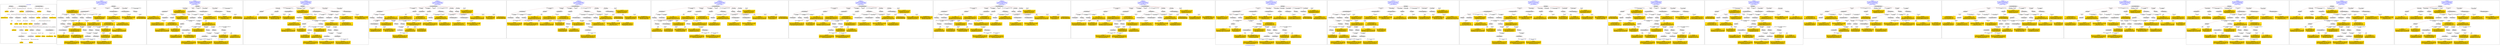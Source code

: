 digraph n0 {
fontcolor="blue"
remincross="true"
label="s19-s-indianapolis-artworks.xml"
subgraph cluster_0 {
label="1-correct model"
n2[style="filled",color="white",fillcolor="lightgray",label="E12_Production1"];
n3[style="filled",color="white",fillcolor="lightgray",label="E21_Person1"];
n4[style="filled",color="white",fillcolor="lightgray",label="E52_Time-Span4"];
n5[style="filled",color="white",fillcolor="lightgray",label="E69_Death1"];
n6[style="filled",color="white",fillcolor="lightgray",label="E74_Group1"];
n7[style="filled",color="white",fillcolor="lightgray",label="E82_Actor_Appellation1"];
n8[style="filled",color="white",fillcolor="lightgray",label="E67_Birth1"];
n9[shape="plaintext",style="filled",fillcolor="gold",label="artist_uri"];
n10[style="filled",color="white",fillcolor="lightgray",label="E22_Man-Made_Object1"];
n11[style="filled",color="white",fillcolor="lightgray",label="E35_Title1"];
n12[style="filled",color="white",fillcolor="lightgray",label="E8_Acquisition1"];
n13[style="filled",color="white",fillcolor="lightgray",label="E55_Type1"];
n14[style="filled",color="white",fillcolor="lightgray",label="E54_Dimension1"];
n15[shape="plaintext",style="filled",fillcolor="gold",label="sourceURL"];
n16[style="filled",color="white",fillcolor="lightgray",label="E33_Linguistic_Object1"];
n17[style="filled",color="white",fillcolor="lightgray",label="E55_Type2"];
n18[shape="plaintext",style="filled",fillcolor="gold",label="provenance"];
n19[style="filled",color="white",fillcolor="lightgray",label="E33_Linguistic_Object2"];
n20[style="filled",color="white",fillcolor="lightgray",label="E55_Type3"];
n21[shape="plaintext",style="filled",fillcolor="gold",label="galleryLabel"];
n22[shape="plaintext",style="filled",fillcolor="gold",label="title"];
n23[style="filled",color="white",fillcolor="lightgray",label="E38_Image1"];
n24[shape="plaintext",style="filled",fillcolor="gold",label="imageURL"];
n25[style="filled",color="white",fillcolor="lightgray",label="E52_Time-Span1"];
n26[shape="plaintext",style="filled",fillcolor="gold",label="birthDate"];
n27[style="filled",color="white",fillcolor="lightgray",label="E52_Time-Span2"];
n28[shape="plaintext",style="filled",fillcolor="gold",label="deathDate"];
n29[shape="plaintext",style="filled",fillcolor="gold",label="creationDate"];
n30[shape="plaintext",style="filled",fillcolor="gold",label="dimensions"];
n31[shape="plaintext",style="filled",fillcolor="gold",label="material_URI"];
n32[shape="plaintext",style="filled",fillcolor="gold",label="materials"];
n33[shape="plaintext",style="filled",fillcolor="gold",label="provenance_type_uri"];
n34[shape="plaintext",style="filled",fillcolor="gold",label="galleryLabel_type_uri"];
n35[shape="plaintext",style="filled",fillcolor="gold",label="nationality_URI"];
n36[shape="plaintext",style="filled",fillcolor="gold",label="nationality"];
n37[shape="plaintext",style="filled",fillcolor="gold",label="artist_appellation_uri"];
n38[shape="plaintext",style="filled",fillcolor="gold",label="artist"];
n39[shape="plaintext",style="filled",fillcolor="gold",label="creditLine"];
}
subgraph cluster_1 {
label="candidate 0\nlink coherence:0.8611111111111112\nnode coherence:0.9705882352941176\nconfidence:0.6048240622355362\nmapping score:0.5602251518081302\ncost:432.029726\n-precision:0.78-recall:0.76"
n41[style="filled",color="white",fillcolor="lightgray",label="E12_Production1"];
n42[style="filled",color="white",fillcolor="lightgray",label="E21_Person1"];
n43[style="filled",color="white",fillcolor="lightgray",label="E55_Type1"];
n44[style="filled",color="white",fillcolor="lightgray",label="E67_Birth1"];
n45[style="filled",color="white",fillcolor="lightgray",label="E69_Death1"];
n46[style="filled",color="white",fillcolor="lightgray",label="E74_Group1"];
n47[style="filled",color="white",fillcolor="lightgray",label="E82_Actor_Appellation1"];
n48[style="filled",color="white",fillcolor="lightgray",label="E22_Man-Made_Object1"];
n49[style="filled",color="white",fillcolor="lightgray",label="E35_Title1"];
n50[style="filled",color="white",fillcolor="lightgray",label="E54_Dimension1"];
n51[style="filled",color="white",fillcolor="lightgray",label="E55_Type2"];
n52[style="filled",color="white",fillcolor="lightgray",label="E8_Acquisition1"];
n53[style="filled",color="white",fillcolor="lightgray",label="E38_Image1"];
n54[style="filled",color="white",fillcolor="lightgray",label="E52_Time-Span1"];
n55[style="filled",color="white",fillcolor="lightgray",label="E52_Time-Span3"];
n56[style="filled",color="white",fillcolor="lightgray",label="E33_Linguistic_Object1"];
n57[style="filled",color="white",fillcolor="lightgray",label="E33_Linguistic_Object2"];
n58[style="filled",color="white",fillcolor="lightgray",label="E55_Type3"];
n59[shape="plaintext",style="filled",fillcolor="gold",label="deathDate\n[E52_Time-Span,P82b_end_of_the_end,0.52]\n[E52_Time-Span,P82_at_some_time_within,0.386]\n[E52_Time-Span,P82a_begin_of_the_begin,0.07]\n[E52_Time-Span,label,0.024]"];
n60[shape="plaintext",style="filled",fillcolor="gold",label="artist\n[E82_Actor_Appellation,label,0.569]\n[E22_Man-Made_Object,classLink,0.268]\n[E30_Right,P3_has_note,0.084]\n[E8_Acquisition,P3_has_note,0.079]"];
n61[shape="plaintext",style="filled",fillcolor="gold",label="nationality_URI\n[E74_Group,classLink,0.762]\n[E55_Type,classLink,0.089]\n[E57_Material,classLink,0.084]\n[E74_Group,label,0.065]"];
n62[shape="plaintext",style="filled",fillcolor="gold",label="provenance_type_uri\n[E55_Type,classLink,0.778]\n[E57_Material,classLink,0.109]\n[E74_Group,classLink,0.108]\n[E33_Linguistic_Object,P3_has_note,0.005]"];
n63[shape="plaintext",style="filled",fillcolor="gold",label="artist_appellation_uri\n[E82_Actor_Appellation,classLink,0.712]\n[E22_Man-Made_Object,classLink,0.162]\n[E38_Image,classLink,0.063]\n[E21_Person,classLink,0.063]"];
n64[shape="plaintext",style="filled",fillcolor="gold",label="artist_uri\n[E22_Man-Made_Object,classLink,0.413]\n[E21_Person,classLink,0.238]\n[E82_Actor_Appellation,classLink,0.191]\n[E38_Image,classLink,0.158]"];
n65[shape="plaintext",style="filled",fillcolor="gold",label="creditLine\n[E30_Right,P3_has_note,0.462]\n[E8_Acquisition,P3_has_note,0.442]\n[E33_Linguistic_Object,P3_has_note,0.074]\n[E22_Man-Made_Object,classLink,0.022]"];
n66[shape="plaintext",style="filled",fillcolor="gold",label="nationality\n[E74_Group,label,0.556]\n[E74_Group,classLink,0.347]\n[E8_Acquisition,P3_has_note,0.048]\n[E30_Right,P3_has_note,0.048]"];
n67[shape="plaintext",style="filled",fillcolor="gold",label="materials\n[E55_Type,label,0.51]\n[E29_Design_or_Procedure,P3_has_note,0.438]\n[E73_Information_Object,P3_has_note,0.028]\n[E33_Linguistic_Object,P3_has_note,0.025]"];
n68[shape="plaintext",style="filled",fillcolor="gold",label="galleryLabel_type_uri\n[E55_Type,classLink,0.802]\n[E57_Material,classLink,0.099]\n[E74_Group,classLink,0.099]"];
n69[shape="plaintext",style="filled",fillcolor="gold",label="material_URI\n[E57_Material,classLink,0.443]\n[E55_Type,classLink,0.428]\n[E74_Group,classLink,0.129]\n[E55_Type,label,0.0]"];
n70[shape="plaintext",style="filled",fillcolor="gold",label="title\n[E35_Title,label,0.512]\n[E22_Man-Made_Object,classLink,0.305]\n[E33_Linguistic_Object,P3_has_note,0.113]\n[E73_Information_Object,P3_has_note,0.07]"];
n71[shape="plaintext",style="filled",fillcolor="gold",label="imageURL\n[E38_Image,classLink,0.918]\n[E22_Man-Made_Object,classLink,0.08]\n[E82_Actor_Appellation,label,0.001]\n[E30_Right,P3_has_note,0.001]"];
n72[shape="plaintext",style="filled",fillcolor="gold",label="creationDate\n[E52_Time-Span,P82_at_some_time_within,0.706]\n[E52_Time-Span,P82b_end_of_the_end,0.132]\n[E52_Time-Span,P82a_begin_of_the_begin,0.112]\n[E33_Linguistic_Object,P3_has_note,0.05]"];
n73[shape="plaintext",style="filled",fillcolor="gold",label="provenance\n[E33_Linguistic_Object,P3_has_note,0.45]\n[E30_Right,P3_has_note,0.255]\n[E8_Acquisition,P3_has_note,0.216]\n[E73_Information_Object,P3_has_note,0.079]"];
n74[shape="plaintext",style="filled",fillcolor="gold",label="birthDate\n[E52_Time-Span,P82a_begin_of_the_begin,0.537]\n[E52_Time-Span,P82_at_some_time_within,0.381]\n[E52_Time-Span,P82b_end_of_the_end,0.05]\n[E52_Time-Span,label,0.033]"];
n75[shape="plaintext",style="filled",fillcolor="gold",label="sourceURL\n[E22_Man-Made_Object,classLink,0.803]\n[E30_Right,P3_has_note,0.079]\n[E8_Acquisition,P3_has_note,0.062]\n[E38_Image,classLink,0.056]"];
n76[shape="plaintext",style="filled",fillcolor="gold",label="dimensions\n[E54_Dimension,P3_has_note,0.918]\n[E33_Linguistic_Object,P3_has_note,0.033]\n[E82_Actor_Appellation,label,0.032]\n[E52_Time-Span,P82b_end_of_the_end,0.017]"];
n77[shape="plaintext",style="filled",fillcolor="gold",label="galleryLabel\n[E73_Information_Object,P3_has_note,0.465]\n[E33_Linguistic_Object,P3_has_note,0.464]\n[E35_Title,label,0.036]\n[E30_Right,P3_has_note,0.035]"];
}
subgraph cluster_2 {
label="candidate 1\nlink coherence:0.8333333333333334\nnode coherence:0.9705882352941176\nconfidence:0.6048240622355362\nmapping score:0.5602251518081302\ncost:531.039729\n-precision:0.75-recall:0.73"
n79[style="filled",color="white",fillcolor="lightgray",label="E12_Production1"];
n80[style="filled",color="white",fillcolor="lightgray",label="E21_Person1"];
n81[style="filled",color="white",fillcolor="lightgray",label="E55_Type1"];
n82[style="filled",color="white",fillcolor="lightgray",label="E67_Birth1"];
n83[style="filled",color="white",fillcolor="lightgray",label="E69_Death1"];
n84[style="filled",color="white",fillcolor="lightgray",label="E74_Group1"];
n85[style="filled",color="white",fillcolor="lightgray",label="E82_Actor_Appellation1"];
n86[style="filled",color="white",fillcolor="lightgray",label="E22_Man-Made_Object1"];
n87[style="filled",color="white",fillcolor="lightgray",label="E35_Title1"];
n88[style="filled",color="white",fillcolor="lightgray",label="E54_Dimension1"];
n89[style="filled",color="white",fillcolor="lightgray",label="E55_Type2"];
n90[style="filled",color="white",fillcolor="lightgray",label="E38_Image1"];
n91[style="filled",color="white",fillcolor="lightgray",label="E52_Time-Span1"];
n92[style="filled",color="white",fillcolor="lightgray",label="E52_Time-Span3"];
n93[style="filled",color="white",fillcolor="lightgray",label="E33_Linguistic_Object1"];
n94[style="filled",color="white",fillcolor="lightgray",label="E33_Linguistic_Object2"];
n95[style="filled",color="white",fillcolor="lightgray",label="E55_Type3"];
n96[style="filled",color="white",fillcolor="lightgray",label="E8_Acquisition1"];
n97[shape="plaintext",style="filled",fillcolor="gold",label="deathDate\n[E52_Time-Span,P82b_end_of_the_end,0.52]\n[E52_Time-Span,P82_at_some_time_within,0.386]\n[E52_Time-Span,P82a_begin_of_the_begin,0.07]\n[E52_Time-Span,label,0.024]"];
n98[shape="plaintext",style="filled",fillcolor="gold",label="artist\n[E82_Actor_Appellation,label,0.569]\n[E22_Man-Made_Object,classLink,0.268]\n[E30_Right,P3_has_note,0.084]\n[E8_Acquisition,P3_has_note,0.079]"];
n99[shape="plaintext",style="filled",fillcolor="gold",label="nationality_URI\n[E74_Group,classLink,0.762]\n[E55_Type,classLink,0.089]\n[E57_Material,classLink,0.084]\n[E74_Group,label,0.065]"];
n100[shape="plaintext",style="filled",fillcolor="gold",label="provenance_type_uri\n[E55_Type,classLink,0.778]\n[E57_Material,classLink,0.109]\n[E74_Group,classLink,0.108]\n[E33_Linguistic_Object,P3_has_note,0.005]"];
n101[shape="plaintext",style="filled",fillcolor="gold",label="artist_appellation_uri\n[E82_Actor_Appellation,classLink,0.712]\n[E22_Man-Made_Object,classLink,0.162]\n[E38_Image,classLink,0.063]\n[E21_Person,classLink,0.063]"];
n102[shape="plaintext",style="filled",fillcolor="gold",label="artist_uri\n[E22_Man-Made_Object,classLink,0.413]\n[E21_Person,classLink,0.238]\n[E82_Actor_Appellation,classLink,0.191]\n[E38_Image,classLink,0.158]"];
n103[shape="plaintext",style="filled",fillcolor="gold",label="creditLine\n[E30_Right,P3_has_note,0.462]\n[E8_Acquisition,P3_has_note,0.442]\n[E33_Linguistic_Object,P3_has_note,0.074]\n[E22_Man-Made_Object,classLink,0.022]"];
n104[shape="plaintext",style="filled",fillcolor="gold",label="nationality\n[E74_Group,label,0.556]\n[E74_Group,classLink,0.347]\n[E8_Acquisition,P3_has_note,0.048]\n[E30_Right,P3_has_note,0.048]"];
n105[shape="plaintext",style="filled",fillcolor="gold",label="materials\n[E55_Type,label,0.51]\n[E29_Design_or_Procedure,P3_has_note,0.438]\n[E73_Information_Object,P3_has_note,0.028]\n[E33_Linguistic_Object,P3_has_note,0.025]"];
n106[shape="plaintext",style="filled",fillcolor="gold",label="galleryLabel_type_uri\n[E55_Type,classLink,0.802]\n[E57_Material,classLink,0.099]\n[E74_Group,classLink,0.099]"];
n107[shape="plaintext",style="filled",fillcolor="gold",label="material_URI\n[E57_Material,classLink,0.443]\n[E55_Type,classLink,0.428]\n[E74_Group,classLink,0.129]\n[E55_Type,label,0.0]"];
n108[shape="plaintext",style="filled",fillcolor="gold",label="title\n[E35_Title,label,0.512]\n[E22_Man-Made_Object,classLink,0.305]\n[E33_Linguistic_Object,P3_has_note,0.113]\n[E73_Information_Object,P3_has_note,0.07]"];
n109[shape="plaintext",style="filled",fillcolor="gold",label="imageURL\n[E38_Image,classLink,0.918]\n[E22_Man-Made_Object,classLink,0.08]\n[E82_Actor_Appellation,label,0.001]\n[E30_Right,P3_has_note,0.001]"];
n110[shape="plaintext",style="filled",fillcolor="gold",label="creationDate\n[E52_Time-Span,P82_at_some_time_within,0.706]\n[E52_Time-Span,P82b_end_of_the_end,0.132]\n[E52_Time-Span,P82a_begin_of_the_begin,0.112]\n[E33_Linguistic_Object,P3_has_note,0.05]"];
n111[shape="plaintext",style="filled",fillcolor="gold",label="provenance\n[E33_Linguistic_Object,P3_has_note,0.45]\n[E30_Right,P3_has_note,0.255]\n[E8_Acquisition,P3_has_note,0.216]\n[E73_Information_Object,P3_has_note,0.079]"];
n112[shape="plaintext",style="filled",fillcolor="gold",label="birthDate\n[E52_Time-Span,P82a_begin_of_the_begin,0.537]\n[E52_Time-Span,P82_at_some_time_within,0.381]\n[E52_Time-Span,P82b_end_of_the_end,0.05]\n[E52_Time-Span,label,0.033]"];
n113[shape="plaintext",style="filled",fillcolor="gold",label="sourceURL\n[E22_Man-Made_Object,classLink,0.803]\n[E30_Right,P3_has_note,0.079]\n[E8_Acquisition,P3_has_note,0.062]\n[E38_Image,classLink,0.056]"];
n114[shape="plaintext",style="filled",fillcolor="gold",label="dimensions\n[E54_Dimension,P3_has_note,0.918]\n[E33_Linguistic_Object,P3_has_note,0.033]\n[E82_Actor_Appellation,label,0.032]\n[E52_Time-Span,P82b_end_of_the_end,0.017]"];
n115[shape="plaintext",style="filled",fillcolor="gold",label="galleryLabel\n[E73_Information_Object,P3_has_note,0.465]\n[E33_Linguistic_Object,P3_has_note,0.464]\n[E35_Title,label,0.036]\n[E30_Right,P3_has_note,0.035]"];
}
subgraph cluster_3 {
label="candidate 10\nlink coherence:0.8055555555555556\nnode coherence:0.9705882352941176\nconfidence:0.6048240622355362\nmapping score:0.5602251518081302\ncost:630.049791\n-precision:0.72-recall:0.7"
n117[style="filled",color="white",fillcolor="lightgray",label="E12_Production1"];
n118[style="filled",color="white",fillcolor="lightgray",label="E21_Person1"];
n119[style="filled",color="white",fillcolor="lightgray",label="E55_Type1"];
n120[style="filled",color="white",fillcolor="lightgray",label="E67_Birth1"];
n121[style="filled",color="white",fillcolor="lightgray",label="E69_Death1"];
n122[style="filled",color="white",fillcolor="lightgray",label="E74_Group1"];
n123[style="filled",color="white",fillcolor="lightgray",label="E22_Man-Made_Object1"];
n124[style="filled",color="white",fillcolor="lightgray",label="E54_Dimension1"];
n125[style="filled",color="white",fillcolor="lightgray",label="E55_Type2"];
n126[style="filled",color="white",fillcolor="lightgray",label="E8_Acquisition1"];
n127[style="filled",color="white",fillcolor="lightgray",label="E38_Image1"];
n128[style="filled",color="white",fillcolor="lightgray",label="E52_Time-Span1"];
n129[style="filled",color="white",fillcolor="lightgray",label="E52_Time-Span3"];
n130[style="filled",color="white",fillcolor="lightgray",label="E33_Linguistic_Object1"];
n131[style="filled",color="white",fillcolor="lightgray",label="E33_Linguistic_Object2"];
n132[style="filled",color="white",fillcolor="lightgray",label="E35_Title1"];
n133[style="filled",color="white",fillcolor="lightgray",label="E55_Type3"];
n134[style="filled",color="white",fillcolor="lightgray",label="E82_Actor_Appellation1"];
n135[shape="plaintext",style="filled",fillcolor="gold",label="deathDate\n[E52_Time-Span,P82b_end_of_the_end,0.52]\n[E52_Time-Span,P82_at_some_time_within,0.386]\n[E52_Time-Span,P82a_begin_of_the_begin,0.07]\n[E52_Time-Span,label,0.024]"];
n136[shape="plaintext",style="filled",fillcolor="gold",label="artist\n[E82_Actor_Appellation,label,0.569]\n[E22_Man-Made_Object,classLink,0.268]\n[E30_Right,P3_has_note,0.084]\n[E8_Acquisition,P3_has_note,0.079]"];
n137[shape="plaintext",style="filled",fillcolor="gold",label="nationality_URI\n[E74_Group,classLink,0.762]\n[E55_Type,classLink,0.089]\n[E57_Material,classLink,0.084]\n[E74_Group,label,0.065]"];
n138[shape="plaintext",style="filled",fillcolor="gold",label="provenance_type_uri\n[E55_Type,classLink,0.778]\n[E57_Material,classLink,0.109]\n[E74_Group,classLink,0.108]\n[E33_Linguistic_Object,P3_has_note,0.005]"];
n139[shape="plaintext",style="filled",fillcolor="gold",label="artist_appellation_uri\n[E82_Actor_Appellation,classLink,0.712]\n[E22_Man-Made_Object,classLink,0.162]\n[E38_Image,classLink,0.063]\n[E21_Person,classLink,0.063]"];
n140[shape="plaintext",style="filled",fillcolor="gold",label="artist_uri\n[E22_Man-Made_Object,classLink,0.413]\n[E21_Person,classLink,0.238]\n[E82_Actor_Appellation,classLink,0.191]\n[E38_Image,classLink,0.158]"];
n141[shape="plaintext",style="filled",fillcolor="gold",label="creditLine\n[E30_Right,P3_has_note,0.462]\n[E8_Acquisition,P3_has_note,0.442]\n[E33_Linguistic_Object,P3_has_note,0.074]\n[E22_Man-Made_Object,classLink,0.022]"];
n142[shape="plaintext",style="filled",fillcolor="gold",label="nationality\n[E74_Group,label,0.556]\n[E74_Group,classLink,0.347]\n[E8_Acquisition,P3_has_note,0.048]\n[E30_Right,P3_has_note,0.048]"];
n143[shape="plaintext",style="filled",fillcolor="gold",label="materials\n[E55_Type,label,0.51]\n[E29_Design_or_Procedure,P3_has_note,0.438]\n[E73_Information_Object,P3_has_note,0.028]\n[E33_Linguistic_Object,P3_has_note,0.025]"];
n144[shape="plaintext",style="filled",fillcolor="gold",label="galleryLabel_type_uri\n[E55_Type,classLink,0.802]\n[E57_Material,classLink,0.099]\n[E74_Group,classLink,0.099]"];
n145[shape="plaintext",style="filled",fillcolor="gold",label="material_URI\n[E57_Material,classLink,0.443]\n[E55_Type,classLink,0.428]\n[E74_Group,classLink,0.129]\n[E55_Type,label,0.0]"];
n146[shape="plaintext",style="filled",fillcolor="gold",label="title\n[E35_Title,label,0.512]\n[E22_Man-Made_Object,classLink,0.305]\n[E33_Linguistic_Object,P3_has_note,0.113]\n[E73_Information_Object,P3_has_note,0.07]"];
n147[shape="plaintext",style="filled",fillcolor="gold",label="imageURL\n[E38_Image,classLink,0.918]\n[E22_Man-Made_Object,classLink,0.08]\n[E82_Actor_Appellation,label,0.001]\n[E30_Right,P3_has_note,0.001]"];
n148[shape="plaintext",style="filled",fillcolor="gold",label="creationDate\n[E52_Time-Span,P82_at_some_time_within,0.706]\n[E52_Time-Span,P82b_end_of_the_end,0.132]\n[E52_Time-Span,P82a_begin_of_the_begin,0.112]\n[E33_Linguistic_Object,P3_has_note,0.05]"];
n149[shape="plaintext",style="filled",fillcolor="gold",label="provenance\n[E33_Linguistic_Object,P3_has_note,0.45]\n[E30_Right,P3_has_note,0.255]\n[E8_Acquisition,P3_has_note,0.216]\n[E73_Information_Object,P3_has_note,0.079]"];
n150[shape="plaintext",style="filled",fillcolor="gold",label="birthDate\n[E52_Time-Span,P82a_begin_of_the_begin,0.537]\n[E52_Time-Span,P82_at_some_time_within,0.381]\n[E52_Time-Span,P82b_end_of_the_end,0.05]\n[E52_Time-Span,label,0.033]"];
n151[shape="plaintext",style="filled",fillcolor="gold",label="sourceURL\n[E22_Man-Made_Object,classLink,0.803]\n[E30_Right,P3_has_note,0.079]\n[E8_Acquisition,P3_has_note,0.062]\n[E38_Image,classLink,0.056]"];
n152[shape="plaintext",style="filled",fillcolor="gold",label="dimensions\n[E54_Dimension,P3_has_note,0.918]\n[E33_Linguistic_Object,P3_has_note,0.033]\n[E82_Actor_Appellation,label,0.032]\n[E52_Time-Span,P82b_end_of_the_end,0.017]"];
n153[shape="plaintext",style="filled",fillcolor="gold",label="galleryLabel\n[E73_Information_Object,P3_has_note,0.465]\n[E33_Linguistic_Object,P3_has_note,0.464]\n[E35_Title,label,0.036]\n[E30_Right,P3_has_note,0.035]"];
}
subgraph cluster_4 {
label="candidate 11\nlink coherence:0.8\nnode coherence:0.9705882352941176\nconfidence:0.6048240622355362\nmapping score:0.5602251518081302\ncost:530.049781\n-precision:0.74-recall:0.7"
n155[style="filled",color="white",fillcolor="lightgray",label="E12_Production1"];
n156[style="filled",color="white",fillcolor="lightgray",label="E21_Person1"];
n157[style="filled",color="white",fillcolor="lightgray",label="E52_Time-Span2"];
n158[style="filled",color="white",fillcolor="lightgray",label="E67_Birth1"];
n159[style="filled",color="white",fillcolor="lightgray",label="E74_Group1"];
n160[style="filled",color="white",fillcolor="lightgray",label="E82_Actor_Appellation1"];
n161[style="filled",color="white",fillcolor="lightgray",label="E22_Man-Made_Object1"];
n162[style="filled",color="white",fillcolor="lightgray",label="E35_Title1"];
n163[style="filled",color="white",fillcolor="lightgray",label="E54_Dimension1"];
n164[style="filled",color="white",fillcolor="lightgray",label="E55_Type2"];
n165[style="filled",color="white",fillcolor="lightgray",label="E8_Acquisition1"];
n166[style="filled",color="white",fillcolor="lightgray",label="E52_Time-Span1"];
n167[style="filled",color="white",fillcolor="lightgray",label="E55_Type1"];
n168[style="filled",color="white",fillcolor="lightgray",label="E55_Type3"];
n169[style="filled",color="white",fillcolor="lightgray",label="E33_Linguistic_Object1"];
n170[style="filled",color="white",fillcolor="lightgray",label="E33_Linguistic_Object2"];
n171[style="filled",color="white",fillcolor="lightgray",label="E38_Image1"];
n172[shape="plaintext",style="filled",fillcolor="gold",label="creationDate\n[E52_Time-Span,P82_at_some_time_within,0.706]\n[E52_Time-Span,P82b_end_of_the_end,0.132]\n[E52_Time-Span,P82a_begin_of_the_begin,0.112]\n[E33_Linguistic_Object,P3_has_note,0.05]"];
n173[shape="plaintext",style="filled",fillcolor="gold",label="artist\n[E82_Actor_Appellation,label,0.569]\n[E22_Man-Made_Object,classLink,0.268]\n[E30_Right,P3_has_note,0.084]\n[E8_Acquisition,P3_has_note,0.079]"];
n174[shape="plaintext",style="filled",fillcolor="gold",label="nationality_URI\n[E74_Group,classLink,0.762]\n[E55_Type,classLink,0.089]\n[E57_Material,classLink,0.084]\n[E74_Group,label,0.065]"];
n175[shape="plaintext",style="filled",fillcolor="gold",label="provenance_type_uri\n[E55_Type,classLink,0.778]\n[E57_Material,classLink,0.109]\n[E74_Group,classLink,0.108]\n[E33_Linguistic_Object,P3_has_note,0.005]"];
n176[shape="plaintext",style="filled",fillcolor="gold",label="birthDate\n[E52_Time-Span,P82a_begin_of_the_begin,0.537]\n[E52_Time-Span,P82_at_some_time_within,0.381]\n[E52_Time-Span,P82b_end_of_the_end,0.05]\n[E52_Time-Span,label,0.033]"];
n177[shape="plaintext",style="filled",fillcolor="gold",label="deathDate\n[E52_Time-Span,P82b_end_of_the_end,0.52]\n[E52_Time-Span,P82_at_some_time_within,0.386]\n[E52_Time-Span,P82a_begin_of_the_begin,0.07]\n[E52_Time-Span,label,0.024]"];
n178[shape="plaintext",style="filled",fillcolor="gold",label="artist_appellation_uri\n[E82_Actor_Appellation,classLink,0.712]\n[E22_Man-Made_Object,classLink,0.162]\n[E38_Image,classLink,0.063]\n[E21_Person,classLink,0.063]"];
n179[shape="plaintext",style="filled",fillcolor="gold",label="artist_uri\n[E22_Man-Made_Object,classLink,0.413]\n[E21_Person,classLink,0.238]\n[E82_Actor_Appellation,classLink,0.191]\n[E38_Image,classLink,0.158]"];
n180[shape="plaintext",style="filled",fillcolor="gold",label="creditLine\n[E30_Right,P3_has_note,0.462]\n[E8_Acquisition,P3_has_note,0.442]\n[E33_Linguistic_Object,P3_has_note,0.074]\n[E22_Man-Made_Object,classLink,0.022]"];
n181[shape="plaintext",style="filled",fillcolor="gold",label="nationality\n[E74_Group,label,0.556]\n[E74_Group,classLink,0.347]\n[E8_Acquisition,P3_has_note,0.048]\n[E30_Right,P3_has_note,0.048]"];
n182[shape="plaintext",style="filled",fillcolor="gold",label="materials\n[E55_Type,label,0.51]\n[E29_Design_or_Procedure,P3_has_note,0.438]\n[E73_Information_Object,P3_has_note,0.028]\n[E33_Linguistic_Object,P3_has_note,0.025]"];
n183[shape="plaintext",style="filled",fillcolor="gold",label="galleryLabel_type_uri\n[E55_Type,classLink,0.802]\n[E57_Material,classLink,0.099]\n[E74_Group,classLink,0.099]"];
n184[shape="plaintext",style="filled",fillcolor="gold",label="material_URI\n[E57_Material,classLink,0.443]\n[E55_Type,classLink,0.428]\n[E74_Group,classLink,0.129]\n[E55_Type,label,0.0]"];
n185[shape="plaintext",style="filled",fillcolor="gold",label="title\n[E35_Title,label,0.512]\n[E22_Man-Made_Object,classLink,0.305]\n[E33_Linguistic_Object,P3_has_note,0.113]\n[E73_Information_Object,P3_has_note,0.07]"];
n186[shape="plaintext",style="filled",fillcolor="gold",label="imageURL\n[E38_Image,classLink,0.918]\n[E22_Man-Made_Object,classLink,0.08]\n[E82_Actor_Appellation,label,0.001]\n[E30_Right,P3_has_note,0.001]"];
n187[shape="plaintext",style="filled",fillcolor="gold",label="provenance\n[E33_Linguistic_Object,P3_has_note,0.45]\n[E30_Right,P3_has_note,0.255]\n[E8_Acquisition,P3_has_note,0.216]\n[E73_Information_Object,P3_has_note,0.079]"];
n188[shape="plaintext",style="filled",fillcolor="gold",label="sourceURL\n[E22_Man-Made_Object,classLink,0.803]\n[E30_Right,P3_has_note,0.079]\n[E8_Acquisition,P3_has_note,0.062]\n[E38_Image,classLink,0.056]"];
n189[shape="plaintext",style="filled",fillcolor="gold",label="dimensions\n[E54_Dimension,P3_has_note,0.918]\n[E33_Linguistic_Object,P3_has_note,0.033]\n[E82_Actor_Appellation,label,0.032]\n[E52_Time-Span,P82b_end_of_the_end,0.017]"];
n190[shape="plaintext",style="filled",fillcolor="gold",label="galleryLabel\n[E73_Information_Object,P3_has_note,0.465]\n[E33_Linguistic_Object,P3_has_note,0.464]\n[E35_Title,label,0.036]\n[E30_Right,P3_has_note,0.035]"];
}
subgraph cluster_5 {
label="candidate 12\nlink coherence:0.8\nnode coherence:0.9705882352941176\nconfidence:0.6048240622355362\nmapping score:0.5602251518081302\ncost:530.049791\n-precision:0.71-recall:0.68"
n192[style="filled",color="white",fillcolor="lightgray",label="E12_Production1"];
n193[style="filled",color="white",fillcolor="lightgray",label="E21_Person1"];
n194[style="filled",color="white",fillcolor="lightgray",label="E52_Time-Span2"];
n195[style="filled",color="white",fillcolor="lightgray",label="E55_Type1"];
n196[style="filled",color="white",fillcolor="lightgray",label="E67_Birth1"];
n197[style="filled",color="white",fillcolor="lightgray",label="E74_Group1"];
n198[style="filled",color="white",fillcolor="lightgray",label="E22_Man-Made_Object1"];
n199[style="filled",color="white",fillcolor="lightgray",label="E35_Title1"];
n200[style="filled",color="white",fillcolor="lightgray",label="E54_Dimension1"];
n201[style="filled",color="white",fillcolor="lightgray",label="E55_Type2"];
n202[style="filled",color="white",fillcolor="lightgray",label="E8_Acquisition1"];
n203[style="filled",color="white",fillcolor="lightgray",label="E52_Time-Span1"];
n204[style="filled",color="white",fillcolor="lightgray",label="E55_Type3"];
n205[style="filled",color="white",fillcolor="lightgray",label="E82_Actor_Appellation1"];
n206[style="filled",color="white",fillcolor="lightgray",label="E33_Linguistic_Object1"];
n207[style="filled",color="white",fillcolor="lightgray",label="E33_Linguistic_Object2"];
n208[style="filled",color="white",fillcolor="lightgray",label="E38_Image1"];
n209[shape="plaintext",style="filled",fillcolor="gold",label="creationDate\n[E52_Time-Span,P82_at_some_time_within,0.706]\n[E52_Time-Span,P82b_end_of_the_end,0.132]\n[E52_Time-Span,P82a_begin_of_the_begin,0.112]\n[E33_Linguistic_Object,P3_has_note,0.05]"];
n210[shape="plaintext",style="filled",fillcolor="gold",label="artist\n[E82_Actor_Appellation,label,0.569]\n[E22_Man-Made_Object,classLink,0.268]\n[E30_Right,P3_has_note,0.084]\n[E8_Acquisition,P3_has_note,0.079]"];
n211[shape="plaintext",style="filled",fillcolor="gold",label="nationality_URI\n[E74_Group,classLink,0.762]\n[E55_Type,classLink,0.089]\n[E57_Material,classLink,0.084]\n[E74_Group,label,0.065]"];
n212[shape="plaintext",style="filled",fillcolor="gold",label="provenance_type_uri\n[E55_Type,classLink,0.778]\n[E57_Material,classLink,0.109]\n[E74_Group,classLink,0.108]\n[E33_Linguistic_Object,P3_has_note,0.005]"];
n213[shape="plaintext",style="filled",fillcolor="gold",label="birthDate\n[E52_Time-Span,P82a_begin_of_the_begin,0.537]\n[E52_Time-Span,P82_at_some_time_within,0.381]\n[E52_Time-Span,P82b_end_of_the_end,0.05]\n[E52_Time-Span,label,0.033]"];
n214[shape="plaintext",style="filled",fillcolor="gold",label="deathDate\n[E52_Time-Span,P82b_end_of_the_end,0.52]\n[E52_Time-Span,P82_at_some_time_within,0.386]\n[E52_Time-Span,P82a_begin_of_the_begin,0.07]\n[E52_Time-Span,label,0.024]"];
n215[shape="plaintext",style="filled",fillcolor="gold",label="artist_appellation_uri\n[E82_Actor_Appellation,classLink,0.712]\n[E22_Man-Made_Object,classLink,0.162]\n[E38_Image,classLink,0.063]\n[E21_Person,classLink,0.063]"];
n216[shape="plaintext",style="filled",fillcolor="gold",label="artist_uri\n[E22_Man-Made_Object,classLink,0.413]\n[E21_Person,classLink,0.238]\n[E82_Actor_Appellation,classLink,0.191]\n[E38_Image,classLink,0.158]"];
n217[shape="plaintext",style="filled",fillcolor="gold",label="creditLine\n[E30_Right,P3_has_note,0.462]\n[E8_Acquisition,P3_has_note,0.442]\n[E33_Linguistic_Object,P3_has_note,0.074]\n[E22_Man-Made_Object,classLink,0.022]"];
n218[shape="plaintext",style="filled",fillcolor="gold",label="nationality\n[E74_Group,label,0.556]\n[E74_Group,classLink,0.347]\n[E8_Acquisition,P3_has_note,0.048]\n[E30_Right,P3_has_note,0.048]"];
n219[shape="plaintext",style="filled",fillcolor="gold",label="materials\n[E55_Type,label,0.51]\n[E29_Design_or_Procedure,P3_has_note,0.438]\n[E73_Information_Object,P3_has_note,0.028]\n[E33_Linguistic_Object,P3_has_note,0.025]"];
n220[shape="plaintext",style="filled",fillcolor="gold",label="galleryLabel_type_uri\n[E55_Type,classLink,0.802]\n[E57_Material,classLink,0.099]\n[E74_Group,classLink,0.099]"];
n221[shape="plaintext",style="filled",fillcolor="gold",label="material_URI\n[E57_Material,classLink,0.443]\n[E55_Type,classLink,0.428]\n[E74_Group,classLink,0.129]\n[E55_Type,label,0.0]"];
n222[shape="plaintext",style="filled",fillcolor="gold",label="title\n[E35_Title,label,0.512]\n[E22_Man-Made_Object,classLink,0.305]\n[E33_Linguistic_Object,P3_has_note,0.113]\n[E73_Information_Object,P3_has_note,0.07]"];
n223[shape="plaintext",style="filled",fillcolor="gold",label="imageURL\n[E38_Image,classLink,0.918]\n[E22_Man-Made_Object,classLink,0.08]\n[E82_Actor_Appellation,label,0.001]\n[E30_Right,P3_has_note,0.001]"];
n224[shape="plaintext",style="filled",fillcolor="gold",label="provenance\n[E33_Linguistic_Object,P3_has_note,0.45]\n[E30_Right,P3_has_note,0.255]\n[E8_Acquisition,P3_has_note,0.216]\n[E73_Information_Object,P3_has_note,0.079]"];
n225[shape="plaintext",style="filled",fillcolor="gold",label="sourceURL\n[E22_Man-Made_Object,classLink,0.803]\n[E30_Right,P3_has_note,0.079]\n[E8_Acquisition,P3_has_note,0.062]\n[E38_Image,classLink,0.056]"];
n226[shape="plaintext",style="filled",fillcolor="gold",label="dimensions\n[E54_Dimension,P3_has_note,0.918]\n[E33_Linguistic_Object,P3_has_note,0.033]\n[E82_Actor_Appellation,label,0.032]\n[E52_Time-Span,P82b_end_of_the_end,0.017]"];
n227[shape="plaintext",style="filled",fillcolor="gold",label="galleryLabel\n[E73_Information_Object,P3_has_note,0.465]\n[E33_Linguistic_Object,P3_has_note,0.464]\n[E35_Title,label,0.036]\n[E30_Right,P3_has_note,0.035]"];
}
subgraph cluster_6 {
label="candidate 13\nlink coherence:0.8\nnode coherence:0.9705882352941176\nconfidence:0.6048240622355362\nmapping score:0.5602251518081302\ncost:629.049781\n-precision:0.77-recall:0.73"
n229[style="filled",color="white",fillcolor="lightgray",label="E12_Production1"];
n230[style="filled",color="white",fillcolor="lightgray",label="E21_Person1"];
n231[style="filled",color="white",fillcolor="lightgray",label="E52_Time-Span2"];
n232[style="filled",color="white",fillcolor="lightgray",label="E67_Birth1"];
n233[style="filled",color="white",fillcolor="lightgray",label="E74_Group1"];
n234[style="filled",color="white",fillcolor="lightgray",label="E82_Actor_Appellation1"];
n235[style="filled",color="white",fillcolor="lightgray",label="E22_Man-Made_Object1"];
n236[style="filled",color="white",fillcolor="lightgray",label="E35_Title1"];
n237[style="filled",color="white",fillcolor="lightgray",label="E54_Dimension1"];
n238[style="filled",color="white",fillcolor="lightgray",label="E55_Type2"];
n239[style="filled",color="white",fillcolor="lightgray",label="E8_Acquisition1"];
n240[style="filled",color="white",fillcolor="lightgray",label="E52_Time-Span1"];
n241[style="filled",color="white",fillcolor="lightgray",label="E55_Type1"];
n242[style="filled",color="white",fillcolor="lightgray",label="E55_Type3"];
n243[style="filled",color="white",fillcolor="lightgray",label="E33_Linguistic_Object1"];
n244[style="filled",color="white",fillcolor="lightgray",label="E33_Linguistic_Object2"];
n245[style="filled",color="white",fillcolor="lightgray",label="E38_Image1"];
n246[shape="plaintext",style="filled",fillcolor="gold",label="deathDate\n[E52_Time-Span,P82b_end_of_the_end,0.52]\n[E52_Time-Span,P82_at_some_time_within,0.386]\n[E52_Time-Span,P82a_begin_of_the_begin,0.07]\n[E52_Time-Span,label,0.024]"];
n247[shape="plaintext",style="filled",fillcolor="gold",label="artist\n[E82_Actor_Appellation,label,0.569]\n[E22_Man-Made_Object,classLink,0.268]\n[E30_Right,P3_has_note,0.084]\n[E8_Acquisition,P3_has_note,0.079]"];
n248[shape="plaintext",style="filled",fillcolor="gold",label="nationality_URI\n[E74_Group,classLink,0.762]\n[E55_Type,classLink,0.089]\n[E57_Material,classLink,0.084]\n[E74_Group,label,0.065]"];
n249[shape="plaintext",style="filled",fillcolor="gold",label="provenance_type_uri\n[E55_Type,classLink,0.778]\n[E57_Material,classLink,0.109]\n[E74_Group,classLink,0.108]\n[E33_Linguistic_Object,P3_has_note,0.005]"];
n250[shape="plaintext",style="filled",fillcolor="gold",label="creationDate\n[E52_Time-Span,P82_at_some_time_within,0.706]\n[E52_Time-Span,P82b_end_of_the_end,0.132]\n[E52_Time-Span,P82a_begin_of_the_begin,0.112]\n[E33_Linguistic_Object,P3_has_note,0.05]"];
n251[shape="plaintext",style="filled",fillcolor="gold",label="artist_appellation_uri\n[E82_Actor_Appellation,classLink,0.712]\n[E22_Man-Made_Object,classLink,0.162]\n[E38_Image,classLink,0.063]\n[E21_Person,classLink,0.063]"];
n252[shape="plaintext",style="filled",fillcolor="gold",label="artist_uri\n[E22_Man-Made_Object,classLink,0.413]\n[E21_Person,classLink,0.238]\n[E82_Actor_Appellation,classLink,0.191]\n[E38_Image,classLink,0.158]"];
n253[shape="plaintext",style="filled",fillcolor="gold",label="creditLine\n[E30_Right,P3_has_note,0.462]\n[E8_Acquisition,P3_has_note,0.442]\n[E33_Linguistic_Object,P3_has_note,0.074]\n[E22_Man-Made_Object,classLink,0.022]"];
n254[shape="plaintext",style="filled",fillcolor="gold",label="nationality\n[E74_Group,label,0.556]\n[E74_Group,classLink,0.347]\n[E8_Acquisition,P3_has_note,0.048]\n[E30_Right,P3_has_note,0.048]"];
n255[shape="plaintext",style="filled",fillcolor="gold",label="materials\n[E55_Type,label,0.51]\n[E29_Design_or_Procedure,P3_has_note,0.438]\n[E73_Information_Object,P3_has_note,0.028]\n[E33_Linguistic_Object,P3_has_note,0.025]"];
n256[shape="plaintext",style="filled",fillcolor="gold",label="galleryLabel_type_uri\n[E55_Type,classLink,0.802]\n[E57_Material,classLink,0.099]\n[E74_Group,classLink,0.099]"];
n257[shape="plaintext",style="filled",fillcolor="gold",label="material_URI\n[E57_Material,classLink,0.443]\n[E55_Type,classLink,0.428]\n[E74_Group,classLink,0.129]\n[E55_Type,label,0.0]"];
n258[shape="plaintext",style="filled",fillcolor="gold",label="title\n[E35_Title,label,0.512]\n[E22_Man-Made_Object,classLink,0.305]\n[E33_Linguistic_Object,P3_has_note,0.113]\n[E73_Information_Object,P3_has_note,0.07]"];
n259[shape="plaintext",style="filled",fillcolor="gold",label="imageURL\n[E38_Image,classLink,0.918]\n[E22_Man-Made_Object,classLink,0.08]\n[E82_Actor_Appellation,label,0.001]\n[E30_Right,P3_has_note,0.001]"];
n260[shape="plaintext",style="filled",fillcolor="gold",label="provenance\n[E33_Linguistic_Object,P3_has_note,0.45]\n[E30_Right,P3_has_note,0.255]\n[E8_Acquisition,P3_has_note,0.216]\n[E73_Information_Object,P3_has_note,0.079]"];
n261[shape="plaintext",style="filled",fillcolor="gold",label="birthDate\n[E52_Time-Span,P82a_begin_of_the_begin,0.537]\n[E52_Time-Span,P82_at_some_time_within,0.381]\n[E52_Time-Span,P82b_end_of_the_end,0.05]\n[E52_Time-Span,label,0.033]"];
n262[shape="plaintext",style="filled",fillcolor="gold",label="sourceURL\n[E22_Man-Made_Object,classLink,0.803]\n[E30_Right,P3_has_note,0.079]\n[E8_Acquisition,P3_has_note,0.062]\n[E38_Image,classLink,0.056]"];
n263[shape="plaintext",style="filled",fillcolor="gold",label="dimensions\n[E54_Dimension,P3_has_note,0.918]\n[E33_Linguistic_Object,P3_has_note,0.033]\n[E82_Actor_Appellation,label,0.032]\n[E52_Time-Span,P82b_end_of_the_end,0.017]"];
n264[shape="plaintext",style="filled",fillcolor="gold",label="galleryLabel\n[E73_Information_Object,P3_has_note,0.465]\n[E33_Linguistic_Object,P3_has_note,0.464]\n[E35_Title,label,0.036]\n[E30_Right,P3_has_note,0.035]"];
}
subgraph cluster_7 {
label="candidate 14\nlink coherence:0.8\nnode coherence:0.9705882352941176\nconfidence:0.6048240622355362\nmapping score:0.5602251518081302\ncost:629.049791\n-precision:0.74-recall:0.7"
n266[style="filled",color="white",fillcolor="lightgray",label="E12_Production1"];
n267[style="filled",color="white",fillcolor="lightgray",label="E21_Person1"];
n268[style="filled",color="white",fillcolor="lightgray",label="E52_Time-Span2"];
n269[style="filled",color="white",fillcolor="lightgray",label="E55_Type1"];
n270[style="filled",color="white",fillcolor="lightgray",label="E67_Birth1"];
n271[style="filled",color="white",fillcolor="lightgray",label="E74_Group1"];
n272[style="filled",color="white",fillcolor="lightgray",label="E22_Man-Made_Object1"];
n273[style="filled",color="white",fillcolor="lightgray",label="E35_Title1"];
n274[style="filled",color="white",fillcolor="lightgray",label="E54_Dimension1"];
n275[style="filled",color="white",fillcolor="lightgray",label="E55_Type2"];
n276[style="filled",color="white",fillcolor="lightgray",label="E8_Acquisition1"];
n277[style="filled",color="white",fillcolor="lightgray",label="E52_Time-Span1"];
n278[style="filled",color="white",fillcolor="lightgray",label="E55_Type3"];
n279[style="filled",color="white",fillcolor="lightgray",label="E82_Actor_Appellation1"];
n280[style="filled",color="white",fillcolor="lightgray",label="E33_Linguistic_Object1"];
n281[style="filled",color="white",fillcolor="lightgray",label="E33_Linguistic_Object2"];
n282[style="filled",color="white",fillcolor="lightgray",label="E38_Image1"];
n283[shape="plaintext",style="filled",fillcolor="gold",label="deathDate\n[E52_Time-Span,P82b_end_of_the_end,0.52]\n[E52_Time-Span,P82_at_some_time_within,0.386]\n[E52_Time-Span,P82a_begin_of_the_begin,0.07]\n[E52_Time-Span,label,0.024]"];
n284[shape="plaintext",style="filled",fillcolor="gold",label="artist\n[E82_Actor_Appellation,label,0.569]\n[E22_Man-Made_Object,classLink,0.268]\n[E30_Right,P3_has_note,0.084]\n[E8_Acquisition,P3_has_note,0.079]"];
n285[shape="plaintext",style="filled",fillcolor="gold",label="nationality_URI\n[E74_Group,classLink,0.762]\n[E55_Type,classLink,0.089]\n[E57_Material,classLink,0.084]\n[E74_Group,label,0.065]"];
n286[shape="plaintext",style="filled",fillcolor="gold",label="provenance_type_uri\n[E55_Type,classLink,0.778]\n[E57_Material,classLink,0.109]\n[E74_Group,classLink,0.108]\n[E33_Linguistic_Object,P3_has_note,0.005]"];
n287[shape="plaintext",style="filled",fillcolor="gold",label="creationDate\n[E52_Time-Span,P82_at_some_time_within,0.706]\n[E52_Time-Span,P82b_end_of_the_end,0.132]\n[E52_Time-Span,P82a_begin_of_the_begin,0.112]\n[E33_Linguistic_Object,P3_has_note,0.05]"];
n288[shape="plaintext",style="filled",fillcolor="gold",label="artist_appellation_uri\n[E82_Actor_Appellation,classLink,0.712]\n[E22_Man-Made_Object,classLink,0.162]\n[E38_Image,classLink,0.063]\n[E21_Person,classLink,0.063]"];
n289[shape="plaintext",style="filled",fillcolor="gold",label="artist_uri\n[E22_Man-Made_Object,classLink,0.413]\n[E21_Person,classLink,0.238]\n[E82_Actor_Appellation,classLink,0.191]\n[E38_Image,classLink,0.158]"];
n290[shape="plaintext",style="filled",fillcolor="gold",label="creditLine\n[E30_Right,P3_has_note,0.462]\n[E8_Acquisition,P3_has_note,0.442]\n[E33_Linguistic_Object,P3_has_note,0.074]\n[E22_Man-Made_Object,classLink,0.022]"];
n291[shape="plaintext",style="filled",fillcolor="gold",label="nationality\n[E74_Group,label,0.556]\n[E74_Group,classLink,0.347]\n[E8_Acquisition,P3_has_note,0.048]\n[E30_Right,P3_has_note,0.048]"];
n292[shape="plaintext",style="filled",fillcolor="gold",label="materials\n[E55_Type,label,0.51]\n[E29_Design_or_Procedure,P3_has_note,0.438]\n[E73_Information_Object,P3_has_note,0.028]\n[E33_Linguistic_Object,P3_has_note,0.025]"];
n293[shape="plaintext",style="filled",fillcolor="gold",label="galleryLabel_type_uri\n[E55_Type,classLink,0.802]\n[E57_Material,classLink,0.099]\n[E74_Group,classLink,0.099]"];
n294[shape="plaintext",style="filled",fillcolor="gold",label="material_URI\n[E57_Material,classLink,0.443]\n[E55_Type,classLink,0.428]\n[E74_Group,classLink,0.129]\n[E55_Type,label,0.0]"];
n295[shape="plaintext",style="filled",fillcolor="gold",label="title\n[E35_Title,label,0.512]\n[E22_Man-Made_Object,classLink,0.305]\n[E33_Linguistic_Object,P3_has_note,0.113]\n[E73_Information_Object,P3_has_note,0.07]"];
n296[shape="plaintext",style="filled",fillcolor="gold",label="imageURL\n[E38_Image,classLink,0.918]\n[E22_Man-Made_Object,classLink,0.08]\n[E82_Actor_Appellation,label,0.001]\n[E30_Right,P3_has_note,0.001]"];
n297[shape="plaintext",style="filled",fillcolor="gold",label="provenance\n[E33_Linguistic_Object,P3_has_note,0.45]\n[E30_Right,P3_has_note,0.255]\n[E8_Acquisition,P3_has_note,0.216]\n[E73_Information_Object,P3_has_note,0.079]"];
n298[shape="plaintext",style="filled",fillcolor="gold",label="birthDate\n[E52_Time-Span,P82a_begin_of_the_begin,0.537]\n[E52_Time-Span,P82_at_some_time_within,0.381]\n[E52_Time-Span,P82b_end_of_the_end,0.05]\n[E52_Time-Span,label,0.033]"];
n299[shape="plaintext",style="filled",fillcolor="gold",label="sourceURL\n[E22_Man-Made_Object,classLink,0.803]\n[E30_Right,P3_has_note,0.079]\n[E8_Acquisition,P3_has_note,0.062]\n[E38_Image,classLink,0.056]"];
n300[shape="plaintext",style="filled",fillcolor="gold",label="dimensions\n[E54_Dimension,P3_has_note,0.918]\n[E33_Linguistic_Object,P3_has_note,0.033]\n[E82_Actor_Appellation,label,0.032]\n[E52_Time-Span,P82b_end_of_the_end,0.017]"];
n301[shape="plaintext",style="filled",fillcolor="gold",label="galleryLabel\n[E73_Information_Object,P3_has_note,0.465]\n[E33_Linguistic_Object,P3_has_note,0.464]\n[E35_Title,label,0.036]\n[E30_Right,P3_has_note,0.035]"];
}
subgraph cluster_8 {
label="candidate 15\nlink coherence:0.8\nnode coherence:0.9705882352941176\nconfidence:0.6036917325292319\nmapping score:0.5598477085726955\ncost:629.049781\n-precision:0.8-recall:0.76"
n303[style="filled",color="white",fillcolor="lightgray",label="E12_Production1"];
n304[style="filled",color="white",fillcolor="lightgray",label="E21_Person1"];
n305[style="filled",color="white",fillcolor="lightgray",label="E52_Time-Span2"];
n306[style="filled",color="white",fillcolor="lightgray",label="E67_Birth1"];
n307[style="filled",color="white",fillcolor="lightgray",label="E74_Group1"];
n308[style="filled",color="white",fillcolor="lightgray",label="E82_Actor_Appellation1"];
n309[style="filled",color="white",fillcolor="lightgray",label="E22_Man-Made_Object1"];
n310[style="filled",color="white",fillcolor="lightgray",label="E35_Title1"];
n311[style="filled",color="white",fillcolor="lightgray",label="E54_Dimension1"];
n312[style="filled",color="white",fillcolor="lightgray",label="E55_Type2"];
n313[style="filled",color="white",fillcolor="lightgray",label="E8_Acquisition1"];
n314[style="filled",color="white",fillcolor="lightgray",label="E52_Time-Span1"];
n315[style="filled",color="white",fillcolor="lightgray",label="E55_Type1"];
n316[style="filled",color="white",fillcolor="lightgray",label="E55_Type3"];
n317[style="filled",color="white",fillcolor="lightgray",label="E33_Linguistic_Object1"];
n318[style="filled",color="white",fillcolor="lightgray",label="E33_Linguistic_Object2"];
n319[style="filled",color="white",fillcolor="lightgray",label="E38_Image1"];
n320[shape="plaintext",style="filled",fillcolor="gold",label="birthDate\n[E52_Time-Span,P82a_begin_of_the_begin,0.537]\n[E52_Time-Span,P82_at_some_time_within,0.381]\n[E52_Time-Span,P82b_end_of_the_end,0.05]\n[E52_Time-Span,label,0.033]"];
n321[shape="plaintext",style="filled",fillcolor="gold",label="artist\n[E82_Actor_Appellation,label,0.569]\n[E22_Man-Made_Object,classLink,0.268]\n[E30_Right,P3_has_note,0.084]\n[E8_Acquisition,P3_has_note,0.079]"];
n322[shape="plaintext",style="filled",fillcolor="gold",label="nationality_URI\n[E74_Group,classLink,0.762]\n[E55_Type,classLink,0.089]\n[E57_Material,classLink,0.084]\n[E74_Group,label,0.065]"];
n323[shape="plaintext",style="filled",fillcolor="gold",label="provenance_type_uri\n[E55_Type,classLink,0.778]\n[E57_Material,classLink,0.109]\n[E74_Group,classLink,0.108]\n[E33_Linguistic_Object,P3_has_note,0.005]"];
n324[shape="plaintext",style="filled",fillcolor="gold",label="creationDate\n[E52_Time-Span,P82_at_some_time_within,0.706]\n[E52_Time-Span,P82b_end_of_the_end,0.132]\n[E52_Time-Span,P82a_begin_of_the_begin,0.112]\n[E33_Linguistic_Object,P3_has_note,0.05]"];
n325[shape="plaintext",style="filled",fillcolor="gold",label="artist_appellation_uri\n[E82_Actor_Appellation,classLink,0.712]\n[E22_Man-Made_Object,classLink,0.162]\n[E38_Image,classLink,0.063]\n[E21_Person,classLink,0.063]"];
n326[shape="plaintext",style="filled",fillcolor="gold",label="artist_uri\n[E22_Man-Made_Object,classLink,0.413]\n[E21_Person,classLink,0.238]\n[E82_Actor_Appellation,classLink,0.191]\n[E38_Image,classLink,0.158]"];
n327[shape="plaintext",style="filled",fillcolor="gold",label="deathDate\n[E52_Time-Span,P82b_end_of_the_end,0.52]\n[E52_Time-Span,P82_at_some_time_within,0.386]\n[E52_Time-Span,P82a_begin_of_the_begin,0.07]\n[E52_Time-Span,label,0.024]"];
n328[shape="plaintext",style="filled",fillcolor="gold",label="creditLine\n[E30_Right,P3_has_note,0.462]\n[E8_Acquisition,P3_has_note,0.442]\n[E33_Linguistic_Object,P3_has_note,0.074]\n[E22_Man-Made_Object,classLink,0.022]"];
n329[shape="plaintext",style="filled",fillcolor="gold",label="nationality\n[E74_Group,label,0.556]\n[E74_Group,classLink,0.347]\n[E8_Acquisition,P3_has_note,0.048]\n[E30_Right,P3_has_note,0.048]"];
n330[shape="plaintext",style="filled",fillcolor="gold",label="materials\n[E55_Type,label,0.51]\n[E29_Design_or_Procedure,P3_has_note,0.438]\n[E73_Information_Object,P3_has_note,0.028]\n[E33_Linguistic_Object,P3_has_note,0.025]"];
n331[shape="plaintext",style="filled",fillcolor="gold",label="galleryLabel_type_uri\n[E55_Type,classLink,0.802]\n[E57_Material,classLink,0.099]\n[E74_Group,classLink,0.099]"];
n332[shape="plaintext",style="filled",fillcolor="gold",label="material_URI\n[E57_Material,classLink,0.443]\n[E55_Type,classLink,0.428]\n[E74_Group,classLink,0.129]\n[E55_Type,label,0.0]"];
n333[shape="plaintext",style="filled",fillcolor="gold",label="title\n[E35_Title,label,0.512]\n[E22_Man-Made_Object,classLink,0.305]\n[E33_Linguistic_Object,P3_has_note,0.113]\n[E73_Information_Object,P3_has_note,0.07]"];
n334[shape="plaintext",style="filled",fillcolor="gold",label="imageURL\n[E38_Image,classLink,0.918]\n[E22_Man-Made_Object,classLink,0.08]\n[E82_Actor_Appellation,label,0.001]\n[E30_Right,P3_has_note,0.001]"];
n335[shape="plaintext",style="filled",fillcolor="gold",label="provenance\n[E33_Linguistic_Object,P3_has_note,0.45]\n[E30_Right,P3_has_note,0.255]\n[E8_Acquisition,P3_has_note,0.216]\n[E73_Information_Object,P3_has_note,0.079]"];
n336[shape="plaintext",style="filled",fillcolor="gold",label="sourceURL\n[E22_Man-Made_Object,classLink,0.803]\n[E30_Right,P3_has_note,0.079]\n[E8_Acquisition,P3_has_note,0.062]\n[E38_Image,classLink,0.056]"];
n337[shape="plaintext",style="filled",fillcolor="gold",label="dimensions\n[E54_Dimension,P3_has_note,0.918]\n[E33_Linguistic_Object,P3_has_note,0.033]\n[E82_Actor_Appellation,label,0.032]\n[E52_Time-Span,P82b_end_of_the_end,0.017]"];
n338[shape="plaintext",style="filled",fillcolor="gold",label="galleryLabel\n[E73_Information_Object,P3_has_note,0.465]\n[E33_Linguistic_Object,P3_has_note,0.464]\n[E35_Title,label,0.036]\n[E30_Right,P3_has_note,0.035]"];
}
subgraph cluster_9 {
label="candidate 16\nlink coherence:0.8\nnode coherence:0.9705882352941176\nconfidence:0.6036917325292319\nmapping score:0.5598477085726955\ncost:629.049791\n-precision:0.77-recall:0.73"
n340[style="filled",color="white",fillcolor="lightgray",label="E12_Production1"];
n341[style="filled",color="white",fillcolor="lightgray",label="E21_Person1"];
n342[style="filled",color="white",fillcolor="lightgray",label="E52_Time-Span2"];
n343[style="filled",color="white",fillcolor="lightgray",label="E55_Type1"];
n344[style="filled",color="white",fillcolor="lightgray",label="E67_Birth1"];
n345[style="filled",color="white",fillcolor="lightgray",label="E74_Group1"];
n346[style="filled",color="white",fillcolor="lightgray",label="E22_Man-Made_Object1"];
n347[style="filled",color="white",fillcolor="lightgray",label="E35_Title1"];
n348[style="filled",color="white",fillcolor="lightgray",label="E54_Dimension1"];
n349[style="filled",color="white",fillcolor="lightgray",label="E55_Type2"];
n350[style="filled",color="white",fillcolor="lightgray",label="E8_Acquisition1"];
n351[style="filled",color="white",fillcolor="lightgray",label="E52_Time-Span1"];
n352[style="filled",color="white",fillcolor="lightgray",label="E55_Type3"];
n353[style="filled",color="white",fillcolor="lightgray",label="E82_Actor_Appellation1"];
n354[style="filled",color="white",fillcolor="lightgray",label="E33_Linguistic_Object1"];
n355[style="filled",color="white",fillcolor="lightgray",label="E33_Linguistic_Object2"];
n356[style="filled",color="white",fillcolor="lightgray",label="E38_Image1"];
n357[shape="plaintext",style="filled",fillcolor="gold",label="birthDate\n[E52_Time-Span,P82a_begin_of_the_begin,0.537]\n[E52_Time-Span,P82_at_some_time_within,0.381]\n[E52_Time-Span,P82b_end_of_the_end,0.05]\n[E52_Time-Span,label,0.033]"];
n358[shape="plaintext",style="filled",fillcolor="gold",label="artist\n[E82_Actor_Appellation,label,0.569]\n[E22_Man-Made_Object,classLink,0.268]\n[E30_Right,P3_has_note,0.084]\n[E8_Acquisition,P3_has_note,0.079]"];
n359[shape="plaintext",style="filled",fillcolor="gold",label="nationality_URI\n[E74_Group,classLink,0.762]\n[E55_Type,classLink,0.089]\n[E57_Material,classLink,0.084]\n[E74_Group,label,0.065]"];
n360[shape="plaintext",style="filled",fillcolor="gold",label="provenance_type_uri\n[E55_Type,classLink,0.778]\n[E57_Material,classLink,0.109]\n[E74_Group,classLink,0.108]\n[E33_Linguistic_Object,P3_has_note,0.005]"];
n361[shape="plaintext",style="filled",fillcolor="gold",label="creationDate\n[E52_Time-Span,P82_at_some_time_within,0.706]\n[E52_Time-Span,P82b_end_of_the_end,0.132]\n[E52_Time-Span,P82a_begin_of_the_begin,0.112]\n[E33_Linguistic_Object,P3_has_note,0.05]"];
n362[shape="plaintext",style="filled",fillcolor="gold",label="artist_appellation_uri\n[E82_Actor_Appellation,classLink,0.712]\n[E22_Man-Made_Object,classLink,0.162]\n[E38_Image,classLink,0.063]\n[E21_Person,classLink,0.063]"];
n363[shape="plaintext",style="filled",fillcolor="gold",label="artist_uri\n[E22_Man-Made_Object,classLink,0.413]\n[E21_Person,classLink,0.238]\n[E82_Actor_Appellation,classLink,0.191]\n[E38_Image,classLink,0.158]"];
n364[shape="plaintext",style="filled",fillcolor="gold",label="deathDate\n[E52_Time-Span,P82b_end_of_the_end,0.52]\n[E52_Time-Span,P82_at_some_time_within,0.386]\n[E52_Time-Span,P82a_begin_of_the_begin,0.07]\n[E52_Time-Span,label,0.024]"];
n365[shape="plaintext",style="filled",fillcolor="gold",label="creditLine\n[E30_Right,P3_has_note,0.462]\n[E8_Acquisition,P3_has_note,0.442]\n[E33_Linguistic_Object,P3_has_note,0.074]\n[E22_Man-Made_Object,classLink,0.022]"];
n366[shape="plaintext",style="filled",fillcolor="gold",label="nationality\n[E74_Group,label,0.556]\n[E74_Group,classLink,0.347]\n[E8_Acquisition,P3_has_note,0.048]\n[E30_Right,P3_has_note,0.048]"];
n367[shape="plaintext",style="filled",fillcolor="gold",label="materials\n[E55_Type,label,0.51]\n[E29_Design_or_Procedure,P3_has_note,0.438]\n[E73_Information_Object,P3_has_note,0.028]\n[E33_Linguistic_Object,P3_has_note,0.025]"];
n368[shape="plaintext",style="filled",fillcolor="gold",label="galleryLabel_type_uri\n[E55_Type,classLink,0.802]\n[E57_Material,classLink,0.099]\n[E74_Group,classLink,0.099]"];
n369[shape="plaintext",style="filled",fillcolor="gold",label="material_URI\n[E57_Material,classLink,0.443]\n[E55_Type,classLink,0.428]\n[E74_Group,classLink,0.129]\n[E55_Type,label,0.0]"];
n370[shape="plaintext",style="filled",fillcolor="gold",label="title\n[E35_Title,label,0.512]\n[E22_Man-Made_Object,classLink,0.305]\n[E33_Linguistic_Object,P3_has_note,0.113]\n[E73_Information_Object,P3_has_note,0.07]"];
n371[shape="plaintext",style="filled",fillcolor="gold",label="imageURL\n[E38_Image,classLink,0.918]\n[E22_Man-Made_Object,classLink,0.08]\n[E82_Actor_Appellation,label,0.001]\n[E30_Right,P3_has_note,0.001]"];
n372[shape="plaintext",style="filled",fillcolor="gold",label="provenance\n[E33_Linguistic_Object,P3_has_note,0.45]\n[E30_Right,P3_has_note,0.255]\n[E8_Acquisition,P3_has_note,0.216]\n[E73_Information_Object,P3_has_note,0.079]"];
n373[shape="plaintext",style="filled",fillcolor="gold",label="sourceURL\n[E22_Man-Made_Object,classLink,0.803]\n[E30_Right,P3_has_note,0.079]\n[E8_Acquisition,P3_has_note,0.062]\n[E38_Image,classLink,0.056]"];
n374[shape="plaintext",style="filled",fillcolor="gold",label="dimensions\n[E54_Dimension,P3_has_note,0.918]\n[E33_Linguistic_Object,P3_has_note,0.033]\n[E82_Actor_Appellation,label,0.032]\n[E52_Time-Span,P82b_end_of_the_end,0.017]"];
n375[shape="plaintext",style="filled",fillcolor="gold",label="galleryLabel\n[E73_Information_Object,P3_has_note,0.465]\n[E33_Linguistic_Object,P3_has_note,0.464]\n[E35_Title,label,0.036]\n[E30_Right,P3_has_note,0.035]"];
}
subgraph cluster_10 {
label="candidate 17\nlink coherence:0.7777777777777778\nnode coherence:0.9705882352941176\nconfidence:0.6048240622355362\nmapping score:0.5602251518081302\ncost:729.059783\n-precision:0.69-recall:0.68"
n377[style="filled",color="white",fillcolor="lightgray",label="E12_Production1"];
n378[style="filled",color="white",fillcolor="lightgray",label="E21_Person1"];
n379[style="filled",color="white",fillcolor="lightgray",label="E55_Type1"];
n380[style="filled",color="white",fillcolor="lightgray",label="E67_Birth1"];
n381[style="filled",color="white",fillcolor="lightgray",label="E69_Death1"];
n382[style="filled",color="white",fillcolor="lightgray",label="E74_Group1"];
n383[style="filled",color="white",fillcolor="lightgray",label="E82_Actor_Appellation1"];
n384[style="filled",color="white",fillcolor="lightgray",label="E22_Man-Made_Object1"];
n385[style="filled",color="white",fillcolor="lightgray",label="E55_Type2"];
n386[style="filled",color="white",fillcolor="lightgray",label="E38_Image1"];
n387[style="filled",color="white",fillcolor="lightgray",label="E52_Time-Span1"];
n388[style="filled",color="white",fillcolor="lightgray",label="E52_Time-Span3"];
n389[style="filled",color="white",fillcolor="lightgray",label="E33_Linguistic_Object1"];
n390[style="filled",color="white",fillcolor="lightgray",label="E33_Linguistic_Object2"];
n391[style="filled",color="white",fillcolor="lightgray",label="E35_Title1"];
n392[style="filled",color="white",fillcolor="lightgray",label="E54_Dimension1"];
n393[style="filled",color="white",fillcolor="lightgray",label="E55_Type3"];
n394[style="filled",color="white",fillcolor="lightgray",label="E8_Acquisition1"];
n395[shape="plaintext",style="filled",fillcolor="gold",label="deathDate\n[E52_Time-Span,P82b_end_of_the_end,0.52]\n[E52_Time-Span,P82_at_some_time_within,0.386]\n[E52_Time-Span,P82a_begin_of_the_begin,0.07]\n[E52_Time-Span,label,0.024]"];
n396[shape="plaintext",style="filled",fillcolor="gold",label="artist\n[E82_Actor_Appellation,label,0.569]\n[E22_Man-Made_Object,classLink,0.268]\n[E30_Right,P3_has_note,0.084]\n[E8_Acquisition,P3_has_note,0.079]"];
n397[shape="plaintext",style="filled",fillcolor="gold",label="nationality_URI\n[E74_Group,classLink,0.762]\n[E55_Type,classLink,0.089]\n[E57_Material,classLink,0.084]\n[E74_Group,label,0.065]"];
n398[shape="plaintext",style="filled",fillcolor="gold",label="provenance_type_uri\n[E55_Type,classLink,0.778]\n[E57_Material,classLink,0.109]\n[E74_Group,classLink,0.108]\n[E33_Linguistic_Object,P3_has_note,0.005]"];
n399[shape="plaintext",style="filled",fillcolor="gold",label="artist_appellation_uri\n[E82_Actor_Appellation,classLink,0.712]\n[E22_Man-Made_Object,classLink,0.162]\n[E38_Image,classLink,0.063]\n[E21_Person,classLink,0.063]"];
n400[shape="plaintext",style="filled",fillcolor="gold",label="artist_uri\n[E22_Man-Made_Object,classLink,0.413]\n[E21_Person,classLink,0.238]\n[E82_Actor_Appellation,classLink,0.191]\n[E38_Image,classLink,0.158]"];
n401[shape="plaintext",style="filled",fillcolor="gold",label="creditLine\n[E30_Right,P3_has_note,0.462]\n[E8_Acquisition,P3_has_note,0.442]\n[E33_Linguistic_Object,P3_has_note,0.074]\n[E22_Man-Made_Object,classLink,0.022]"];
n402[shape="plaintext",style="filled",fillcolor="gold",label="nationality\n[E74_Group,label,0.556]\n[E74_Group,classLink,0.347]\n[E8_Acquisition,P3_has_note,0.048]\n[E30_Right,P3_has_note,0.048]"];
n403[shape="plaintext",style="filled",fillcolor="gold",label="materials\n[E55_Type,label,0.51]\n[E29_Design_or_Procedure,P3_has_note,0.438]\n[E73_Information_Object,P3_has_note,0.028]\n[E33_Linguistic_Object,P3_has_note,0.025]"];
n404[shape="plaintext",style="filled",fillcolor="gold",label="galleryLabel_type_uri\n[E55_Type,classLink,0.802]\n[E57_Material,classLink,0.099]\n[E74_Group,classLink,0.099]"];
n405[shape="plaintext",style="filled",fillcolor="gold",label="material_URI\n[E57_Material,classLink,0.443]\n[E55_Type,classLink,0.428]\n[E74_Group,classLink,0.129]\n[E55_Type,label,0.0]"];
n406[shape="plaintext",style="filled",fillcolor="gold",label="title\n[E35_Title,label,0.512]\n[E22_Man-Made_Object,classLink,0.305]\n[E33_Linguistic_Object,P3_has_note,0.113]\n[E73_Information_Object,P3_has_note,0.07]"];
n407[shape="plaintext",style="filled",fillcolor="gold",label="imageURL\n[E38_Image,classLink,0.918]\n[E22_Man-Made_Object,classLink,0.08]\n[E82_Actor_Appellation,label,0.001]\n[E30_Right,P3_has_note,0.001]"];
n408[shape="plaintext",style="filled",fillcolor="gold",label="creationDate\n[E52_Time-Span,P82_at_some_time_within,0.706]\n[E52_Time-Span,P82b_end_of_the_end,0.132]\n[E52_Time-Span,P82a_begin_of_the_begin,0.112]\n[E33_Linguistic_Object,P3_has_note,0.05]"];
n409[shape="plaintext",style="filled",fillcolor="gold",label="provenance\n[E33_Linguistic_Object,P3_has_note,0.45]\n[E30_Right,P3_has_note,0.255]\n[E8_Acquisition,P3_has_note,0.216]\n[E73_Information_Object,P3_has_note,0.079]"];
n410[shape="plaintext",style="filled",fillcolor="gold",label="birthDate\n[E52_Time-Span,P82a_begin_of_the_begin,0.537]\n[E52_Time-Span,P82_at_some_time_within,0.381]\n[E52_Time-Span,P82b_end_of_the_end,0.05]\n[E52_Time-Span,label,0.033]"];
n411[shape="plaintext",style="filled",fillcolor="gold",label="sourceURL\n[E22_Man-Made_Object,classLink,0.803]\n[E30_Right,P3_has_note,0.079]\n[E8_Acquisition,P3_has_note,0.062]\n[E38_Image,classLink,0.056]"];
n412[shape="plaintext",style="filled",fillcolor="gold",label="dimensions\n[E54_Dimension,P3_has_note,0.918]\n[E33_Linguistic_Object,P3_has_note,0.033]\n[E82_Actor_Appellation,label,0.032]\n[E52_Time-Span,P82b_end_of_the_end,0.017]"];
n413[shape="plaintext",style="filled",fillcolor="gold",label="galleryLabel\n[E73_Information_Object,P3_has_note,0.465]\n[E33_Linguistic_Object,P3_has_note,0.464]\n[E35_Title,label,0.036]\n[E30_Right,P3_has_note,0.035]"];
}
subgraph cluster_11 {
label="candidate 18\nlink coherence:0.7777777777777778\nnode coherence:0.9705882352941176\nconfidence:0.6048240622355362\nmapping score:0.5602251518081302\ncost:729.059793\n-precision:0.69-recall:0.68"
n415[style="filled",color="white",fillcolor="lightgray",label="E12_Production1"];
n416[style="filled",color="white",fillcolor="lightgray",label="E21_Person1"];
n417[style="filled",color="white",fillcolor="lightgray",label="E55_Type1"];
n418[style="filled",color="white",fillcolor="lightgray",label="E67_Birth1"];
n419[style="filled",color="white",fillcolor="lightgray",label="E69_Death1"];
n420[style="filled",color="white",fillcolor="lightgray",label="E74_Group1"];
n421[style="filled",color="white",fillcolor="lightgray",label="E22_Man-Made_Object1"];
n422[style="filled",color="white",fillcolor="lightgray",label="E54_Dimension1"];
n423[style="filled",color="white",fillcolor="lightgray",label="E55_Type2"];
n424[style="filled",color="white",fillcolor="lightgray",label="E38_Image1"];
n425[style="filled",color="white",fillcolor="lightgray",label="E52_Time-Span1"];
n426[style="filled",color="white",fillcolor="lightgray",label="E52_Time-Span3"];
n427[style="filled",color="white",fillcolor="lightgray",label="E33_Linguistic_Object1"];
n428[style="filled",color="white",fillcolor="lightgray",label="E33_Linguistic_Object2"];
n429[style="filled",color="white",fillcolor="lightgray",label="E35_Title1"];
n430[style="filled",color="white",fillcolor="lightgray",label="E55_Type3"];
n431[style="filled",color="white",fillcolor="lightgray",label="E82_Actor_Appellation1"];
n432[style="filled",color="white",fillcolor="lightgray",label="E8_Acquisition1"];
n433[shape="plaintext",style="filled",fillcolor="gold",label="deathDate\n[E52_Time-Span,P82b_end_of_the_end,0.52]\n[E52_Time-Span,P82_at_some_time_within,0.386]\n[E52_Time-Span,P82a_begin_of_the_begin,0.07]\n[E52_Time-Span,label,0.024]"];
n434[shape="plaintext",style="filled",fillcolor="gold",label="artist\n[E82_Actor_Appellation,label,0.569]\n[E22_Man-Made_Object,classLink,0.268]\n[E30_Right,P3_has_note,0.084]\n[E8_Acquisition,P3_has_note,0.079]"];
n435[shape="plaintext",style="filled",fillcolor="gold",label="nationality_URI\n[E74_Group,classLink,0.762]\n[E55_Type,classLink,0.089]\n[E57_Material,classLink,0.084]\n[E74_Group,label,0.065]"];
n436[shape="plaintext",style="filled",fillcolor="gold",label="provenance_type_uri\n[E55_Type,classLink,0.778]\n[E57_Material,classLink,0.109]\n[E74_Group,classLink,0.108]\n[E33_Linguistic_Object,P3_has_note,0.005]"];
n437[shape="plaintext",style="filled",fillcolor="gold",label="artist_appellation_uri\n[E82_Actor_Appellation,classLink,0.712]\n[E22_Man-Made_Object,classLink,0.162]\n[E38_Image,classLink,0.063]\n[E21_Person,classLink,0.063]"];
n438[shape="plaintext",style="filled",fillcolor="gold",label="artist_uri\n[E22_Man-Made_Object,classLink,0.413]\n[E21_Person,classLink,0.238]\n[E82_Actor_Appellation,classLink,0.191]\n[E38_Image,classLink,0.158]"];
n439[shape="plaintext",style="filled",fillcolor="gold",label="creditLine\n[E30_Right,P3_has_note,0.462]\n[E8_Acquisition,P3_has_note,0.442]\n[E33_Linguistic_Object,P3_has_note,0.074]\n[E22_Man-Made_Object,classLink,0.022]"];
n440[shape="plaintext",style="filled",fillcolor="gold",label="nationality\n[E74_Group,label,0.556]\n[E74_Group,classLink,0.347]\n[E8_Acquisition,P3_has_note,0.048]\n[E30_Right,P3_has_note,0.048]"];
n441[shape="plaintext",style="filled",fillcolor="gold",label="materials\n[E55_Type,label,0.51]\n[E29_Design_or_Procedure,P3_has_note,0.438]\n[E73_Information_Object,P3_has_note,0.028]\n[E33_Linguistic_Object,P3_has_note,0.025]"];
n442[shape="plaintext",style="filled",fillcolor="gold",label="galleryLabel_type_uri\n[E55_Type,classLink,0.802]\n[E57_Material,classLink,0.099]\n[E74_Group,classLink,0.099]"];
n443[shape="plaintext",style="filled",fillcolor="gold",label="material_URI\n[E57_Material,classLink,0.443]\n[E55_Type,classLink,0.428]\n[E74_Group,classLink,0.129]\n[E55_Type,label,0.0]"];
n444[shape="plaintext",style="filled",fillcolor="gold",label="title\n[E35_Title,label,0.512]\n[E22_Man-Made_Object,classLink,0.305]\n[E33_Linguistic_Object,P3_has_note,0.113]\n[E73_Information_Object,P3_has_note,0.07]"];
n445[shape="plaintext",style="filled",fillcolor="gold",label="imageURL\n[E38_Image,classLink,0.918]\n[E22_Man-Made_Object,classLink,0.08]\n[E82_Actor_Appellation,label,0.001]\n[E30_Right,P3_has_note,0.001]"];
n446[shape="plaintext",style="filled",fillcolor="gold",label="creationDate\n[E52_Time-Span,P82_at_some_time_within,0.706]\n[E52_Time-Span,P82b_end_of_the_end,0.132]\n[E52_Time-Span,P82a_begin_of_the_begin,0.112]\n[E33_Linguistic_Object,P3_has_note,0.05]"];
n447[shape="plaintext",style="filled",fillcolor="gold",label="provenance\n[E33_Linguistic_Object,P3_has_note,0.45]\n[E30_Right,P3_has_note,0.255]\n[E8_Acquisition,P3_has_note,0.216]\n[E73_Information_Object,P3_has_note,0.079]"];
n448[shape="plaintext",style="filled",fillcolor="gold",label="birthDate\n[E52_Time-Span,P82a_begin_of_the_begin,0.537]\n[E52_Time-Span,P82_at_some_time_within,0.381]\n[E52_Time-Span,P82b_end_of_the_end,0.05]\n[E52_Time-Span,label,0.033]"];
n449[shape="plaintext",style="filled",fillcolor="gold",label="sourceURL\n[E22_Man-Made_Object,classLink,0.803]\n[E30_Right,P3_has_note,0.079]\n[E8_Acquisition,P3_has_note,0.062]\n[E38_Image,classLink,0.056]"];
n450[shape="plaintext",style="filled",fillcolor="gold",label="dimensions\n[E54_Dimension,P3_has_note,0.918]\n[E33_Linguistic_Object,P3_has_note,0.033]\n[E82_Actor_Appellation,label,0.032]\n[E52_Time-Span,P82b_end_of_the_end,0.017]"];
n451[shape="plaintext",style="filled",fillcolor="gold",label="galleryLabel\n[E73_Information_Object,P3_has_note,0.465]\n[E33_Linguistic_Object,P3_has_note,0.464]\n[E35_Title,label,0.036]\n[E30_Right,P3_has_note,0.035]"];
}
subgraph cluster_12 {
label="candidate 19\nlink coherence:0.7777777777777778\nnode coherence:0.9705882352941176\nconfidence:0.6048240622355362\nmapping score:0.5602251518081302\ncost:729.059813\n-precision:0.69-recall:0.68"
n453[style="filled",color="white",fillcolor="lightgray",label="E12_Production1"];
n454[style="filled",color="white",fillcolor="lightgray",label="E21_Person1"];
n455[style="filled",color="white",fillcolor="lightgray",label="E55_Type1"];
n456[style="filled",color="white",fillcolor="lightgray",label="E67_Birth1"];
n457[style="filled",color="white",fillcolor="lightgray",label="E69_Death1"];
n458[style="filled",color="white",fillcolor="lightgray",label="E22_Man-Made_Object1"];
n459[style="filled",color="white",fillcolor="lightgray",label="E54_Dimension1"];
n460[style="filled",color="white",fillcolor="lightgray",label="E55_Type2"];
n461[style="filled",color="white",fillcolor="lightgray",label="E8_Acquisition1"];
n462[style="filled",color="white",fillcolor="lightgray",label="E38_Image1"];
n463[style="filled",color="white",fillcolor="lightgray",label="E52_Time-Span1"];
n464[style="filled",color="white",fillcolor="lightgray",label="E52_Time-Span3"];
n465[style="filled",color="white",fillcolor="lightgray",label="E33_Linguistic_Object1"];
n466[style="filled",color="white",fillcolor="lightgray",label="E33_Linguistic_Object2"];
n467[style="filled",color="white",fillcolor="lightgray",label="E35_Title1"];
n468[style="filled",color="white",fillcolor="lightgray",label="E55_Type3"];
n469[style="filled",color="white",fillcolor="lightgray",label="E74_Group1"];
n470[style="filled",color="white",fillcolor="lightgray",label="E82_Actor_Appellation1"];
n471[shape="plaintext",style="filled",fillcolor="gold",label="deathDate\n[E52_Time-Span,P82b_end_of_the_end,0.52]\n[E52_Time-Span,P82_at_some_time_within,0.386]\n[E52_Time-Span,P82a_begin_of_the_begin,0.07]\n[E52_Time-Span,label,0.024]"];
n472[shape="plaintext",style="filled",fillcolor="gold",label="artist\n[E82_Actor_Appellation,label,0.569]\n[E22_Man-Made_Object,classLink,0.268]\n[E30_Right,P3_has_note,0.084]\n[E8_Acquisition,P3_has_note,0.079]"];
n473[shape="plaintext",style="filled",fillcolor="gold",label="nationality_URI\n[E74_Group,classLink,0.762]\n[E55_Type,classLink,0.089]\n[E57_Material,classLink,0.084]\n[E74_Group,label,0.065]"];
n474[shape="plaintext",style="filled",fillcolor="gold",label="provenance_type_uri\n[E55_Type,classLink,0.778]\n[E57_Material,classLink,0.109]\n[E74_Group,classLink,0.108]\n[E33_Linguistic_Object,P3_has_note,0.005]"];
n475[shape="plaintext",style="filled",fillcolor="gold",label="artist_appellation_uri\n[E82_Actor_Appellation,classLink,0.712]\n[E22_Man-Made_Object,classLink,0.162]\n[E38_Image,classLink,0.063]\n[E21_Person,classLink,0.063]"];
n476[shape="plaintext",style="filled",fillcolor="gold",label="artist_uri\n[E22_Man-Made_Object,classLink,0.413]\n[E21_Person,classLink,0.238]\n[E82_Actor_Appellation,classLink,0.191]\n[E38_Image,classLink,0.158]"];
n477[shape="plaintext",style="filled",fillcolor="gold",label="creditLine\n[E30_Right,P3_has_note,0.462]\n[E8_Acquisition,P3_has_note,0.442]\n[E33_Linguistic_Object,P3_has_note,0.074]\n[E22_Man-Made_Object,classLink,0.022]"];
n478[shape="plaintext",style="filled",fillcolor="gold",label="nationality\n[E74_Group,label,0.556]\n[E74_Group,classLink,0.347]\n[E8_Acquisition,P3_has_note,0.048]\n[E30_Right,P3_has_note,0.048]"];
n479[shape="plaintext",style="filled",fillcolor="gold",label="materials\n[E55_Type,label,0.51]\n[E29_Design_or_Procedure,P3_has_note,0.438]\n[E73_Information_Object,P3_has_note,0.028]\n[E33_Linguistic_Object,P3_has_note,0.025]"];
n480[shape="plaintext",style="filled",fillcolor="gold",label="galleryLabel_type_uri\n[E55_Type,classLink,0.802]\n[E57_Material,classLink,0.099]\n[E74_Group,classLink,0.099]"];
n481[shape="plaintext",style="filled",fillcolor="gold",label="material_URI\n[E57_Material,classLink,0.443]\n[E55_Type,classLink,0.428]\n[E74_Group,classLink,0.129]\n[E55_Type,label,0.0]"];
n482[shape="plaintext",style="filled",fillcolor="gold",label="title\n[E35_Title,label,0.512]\n[E22_Man-Made_Object,classLink,0.305]\n[E33_Linguistic_Object,P3_has_note,0.113]\n[E73_Information_Object,P3_has_note,0.07]"];
n483[shape="plaintext",style="filled",fillcolor="gold",label="imageURL\n[E38_Image,classLink,0.918]\n[E22_Man-Made_Object,classLink,0.08]\n[E82_Actor_Appellation,label,0.001]\n[E30_Right,P3_has_note,0.001]"];
n484[shape="plaintext",style="filled",fillcolor="gold",label="creationDate\n[E52_Time-Span,P82_at_some_time_within,0.706]\n[E52_Time-Span,P82b_end_of_the_end,0.132]\n[E52_Time-Span,P82a_begin_of_the_begin,0.112]\n[E33_Linguistic_Object,P3_has_note,0.05]"];
n485[shape="plaintext",style="filled",fillcolor="gold",label="provenance\n[E33_Linguistic_Object,P3_has_note,0.45]\n[E30_Right,P3_has_note,0.255]\n[E8_Acquisition,P3_has_note,0.216]\n[E73_Information_Object,P3_has_note,0.079]"];
n486[shape="plaintext",style="filled",fillcolor="gold",label="birthDate\n[E52_Time-Span,P82a_begin_of_the_begin,0.537]\n[E52_Time-Span,P82_at_some_time_within,0.381]\n[E52_Time-Span,P82b_end_of_the_end,0.05]\n[E52_Time-Span,label,0.033]"];
n487[shape="plaintext",style="filled",fillcolor="gold",label="sourceURL\n[E22_Man-Made_Object,classLink,0.803]\n[E30_Right,P3_has_note,0.079]\n[E8_Acquisition,P3_has_note,0.062]\n[E38_Image,classLink,0.056]"];
n488[shape="plaintext",style="filled",fillcolor="gold",label="dimensions\n[E54_Dimension,P3_has_note,0.918]\n[E33_Linguistic_Object,P3_has_note,0.033]\n[E82_Actor_Appellation,label,0.032]\n[E52_Time-Span,P82b_end_of_the_end,0.017]"];
n489[shape="plaintext",style="filled",fillcolor="gold",label="galleryLabel\n[E73_Information_Object,P3_has_note,0.465]\n[E33_Linguistic_Object,P3_has_note,0.464]\n[E35_Title,label,0.036]\n[E30_Right,P3_has_note,0.035]"];
}
subgraph cluster_13 {
label="candidate 2\nlink coherence:0.8333333333333334\nnode coherence:0.9705882352941176\nconfidence:0.6048240622355362\nmapping score:0.5602251518081302\ncost:531.039749\n-precision:0.75-recall:0.73"
n491[style="filled",color="white",fillcolor="lightgray",label="E12_Production1"];
n492[style="filled",color="white",fillcolor="lightgray",label="E21_Person1"];
n493[style="filled",color="white",fillcolor="lightgray",label="E55_Type1"];
n494[style="filled",color="white",fillcolor="lightgray",label="E67_Birth1"];
n495[style="filled",color="white",fillcolor="lightgray",label="E69_Death1"];
n496[style="filled",color="white",fillcolor="lightgray",label="E74_Group1"];
n497[style="filled",color="white",fillcolor="lightgray",label="E82_Actor_Appellation1"];
n498[style="filled",color="white",fillcolor="lightgray",label="E22_Man-Made_Object1"];
n499[style="filled",color="white",fillcolor="lightgray",label="E35_Title1"];
n500[style="filled",color="white",fillcolor="lightgray",label="E55_Type2"];
n501[style="filled",color="white",fillcolor="lightgray",label="E8_Acquisition1"];
n502[style="filled",color="white",fillcolor="lightgray",label="E38_Image1"];
n503[style="filled",color="white",fillcolor="lightgray",label="E52_Time-Span1"];
n504[style="filled",color="white",fillcolor="lightgray",label="E52_Time-Span3"];
n505[style="filled",color="white",fillcolor="lightgray",label="E33_Linguistic_Object1"];
n506[style="filled",color="white",fillcolor="lightgray",label="E33_Linguistic_Object2"];
n507[style="filled",color="white",fillcolor="lightgray",label="E54_Dimension1"];
n508[style="filled",color="white",fillcolor="lightgray",label="E55_Type3"];
n509[shape="plaintext",style="filled",fillcolor="gold",label="deathDate\n[E52_Time-Span,P82b_end_of_the_end,0.52]\n[E52_Time-Span,P82_at_some_time_within,0.386]\n[E52_Time-Span,P82a_begin_of_the_begin,0.07]\n[E52_Time-Span,label,0.024]"];
n510[shape="plaintext",style="filled",fillcolor="gold",label="artist\n[E82_Actor_Appellation,label,0.569]\n[E22_Man-Made_Object,classLink,0.268]\n[E30_Right,P3_has_note,0.084]\n[E8_Acquisition,P3_has_note,0.079]"];
n511[shape="plaintext",style="filled",fillcolor="gold",label="nationality_URI\n[E74_Group,classLink,0.762]\n[E55_Type,classLink,0.089]\n[E57_Material,classLink,0.084]\n[E74_Group,label,0.065]"];
n512[shape="plaintext",style="filled",fillcolor="gold",label="provenance_type_uri\n[E55_Type,classLink,0.778]\n[E57_Material,classLink,0.109]\n[E74_Group,classLink,0.108]\n[E33_Linguistic_Object,P3_has_note,0.005]"];
n513[shape="plaintext",style="filled",fillcolor="gold",label="artist_appellation_uri\n[E82_Actor_Appellation,classLink,0.712]\n[E22_Man-Made_Object,classLink,0.162]\n[E38_Image,classLink,0.063]\n[E21_Person,classLink,0.063]"];
n514[shape="plaintext",style="filled",fillcolor="gold",label="artist_uri\n[E22_Man-Made_Object,classLink,0.413]\n[E21_Person,classLink,0.238]\n[E82_Actor_Appellation,classLink,0.191]\n[E38_Image,classLink,0.158]"];
n515[shape="plaintext",style="filled",fillcolor="gold",label="creditLine\n[E30_Right,P3_has_note,0.462]\n[E8_Acquisition,P3_has_note,0.442]\n[E33_Linguistic_Object,P3_has_note,0.074]\n[E22_Man-Made_Object,classLink,0.022]"];
n516[shape="plaintext",style="filled",fillcolor="gold",label="nationality\n[E74_Group,label,0.556]\n[E74_Group,classLink,0.347]\n[E8_Acquisition,P3_has_note,0.048]\n[E30_Right,P3_has_note,0.048]"];
n517[shape="plaintext",style="filled",fillcolor="gold",label="materials\n[E55_Type,label,0.51]\n[E29_Design_or_Procedure,P3_has_note,0.438]\n[E73_Information_Object,P3_has_note,0.028]\n[E33_Linguistic_Object,P3_has_note,0.025]"];
n518[shape="plaintext",style="filled",fillcolor="gold",label="galleryLabel_type_uri\n[E55_Type,classLink,0.802]\n[E57_Material,classLink,0.099]\n[E74_Group,classLink,0.099]"];
n519[shape="plaintext",style="filled",fillcolor="gold",label="material_URI\n[E57_Material,classLink,0.443]\n[E55_Type,classLink,0.428]\n[E74_Group,classLink,0.129]\n[E55_Type,label,0.0]"];
n520[shape="plaintext",style="filled",fillcolor="gold",label="title\n[E35_Title,label,0.512]\n[E22_Man-Made_Object,classLink,0.305]\n[E33_Linguistic_Object,P3_has_note,0.113]\n[E73_Information_Object,P3_has_note,0.07]"];
n521[shape="plaintext",style="filled",fillcolor="gold",label="imageURL\n[E38_Image,classLink,0.918]\n[E22_Man-Made_Object,classLink,0.08]\n[E82_Actor_Appellation,label,0.001]\n[E30_Right,P3_has_note,0.001]"];
n522[shape="plaintext",style="filled",fillcolor="gold",label="creationDate\n[E52_Time-Span,P82_at_some_time_within,0.706]\n[E52_Time-Span,P82b_end_of_the_end,0.132]\n[E52_Time-Span,P82a_begin_of_the_begin,0.112]\n[E33_Linguistic_Object,P3_has_note,0.05]"];
n523[shape="plaintext",style="filled",fillcolor="gold",label="provenance\n[E33_Linguistic_Object,P3_has_note,0.45]\n[E30_Right,P3_has_note,0.255]\n[E8_Acquisition,P3_has_note,0.216]\n[E73_Information_Object,P3_has_note,0.079]"];
n524[shape="plaintext",style="filled",fillcolor="gold",label="birthDate\n[E52_Time-Span,P82a_begin_of_the_begin,0.537]\n[E52_Time-Span,P82_at_some_time_within,0.381]\n[E52_Time-Span,P82b_end_of_the_end,0.05]\n[E52_Time-Span,label,0.033]"];
n525[shape="plaintext",style="filled",fillcolor="gold",label="sourceURL\n[E22_Man-Made_Object,classLink,0.803]\n[E30_Right,P3_has_note,0.079]\n[E8_Acquisition,P3_has_note,0.062]\n[E38_Image,classLink,0.056]"];
n526[shape="plaintext",style="filled",fillcolor="gold",label="dimensions\n[E54_Dimension,P3_has_note,0.918]\n[E33_Linguistic_Object,P3_has_note,0.033]\n[E82_Actor_Appellation,label,0.032]\n[E52_Time-Span,P82b_end_of_the_end,0.017]"];
n527[shape="plaintext",style="filled",fillcolor="gold",label="galleryLabel\n[E73_Information_Object,P3_has_note,0.465]\n[E33_Linguistic_Object,P3_has_note,0.464]\n[E35_Title,label,0.036]\n[E30_Right,P3_has_note,0.035]"];
}
subgraph cluster_14 {
label="candidate 3\nlink coherence:0.8333333333333334\nnode coherence:0.9705882352941176\nconfidence:0.6048240622355362\nmapping score:0.5602251518081302\ncost:531.039759\n-precision:0.75-recall:0.73"
n529[style="filled",color="white",fillcolor="lightgray",label="E12_Production1"];
n530[style="filled",color="white",fillcolor="lightgray",label="E21_Person1"];
n531[style="filled",color="white",fillcolor="lightgray",label="E55_Type1"];
n532[style="filled",color="white",fillcolor="lightgray",label="E67_Birth1"];
n533[style="filled",color="white",fillcolor="lightgray",label="E69_Death1"];
n534[style="filled",color="white",fillcolor="lightgray",label="E74_Group1"];
n535[style="filled",color="white",fillcolor="lightgray",label="E82_Actor_Appellation1"];
n536[style="filled",color="white",fillcolor="lightgray",label="E22_Man-Made_Object1"];
n537[style="filled",color="white",fillcolor="lightgray",label="E54_Dimension1"];
n538[style="filled",color="white",fillcolor="lightgray",label="E55_Type2"];
n539[style="filled",color="white",fillcolor="lightgray",label="E8_Acquisition1"];
n540[style="filled",color="white",fillcolor="lightgray",label="E38_Image1"];
n541[style="filled",color="white",fillcolor="lightgray",label="E52_Time-Span1"];
n542[style="filled",color="white",fillcolor="lightgray",label="E52_Time-Span3"];
n543[style="filled",color="white",fillcolor="lightgray",label="E33_Linguistic_Object1"];
n544[style="filled",color="white",fillcolor="lightgray",label="E33_Linguistic_Object2"];
n545[style="filled",color="white",fillcolor="lightgray",label="E35_Title1"];
n546[style="filled",color="white",fillcolor="lightgray",label="E55_Type3"];
n547[shape="plaintext",style="filled",fillcolor="gold",label="deathDate\n[E52_Time-Span,P82b_end_of_the_end,0.52]\n[E52_Time-Span,P82_at_some_time_within,0.386]\n[E52_Time-Span,P82a_begin_of_the_begin,0.07]\n[E52_Time-Span,label,0.024]"];
n548[shape="plaintext",style="filled",fillcolor="gold",label="artist\n[E82_Actor_Appellation,label,0.569]\n[E22_Man-Made_Object,classLink,0.268]\n[E30_Right,P3_has_note,0.084]\n[E8_Acquisition,P3_has_note,0.079]"];
n549[shape="plaintext",style="filled",fillcolor="gold",label="nationality_URI\n[E74_Group,classLink,0.762]\n[E55_Type,classLink,0.089]\n[E57_Material,classLink,0.084]\n[E74_Group,label,0.065]"];
n550[shape="plaintext",style="filled",fillcolor="gold",label="provenance_type_uri\n[E55_Type,classLink,0.778]\n[E57_Material,classLink,0.109]\n[E74_Group,classLink,0.108]\n[E33_Linguistic_Object,P3_has_note,0.005]"];
n551[shape="plaintext",style="filled",fillcolor="gold",label="artist_appellation_uri\n[E82_Actor_Appellation,classLink,0.712]\n[E22_Man-Made_Object,classLink,0.162]\n[E38_Image,classLink,0.063]\n[E21_Person,classLink,0.063]"];
n552[shape="plaintext",style="filled",fillcolor="gold",label="artist_uri\n[E22_Man-Made_Object,classLink,0.413]\n[E21_Person,classLink,0.238]\n[E82_Actor_Appellation,classLink,0.191]\n[E38_Image,classLink,0.158]"];
n553[shape="plaintext",style="filled",fillcolor="gold",label="creditLine\n[E30_Right,P3_has_note,0.462]\n[E8_Acquisition,P3_has_note,0.442]\n[E33_Linguistic_Object,P3_has_note,0.074]\n[E22_Man-Made_Object,classLink,0.022]"];
n554[shape="plaintext",style="filled",fillcolor="gold",label="nationality\n[E74_Group,label,0.556]\n[E74_Group,classLink,0.347]\n[E8_Acquisition,P3_has_note,0.048]\n[E30_Right,P3_has_note,0.048]"];
n555[shape="plaintext",style="filled",fillcolor="gold",label="materials\n[E55_Type,label,0.51]\n[E29_Design_or_Procedure,P3_has_note,0.438]\n[E73_Information_Object,P3_has_note,0.028]\n[E33_Linguistic_Object,P3_has_note,0.025]"];
n556[shape="plaintext",style="filled",fillcolor="gold",label="galleryLabel_type_uri\n[E55_Type,classLink,0.802]\n[E57_Material,classLink,0.099]\n[E74_Group,classLink,0.099]"];
n557[shape="plaintext",style="filled",fillcolor="gold",label="material_URI\n[E57_Material,classLink,0.443]\n[E55_Type,classLink,0.428]\n[E74_Group,classLink,0.129]\n[E55_Type,label,0.0]"];
n558[shape="plaintext",style="filled",fillcolor="gold",label="title\n[E35_Title,label,0.512]\n[E22_Man-Made_Object,classLink,0.305]\n[E33_Linguistic_Object,P3_has_note,0.113]\n[E73_Information_Object,P3_has_note,0.07]"];
n559[shape="plaintext",style="filled",fillcolor="gold",label="imageURL\n[E38_Image,classLink,0.918]\n[E22_Man-Made_Object,classLink,0.08]\n[E82_Actor_Appellation,label,0.001]\n[E30_Right,P3_has_note,0.001]"];
n560[shape="plaintext",style="filled",fillcolor="gold",label="creationDate\n[E52_Time-Span,P82_at_some_time_within,0.706]\n[E52_Time-Span,P82b_end_of_the_end,0.132]\n[E52_Time-Span,P82a_begin_of_the_begin,0.112]\n[E33_Linguistic_Object,P3_has_note,0.05]"];
n561[shape="plaintext",style="filled",fillcolor="gold",label="provenance\n[E33_Linguistic_Object,P3_has_note,0.45]\n[E30_Right,P3_has_note,0.255]\n[E8_Acquisition,P3_has_note,0.216]\n[E73_Information_Object,P3_has_note,0.079]"];
n562[shape="plaintext",style="filled",fillcolor="gold",label="birthDate\n[E52_Time-Span,P82a_begin_of_the_begin,0.537]\n[E52_Time-Span,P82_at_some_time_within,0.381]\n[E52_Time-Span,P82b_end_of_the_end,0.05]\n[E52_Time-Span,label,0.033]"];
n563[shape="plaintext",style="filled",fillcolor="gold",label="sourceURL\n[E22_Man-Made_Object,classLink,0.803]\n[E30_Right,P3_has_note,0.079]\n[E8_Acquisition,P3_has_note,0.062]\n[E38_Image,classLink,0.056]"];
n564[shape="plaintext",style="filled",fillcolor="gold",label="dimensions\n[E54_Dimension,P3_has_note,0.918]\n[E33_Linguistic_Object,P3_has_note,0.033]\n[E82_Actor_Appellation,label,0.032]\n[E52_Time-Span,P82b_end_of_the_end,0.017]"];
n565[shape="plaintext",style="filled",fillcolor="gold",label="galleryLabel\n[E73_Information_Object,P3_has_note,0.465]\n[E33_Linguistic_Object,P3_has_note,0.464]\n[E35_Title,label,0.036]\n[E30_Right,P3_has_note,0.035]"];
}
subgraph cluster_15 {
label="candidate 4\nlink coherence:0.8285714285714286\nnode coherence:0.9705882352941176\nconfidence:0.6048240622355362\nmapping score:0.5602251518081302\ncost:431.039759\n-precision:0.74-recall:0.7"
n567[style="filled",color="white",fillcolor="lightgray",label="E12_Production1"];
n568[style="filled",color="white",fillcolor="lightgray",label="E21_Person1"];
n569[style="filled",color="white",fillcolor="lightgray",label="E52_Time-Span2"];
n570[style="filled",color="white",fillcolor="lightgray",label="E55_Type1"];
n571[style="filled",color="white",fillcolor="lightgray",label="E67_Birth1"];
n572[style="filled",color="white",fillcolor="lightgray",label="E74_Group1"];
n573[style="filled",color="white",fillcolor="lightgray",label="E82_Actor_Appellation1"];
n574[style="filled",color="white",fillcolor="lightgray",label="E22_Man-Made_Object1"];
n575[style="filled",color="white",fillcolor="lightgray",label="E35_Title1"];
n576[style="filled",color="white",fillcolor="lightgray",label="E54_Dimension1"];
n577[style="filled",color="white",fillcolor="lightgray",label="E55_Type2"];
n578[style="filled",color="white",fillcolor="lightgray",label="E8_Acquisition1"];
n579[style="filled",color="white",fillcolor="lightgray",label="E52_Time-Span1"];
n580[style="filled",color="white",fillcolor="lightgray",label="E55_Type3"];
n581[style="filled",color="white",fillcolor="lightgray",label="E33_Linguistic_Object1"];
n582[style="filled",color="white",fillcolor="lightgray",label="E33_Linguistic_Object2"];
n583[style="filled",color="white",fillcolor="lightgray",label="E38_Image1"];
n584[shape="plaintext",style="filled",fillcolor="gold",label="creationDate\n[E52_Time-Span,P82_at_some_time_within,0.706]\n[E52_Time-Span,P82b_end_of_the_end,0.132]\n[E52_Time-Span,P82a_begin_of_the_begin,0.112]\n[E33_Linguistic_Object,P3_has_note,0.05]"];
n585[shape="plaintext",style="filled",fillcolor="gold",label="artist\n[E82_Actor_Appellation,label,0.569]\n[E22_Man-Made_Object,classLink,0.268]\n[E30_Right,P3_has_note,0.084]\n[E8_Acquisition,P3_has_note,0.079]"];
n586[shape="plaintext",style="filled",fillcolor="gold",label="nationality_URI\n[E74_Group,classLink,0.762]\n[E55_Type,classLink,0.089]\n[E57_Material,classLink,0.084]\n[E74_Group,label,0.065]"];
n587[shape="plaintext",style="filled",fillcolor="gold",label="provenance_type_uri\n[E55_Type,classLink,0.778]\n[E57_Material,classLink,0.109]\n[E74_Group,classLink,0.108]\n[E33_Linguistic_Object,P3_has_note,0.005]"];
n588[shape="plaintext",style="filled",fillcolor="gold",label="birthDate\n[E52_Time-Span,P82a_begin_of_the_begin,0.537]\n[E52_Time-Span,P82_at_some_time_within,0.381]\n[E52_Time-Span,P82b_end_of_the_end,0.05]\n[E52_Time-Span,label,0.033]"];
n589[shape="plaintext",style="filled",fillcolor="gold",label="deathDate\n[E52_Time-Span,P82b_end_of_the_end,0.52]\n[E52_Time-Span,P82_at_some_time_within,0.386]\n[E52_Time-Span,P82a_begin_of_the_begin,0.07]\n[E52_Time-Span,label,0.024]"];
n590[shape="plaintext",style="filled",fillcolor="gold",label="artist_appellation_uri\n[E82_Actor_Appellation,classLink,0.712]\n[E22_Man-Made_Object,classLink,0.162]\n[E38_Image,classLink,0.063]\n[E21_Person,classLink,0.063]"];
n591[shape="plaintext",style="filled",fillcolor="gold",label="artist_uri\n[E22_Man-Made_Object,classLink,0.413]\n[E21_Person,classLink,0.238]\n[E82_Actor_Appellation,classLink,0.191]\n[E38_Image,classLink,0.158]"];
n592[shape="plaintext",style="filled",fillcolor="gold",label="creditLine\n[E30_Right,P3_has_note,0.462]\n[E8_Acquisition,P3_has_note,0.442]\n[E33_Linguistic_Object,P3_has_note,0.074]\n[E22_Man-Made_Object,classLink,0.022]"];
n593[shape="plaintext",style="filled",fillcolor="gold",label="nationality\n[E74_Group,label,0.556]\n[E74_Group,classLink,0.347]\n[E8_Acquisition,P3_has_note,0.048]\n[E30_Right,P3_has_note,0.048]"];
n594[shape="plaintext",style="filled",fillcolor="gold",label="materials\n[E55_Type,label,0.51]\n[E29_Design_or_Procedure,P3_has_note,0.438]\n[E73_Information_Object,P3_has_note,0.028]\n[E33_Linguistic_Object,P3_has_note,0.025]"];
n595[shape="plaintext",style="filled",fillcolor="gold",label="galleryLabel_type_uri\n[E55_Type,classLink,0.802]\n[E57_Material,classLink,0.099]\n[E74_Group,classLink,0.099]"];
n596[shape="plaintext",style="filled",fillcolor="gold",label="material_URI\n[E57_Material,classLink,0.443]\n[E55_Type,classLink,0.428]\n[E74_Group,classLink,0.129]\n[E55_Type,label,0.0]"];
n597[shape="plaintext",style="filled",fillcolor="gold",label="title\n[E35_Title,label,0.512]\n[E22_Man-Made_Object,classLink,0.305]\n[E33_Linguistic_Object,P3_has_note,0.113]\n[E73_Information_Object,P3_has_note,0.07]"];
n598[shape="plaintext",style="filled",fillcolor="gold",label="imageURL\n[E38_Image,classLink,0.918]\n[E22_Man-Made_Object,classLink,0.08]\n[E82_Actor_Appellation,label,0.001]\n[E30_Right,P3_has_note,0.001]"];
n599[shape="plaintext",style="filled",fillcolor="gold",label="provenance\n[E33_Linguistic_Object,P3_has_note,0.45]\n[E30_Right,P3_has_note,0.255]\n[E8_Acquisition,P3_has_note,0.216]\n[E73_Information_Object,P3_has_note,0.079]"];
n600[shape="plaintext",style="filled",fillcolor="gold",label="sourceURL\n[E22_Man-Made_Object,classLink,0.803]\n[E30_Right,P3_has_note,0.079]\n[E8_Acquisition,P3_has_note,0.062]\n[E38_Image,classLink,0.056]"];
n601[shape="plaintext",style="filled",fillcolor="gold",label="dimensions\n[E54_Dimension,P3_has_note,0.918]\n[E33_Linguistic_Object,P3_has_note,0.033]\n[E82_Actor_Appellation,label,0.032]\n[E52_Time-Span,P82b_end_of_the_end,0.017]"];
n602[shape="plaintext",style="filled",fillcolor="gold",label="galleryLabel\n[E73_Information_Object,P3_has_note,0.465]\n[E33_Linguistic_Object,P3_has_note,0.464]\n[E35_Title,label,0.036]\n[E30_Right,P3_has_note,0.035]"];
}
subgraph cluster_16 {
label="candidate 5\nlink coherence:0.8285714285714286\nnode coherence:0.9705882352941176\nconfidence:0.6048240622355362\nmapping score:0.5602251518081302\ncost:530.039759\n-precision:0.77-recall:0.73"
n604[style="filled",color="white",fillcolor="lightgray",label="E12_Production1"];
n605[style="filled",color="white",fillcolor="lightgray",label="E21_Person1"];
n606[style="filled",color="white",fillcolor="lightgray",label="E52_Time-Span2"];
n607[style="filled",color="white",fillcolor="lightgray",label="E55_Type1"];
n608[style="filled",color="white",fillcolor="lightgray",label="E67_Birth1"];
n609[style="filled",color="white",fillcolor="lightgray",label="E74_Group1"];
n610[style="filled",color="white",fillcolor="lightgray",label="E82_Actor_Appellation1"];
n611[style="filled",color="white",fillcolor="lightgray",label="E22_Man-Made_Object1"];
n612[style="filled",color="white",fillcolor="lightgray",label="E35_Title1"];
n613[style="filled",color="white",fillcolor="lightgray",label="E54_Dimension1"];
n614[style="filled",color="white",fillcolor="lightgray",label="E55_Type2"];
n615[style="filled",color="white",fillcolor="lightgray",label="E8_Acquisition1"];
n616[style="filled",color="white",fillcolor="lightgray",label="E52_Time-Span1"];
n617[style="filled",color="white",fillcolor="lightgray",label="E55_Type3"];
n618[style="filled",color="white",fillcolor="lightgray",label="E33_Linguistic_Object1"];
n619[style="filled",color="white",fillcolor="lightgray",label="E33_Linguistic_Object2"];
n620[style="filled",color="white",fillcolor="lightgray",label="E38_Image1"];
n621[shape="plaintext",style="filled",fillcolor="gold",label="deathDate\n[E52_Time-Span,P82b_end_of_the_end,0.52]\n[E52_Time-Span,P82_at_some_time_within,0.386]\n[E52_Time-Span,P82a_begin_of_the_begin,0.07]\n[E52_Time-Span,label,0.024]"];
n622[shape="plaintext",style="filled",fillcolor="gold",label="artist\n[E82_Actor_Appellation,label,0.569]\n[E22_Man-Made_Object,classLink,0.268]\n[E30_Right,P3_has_note,0.084]\n[E8_Acquisition,P3_has_note,0.079]"];
n623[shape="plaintext",style="filled",fillcolor="gold",label="nationality_URI\n[E74_Group,classLink,0.762]\n[E55_Type,classLink,0.089]\n[E57_Material,classLink,0.084]\n[E74_Group,label,0.065]"];
n624[shape="plaintext",style="filled",fillcolor="gold",label="provenance_type_uri\n[E55_Type,classLink,0.778]\n[E57_Material,classLink,0.109]\n[E74_Group,classLink,0.108]\n[E33_Linguistic_Object,P3_has_note,0.005]"];
n625[shape="plaintext",style="filled",fillcolor="gold",label="creationDate\n[E52_Time-Span,P82_at_some_time_within,0.706]\n[E52_Time-Span,P82b_end_of_the_end,0.132]\n[E52_Time-Span,P82a_begin_of_the_begin,0.112]\n[E33_Linguistic_Object,P3_has_note,0.05]"];
n626[shape="plaintext",style="filled",fillcolor="gold",label="artist_appellation_uri\n[E82_Actor_Appellation,classLink,0.712]\n[E22_Man-Made_Object,classLink,0.162]\n[E38_Image,classLink,0.063]\n[E21_Person,classLink,0.063]"];
n627[shape="plaintext",style="filled",fillcolor="gold",label="artist_uri\n[E22_Man-Made_Object,classLink,0.413]\n[E21_Person,classLink,0.238]\n[E82_Actor_Appellation,classLink,0.191]\n[E38_Image,classLink,0.158]"];
n628[shape="plaintext",style="filled",fillcolor="gold",label="creditLine\n[E30_Right,P3_has_note,0.462]\n[E8_Acquisition,P3_has_note,0.442]\n[E33_Linguistic_Object,P3_has_note,0.074]\n[E22_Man-Made_Object,classLink,0.022]"];
n629[shape="plaintext",style="filled",fillcolor="gold",label="nationality\n[E74_Group,label,0.556]\n[E74_Group,classLink,0.347]\n[E8_Acquisition,P3_has_note,0.048]\n[E30_Right,P3_has_note,0.048]"];
n630[shape="plaintext",style="filled",fillcolor="gold",label="materials\n[E55_Type,label,0.51]\n[E29_Design_or_Procedure,P3_has_note,0.438]\n[E73_Information_Object,P3_has_note,0.028]\n[E33_Linguistic_Object,P3_has_note,0.025]"];
n631[shape="plaintext",style="filled",fillcolor="gold",label="galleryLabel_type_uri\n[E55_Type,classLink,0.802]\n[E57_Material,classLink,0.099]\n[E74_Group,classLink,0.099]"];
n632[shape="plaintext",style="filled",fillcolor="gold",label="material_URI\n[E57_Material,classLink,0.443]\n[E55_Type,classLink,0.428]\n[E74_Group,classLink,0.129]\n[E55_Type,label,0.0]"];
n633[shape="plaintext",style="filled",fillcolor="gold",label="title\n[E35_Title,label,0.512]\n[E22_Man-Made_Object,classLink,0.305]\n[E33_Linguistic_Object,P3_has_note,0.113]\n[E73_Information_Object,P3_has_note,0.07]"];
n634[shape="plaintext",style="filled",fillcolor="gold",label="imageURL\n[E38_Image,classLink,0.918]\n[E22_Man-Made_Object,classLink,0.08]\n[E82_Actor_Appellation,label,0.001]\n[E30_Right,P3_has_note,0.001]"];
n635[shape="plaintext",style="filled",fillcolor="gold",label="provenance\n[E33_Linguistic_Object,P3_has_note,0.45]\n[E30_Right,P3_has_note,0.255]\n[E8_Acquisition,P3_has_note,0.216]\n[E73_Information_Object,P3_has_note,0.079]"];
n636[shape="plaintext",style="filled",fillcolor="gold",label="birthDate\n[E52_Time-Span,P82a_begin_of_the_begin,0.537]\n[E52_Time-Span,P82_at_some_time_within,0.381]\n[E52_Time-Span,P82b_end_of_the_end,0.05]\n[E52_Time-Span,label,0.033]"];
n637[shape="plaintext",style="filled",fillcolor="gold",label="sourceURL\n[E22_Man-Made_Object,classLink,0.803]\n[E30_Right,P3_has_note,0.079]\n[E8_Acquisition,P3_has_note,0.062]\n[E38_Image,classLink,0.056]"];
n638[shape="plaintext",style="filled",fillcolor="gold",label="dimensions\n[E54_Dimension,P3_has_note,0.918]\n[E33_Linguistic_Object,P3_has_note,0.033]\n[E82_Actor_Appellation,label,0.032]\n[E52_Time-Span,P82b_end_of_the_end,0.017]"];
n639[shape="plaintext",style="filled",fillcolor="gold",label="galleryLabel\n[E73_Information_Object,P3_has_note,0.465]\n[E33_Linguistic_Object,P3_has_note,0.464]\n[E35_Title,label,0.036]\n[E30_Right,P3_has_note,0.035]"];
}
subgraph cluster_17 {
label="candidate 6\nlink coherence:0.8285714285714286\nnode coherence:0.9705882352941176\nconfidence:0.6036917325292319\nmapping score:0.5598477085726955\ncost:530.039759\n-precision:0.8-recall:0.76"
n641[style="filled",color="white",fillcolor="lightgray",label="E12_Production1"];
n642[style="filled",color="white",fillcolor="lightgray",label="E21_Person1"];
n643[style="filled",color="white",fillcolor="lightgray",label="E52_Time-Span2"];
n644[style="filled",color="white",fillcolor="lightgray",label="E55_Type1"];
n645[style="filled",color="white",fillcolor="lightgray",label="E67_Birth1"];
n646[style="filled",color="white",fillcolor="lightgray",label="E74_Group1"];
n647[style="filled",color="white",fillcolor="lightgray",label="E82_Actor_Appellation1"];
n648[style="filled",color="white",fillcolor="lightgray",label="E22_Man-Made_Object1"];
n649[style="filled",color="white",fillcolor="lightgray",label="E35_Title1"];
n650[style="filled",color="white",fillcolor="lightgray",label="E54_Dimension1"];
n651[style="filled",color="white",fillcolor="lightgray",label="E55_Type2"];
n652[style="filled",color="white",fillcolor="lightgray",label="E8_Acquisition1"];
n653[style="filled",color="white",fillcolor="lightgray",label="E52_Time-Span1"];
n654[style="filled",color="white",fillcolor="lightgray",label="E55_Type3"];
n655[style="filled",color="white",fillcolor="lightgray",label="E33_Linguistic_Object1"];
n656[style="filled",color="white",fillcolor="lightgray",label="E33_Linguistic_Object2"];
n657[style="filled",color="white",fillcolor="lightgray",label="E38_Image1"];
n658[shape="plaintext",style="filled",fillcolor="gold",label="birthDate\n[E52_Time-Span,P82a_begin_of_the_begin,0.537]\n[E52_Time-Span,P82_at_some_time_within,0.381]\n[E52_Time-Span,P82b_end_of_the_end,0.05]\n[E52_Time-Span,label,0.033]"];
n659[shape="plaintext",style="filled",fillcolor="gold",label="artist\n[E82_Actor_Appellation,label,0.569]\n[E22_Man-Made_Object,classLink,0.268]\n[E30_Right,P3_has_note,0.084]\n[E8_Acquisition,P3_has_note,0.079]"];
n660[shape="plaintext",style="filled",fillcolor="gold",label="nationality_URI\n[E74_Group,classLink,0.762]\n[E55_Type,classLink,0.089]\n[E57_Material,classLink,0.084]\n[E74_Group,label,0.065]"];
n661[shape="plaintext",style="filled",fillcolor="gold",label="provenance_type_uri\n[E55_Type,classLink,0.778]\n[E57_Material,classLink,0.109]\n[E74_Group,classLink,0.108]\n[E33_Linguistic_Object,P3_has_note,0.005]"];
n662[shape="plaintext",style="filled",fillcolor="gold",label="creationDate\n[E52_Time-Span,P82_at_some_time_within,0.706]\n[E52_Time-Span,P82b_end_of_the_end,0.132]\n[E52_Time-Span,P82a_begin_of_the_begin,0.112]\n[E33_Linguistic_Object,P3_has_note,0.05]"];
n663[shape="plaintext",style="filled",fillcolor="gold",label="artist_appellation_uri\n[E82_Actor_Appellation,classLink,0.712]\n[E22_Man-Made_Object,classLink,0.162]\n[E38_Image,classLink,0.063]\n[E21_Person,classLink,0.063]"];
n664[shape="plaintext",style="filled",fillcolor="gold",label="artist_uri\n[E22_Man-Made_Object,classLink,0.413]\n[E21_Person,classLink,0.238]\n[E82_Actor_Appellation,classLink,0.191]\n[E38_Image,classLink,0.158]"];
n665[shape="plaintext",style="filled",fillcolor="gold",label="deathDate\n[E52_Time-Span,P82b_end_of_the_end,0.52]\n[E52_Time-Span,P82_at_some_time_within,0.386]\n[E52_Time-Span,P82a_begin_of_the_begin,0.07]\n[E52_Time-Span,label,0.024]"];
n666[shape="plaintext",style="filled",fillcolor="gold",label="creditLine\n[E30_Right,P3_has_note,0.462]\n[E8_Acquisition,P3_has_note,0.442]\n[E33_Linguistic_Object,P3_has_note,0.074]\n[E22_Man-Made_Object,classLink,0.022]"];
n667[shape="plaintext",style="filled",fillcolor="gold",label="nationality\n[E74_Group,label,0.556]\n[E74_Group,classLink,0.347]\n[E8_Acquisition,P3_has_note,0.048]\n[E30_Right,P3_has_note,0.048]"];
n668[shape="plaintext",style="filled",fillcolor="gold",label="materials\n[E55_Type,label,0.51]\n[E29_Design_or_Procedure,P3_has_note,0.438]\n[E73_Information_Object,P3_has_note,0.028]\n[E33_Linguistic_Object,P3_has_note,0.025]"];
n669[shape="plaintext",style="filled",fillcolor="gold",label="galleryLabel_type_uri\n[E55_Type,classLink,0.802]\n[E57_Material,classLink,0.099]\n[E74_Group,classLink,0.099]"];
n670[shape="plaintext",style="filled",fillcolor="gold",label="material_URI\n[E57_Material,classLink,0.443]\n[E55_Type,classLink,0.428]\n[E74_Group,classLink,0.129]\n[E55_Type,label,0.0]"];
n671[shape="plaintext",style="filled",fillcolor="gold",label="title\n[E35_Title,label,0.512]\n[E22_Man-Made_Object,classLink,0.305]\n[E33_Linguistic_Object,P3_has_note,0.113]\n[E73_Information_Object,P3_has_note,0.07]"];
n672[shape="plaintext",style="filled",fillcolor="gold",label="imageURL\n[E38_Image,classLink,0.918]\n[E22_Man-Made_Object,classLink,0.08]\n[E82_Actor_Appellation,label,0.001]\n[E30_Right,P3_has_note,0.001]"];
n673[shape="plaintext",style="filled",fillcolor="gold",label="provenance\n[E33_Linguistic_Object,P3_has_note,0.45]\n[E30_Right,P3_has_note,0.255]\n[E8_Acquisition,P3_has_note,0.216]\n[E73_Information_Object,P3_has_note,0.079]"];
n674[shape="plaintext",style="filled",fillcolor="gold",label="sourceURL\n[E22_Man-Made_Object,classLink,0.803]\n[E30_Right,P3_has_note,0.079]\n[E8_Acquisition,P3_has_note,0.062]\n[E38_Image,classLink,0.056]"];
n675[shape="plaintext",style="filled",fillcolor="gold",label="dimensions\n[E54_Dimension,P3_has_note,0.918]\n[E33_Linguistic_Object,P3_has_note,0.033]\n[E82_Actor_Appellation,label,0.032]\n[E52_Time-Span,P82b_end_of_the_end,0.017]"];
n676[shape="plaintext",style="filled",fillcolor="gold",label="galleryLabel\n[E73_Information_Object,P3_has_note,0.465]\n[E33_Linguistic_Object,P3_has_note,0.464]\n[E35_Title,label,0.036]\n[E30_Right,P3_has_note,0.035]"];
}
subgraph cluster_18 {
label="candidate 7\nlink coherence:0.8055555555555556\nnode coherence:0.9705882352941176\nconfidence:0.6048240622355362\nmapping score:0.5602251518081302\ncost:630.049751\n-precision:0.72-recall:0.7"
n678[style="filled",color="white",fillcolor="lightgray",label="E12_Production1"];
n679[style="filled",color="white",fillcolor="lightgray",label="E21_Person1"];
n680[style="filled",color="white",fillcolor="lightgray",label="E55_Type1"];
n681[style="filled",color="white",fillcolor="lightgray",label="E67_Birth1"];
n682[style="filled",color="white",fillcolor="lightgray",label="E69_Death1"];
n683[style="filled",color="white",fillcolor="lightgray",label="E74_Group1"];
n684[style="filled",color="white",fillcolor="lightgray",label="E82_Actor_Appellation1"];
n685[style="filled",color="white",fillcolor="lightgray",label="E22_Man-Made_Object1"];
n686[style="filled",color="white",fillcolor="lightgray",label="E35_Title1"];
n687[style="filled",color="white",fillcolor="lightgray",label="E55_Type2"];
n688[style="filled",color="white",fillcolor="lightgray",label="E38_Image1"];
n689[style="filled",color="white",fillcolor="lightgray",label="E52_Time-Span1"];
n690[style="filled",color="white",fillcolor="lightgray",label="E52_Time-Span3"];
n691[style="filled",color="white",fillcolor="lightgray",label="E33_Linguistic_Object1"];
n692[style="filled",color="white",fillcolor="lightgray",label="E33_Linguistic_Object2"];
n693[style="filled",color="white",fillcolor="lightgray",label="E54_Dimension1"];
n694[style="filled",color="white",fillcolor="lightgray",label="E55_Type3"];
n695[style="filled",color="white",fillcolor="lightgray",label="E8_Acquisition1"];
n696[shape="plaintext",style="filled",fillcolor="gold",label="deathDate\n[E52_Time-Span,P82b_end_of_the_end,0.52]\n[E52_Time-Span,P82_at_some_time_within,0.386]\n[E52_Time-Span,P82a_begin_of_the_begin,0.07]\n[E52_Time-Span,label,0.024]"];
n697[shape="plaintext",style="filled",fillcolor="gold",label="artist\n[E82_Actor_Appellation,label,0.569]\n[E22_Man-Made_Object,classLink,0.268]\n[E30_Right,P3_has_note,0.084]\n[E8_Acquisition,P3_has_note,0.079]"];
n698[shape="plaintext",style="filled",fillcolor="gold",label="nationality_URI\n[E74_Group,classLink,0.762]\n[E55_Type,classLink,0.089]\n[E57_Material,classLink,0.084]\n[E74_Group,label,0.065]"];
n699[shape="plaintext",style="filled",fillcolor="gold",label="provenance_type_uri\n[E55_Type,classLink,0.778]\n[E57_Material,classLink,0.109]\n[E74_Group,classLink,0.108]\n[E33_Linguistic_Object,P3_has_note,0.005]"];
n700[shape="plaintext",style="filled",fillcolor="gold",label="artist_appellation_uri\n[E82_Actor_Appellation,classLink,0.712]\n[E22_Man-Made_Object,classLink,0.162]\n[E38_Image,classLink,0.063]\n[E21_Person,classLink,0.063]"];
n701[shape="plaintext",style="filled",fillcolor="gold",label="artist_uri\n[E22_Man-Made_Object,classLink,0.413]\n[E21_Person,classLink,0.238]\n[E82_Actor_Appellation,classLink,0.191]\n[E38_Image,classLink,0.158]"];
n702[shape="plaintext",style="filled",fillcolor="gold",label="creditLine\n[E30_Right,P3_has_note,0.462]\n[E8_Acquisition,P3_has_note,0.442]\n[E33_Linguistic_Object,P3_has_note,0.074]\n[E22_Man-Made_Object,classLink,0.022]"];
n703[shape="plaintext",style="filled",fillcolor="gold",label="nationality\n[E74_Group,label,0.556]\n[E74_Group,classLink,0.347]\n[E8_Acquisition,P3_has_note,0.048]\n[E30_Right,P3_has_note,0.048]"];
n704[shape="plaintext",style="filled",fillcolor="gold",label="materials\n[E55_Type,label,0.51]\n[E29_Design_or_Procedure,P3_has_note,0.438]\n[E73_Information_Object,P3_has_note,0.028]\n[E33_Linguistic_Object,P3_has_note,0.025]"];
n705[shape="plaintext",style="filled",fillcolor="gold",label="galleryLabel_type_uri\n[E55_Type,classLink,0.802]\n[E57_Material,classLink,0.099]\n[E74_Group,classLink,0.099]"];
n706[shape="plaintext",style="filled",fillcolor="gold",label="material_URI\n[E57_Material,classLink,0.443]\n[E55_Type,classLink,0.428]\n[E74_Group,classLink,0.129]\n[E55_Type,label,0.0]"];
n707[shape="plaintext",style="filled",fillcolor="gold",label="title\n[E35_Title,label,0.512]\n[E22_Man-Made_Object,classLink,0.305]\n[E33_Linguistic_Object,P3_has_note,0.113]\n[E73_Information_Object,P3_has_note,0.07]"];
n708[shape="plaintext",style="filled",fillcolor="gold",label="imageURL\n[E38_Image,classLink,0.918]\n[E22_Man-Made_Object,classLink,0.08]\n[E82_Actor_Appellation,label,0.001]\n[E30_Right,P3_has_note,0.001]"];
n709[shape="plaintext",style="filled",fillcolor="gold",label="creationDate\n[E52_Time-Span,P82_at_some_time_within,0.706]\n[E52_Time-Span,P82b_end_of_the_end,0.132]\n[E52_Time-Span,P82a_begin_of_the_begin,0.112]\n[E33_Linguistic_Object,P3_has_note,0.05]"];
n710[shape="plaintext",style="filled",fillcolor="gold",label="provenance\n[E33_Linguistic_Object,P3_has_note,0.45]\n[E30_Right,P3_has_note,0.255]\n[E8_Acquisition,P3_has_note,0.216]\n[E73_Information_Object,P3_has_note,0.079]"];
n711[shape="plaintext",style="filled",fillcolor="gold",label="birthDate\n[E52_Time-Span,P82a_begin_of_the_begin,0.537]\n[E52_Time-Span,P82_at_some_time_within,0.381]\n[E52_Time-Span,P82b_end_of_the_end,0.05]\n[E52_Time-Span,label,0.033]"];
n712[shape="plaintext",style="filled",fillcolor="gold",label="sourceURL\n[E22_Man-Made_Object,classLink,0.803]\n[E30_Right,P3_has_note,0.079]\n[E8_Acquisition,P3_has_note,0.062]\n[E38_Image,classLink,0.056]"];
n713[shape="plaintext",style="filled",fillcolor="gold",label="dimensions\n[E54_Dimension,P3_has_note,0.918]\n[E33_Linguistic_Object,P3_has_note,0.033]\n[E82_Actor_Appellation,label,0.032]\n[E52_Time-Span,P82b_end_of_the_end,0.017]"];
n714[shape="plaintext",style="filled",fillcolor="gold",label="galleryLabel\n[E73_Information_Object,P3_has_note,0.465]\n[E33_Linguistic_Object,P3_has_note,0.464]\n[E35_Title,label,0.036]\n[E30_Right,P3_has_note,0.035]"];
}
subgraph cluster_19 {
label="candidate 8\nlink coherence:0.8055555555555556\nnode coherence:0.9705882352941176\nconfidence:0.6048240622355362\nmapping score:0.5602251518081302\ncost:630.049761\n-precision:0.72-recall:0.7"
n716[style="filled",color="white",fillcolor="lightgray",label="E12_Production1"];
n717[style="filled",color="white",fillcolor="lightgray",label="E21_Person1"];
n718[style="filled",color="white",fillcolor="lightgray",label="E55_Type1"];
n719[style="filled",color="white",fillcolor="lightgray",label="E67_Birth1"];
n720[style="filled",color="white",fillcolor="lightgray",label="E69_Death1"];
n721[style="filled",color="white",fillcolor="lightgray",label="E74_Group1"];
n722[style="filled",color="white",fillcolor="lightgray",label="E82_Actor_Appellation1"];
n723[style="filled",color="white",fillcolor="lightgray",label="E22_Man-Made_Object1"];
n724[style="filled",color="white",fillcolor="lightgray",label="E54_Dimension1"];
n725[style="filled",color="white",fillcolor="lightgray",label="E55_Type2"];
n726[style="filled",color="white",fillcolor="lightgray",label="E38_Image1"];
n727[style="filled",color="white",fillcolor="lightgray",label="E52_Time-Span1"];
n728[style="filled",color="white",fillcolor="lightgray",label="E52_Time-Span3"];
n729[style="filled",color="white",fillcolor="lightgray",label="E33_Linguistic_Object1"];
n730[style="filled",color="white",fillcolor="lightgray",label="E33_Linguistic_Object2"];
n731[style="filled",color="white",fillcolor="lightgray",label="E35_Title1"];
n732[style="filled",color="white",fillcolor="lightgray",label="E55_Type3"];
n733[style="filled",color="white",fillcolor="lightgray",label="E8_Acquisition1"];
n734[shape="plaintext",style="filled",fillcolor="gold",label="deathDate\n[E52_Time-Span,P82b_end_of_the_end,0.52]\n[E52_Time-Span,P82_at_some_time_within,0.386]\n[E52_Time-Span,P82a_begin_of_the_begin,0.07]\n[E52_Time-Span,label,0.024]"];
n735[shape="plaintext",style="filled",fillcolor="gold",label="artist\n[E82_Actor_Appellation,label,0.569]\n[E22_Man-Made_Object,classLink,0.268]\n[E30_Right,P3_has_note,0.084]\n[E8_Acquisition,P3_has_note,0.079]"];
n736[shape="plaintext",style="filled",fillcolor="gold",label="nationality_URI\n[E74_Group,classLink,0.762]\n[E55_Type,classLink,0.089]\n[E57_Material,classLink,0.084]\n[E74_Group,label,0.065]"];
n737[shape="plaintext",style="filled",fillcolor="gold",label="provenance_type_uri\n[E55_Type,classLink,0.778]\n[E57_Material,classLink,0.109]\n[E74_Group,classLink,0.108]\n[E33_Linguistic_Object,P3_has_note,0.005]"];
n738[shape="plaintext",style="filled",fillcolor="gold",label="artist_appellation_uri\n[E82_Actor_Appellation,classLink,0.712]\n[E22_Man-Made_Object,classLink,0.162]\n[E38_Image,classLink,0.063]\n[E21_Person,classLink,0.063]"];
n739[shape="plaintext",style="filled",fillcolor="gold",label="artist_uri\n[E22_Man-Made_Object,classLink,0.413]\n[E21_Person,classLink,0.238]\n[E82_Actor_Appellation,classLink,0.191]\n[E38_Image,classLink,0.158]"];
n740[shape="plaintext",style="filled",fillcolor="gold",label="creditLine\n[E30_Right,P3_has_note,0.462]\n[E8_Acquisition,P3_has_note,0.442]\n[E33_Linguistic_Object,P3_has_note,0.074]\n[E22_Man-Made_Object,classLink,0.022]"];
n741[shape="plaintext",style="filled",fillcolor="gold",label="nationality\n[E74_Group,label,0.556]\n[E74_Group,classLink,0.347]\n[E8_Acquisition,P3_has_note,0.048]\n[E30_Right,P3_has_note,0.048]"];
n742[shape="plaintext",style="filled",fillcolor="gold",label="materials\n[E55_Type,label,0.51]\n[E29_Design_or_Procedure,P3_has_note,0.438]\n[E73_Information_Object,P3_has_note,0.028]\n[E33_Linguistic_Object,P3_has_note,0.025]"];
n743[shape="plaintext",style="filled",fillcolor="gold",label="galleryLabel_type_uri\n[E55_Type,classLink,0.802]\n[E57_Material,classLink,0.099]\n[E74_Group,classLink,0.099]"];
n744[shape="plaintext",style="filled",fillcolor="gold",label="material_URI\n[E57_Material,classLink,0.443]\n[E55_Type,classLink,0.428]\n[E74_Group,classLink,0.129]\n[E55_Type,label,0.0]"];
n745[shape="plaintext",style="filled",fillcolor="gold",label="title\n[E35_Title,label,0.512]\n[E22_Man-Made_Object,classLink,0.305]\n[E33_Linguistic_Object,P3_has_note,0.113]\n[E73_Information_Object,P3_has_note,0.07]"];
n746[shape="plaintext",style="filled",fillcolor="gold",label="imageURL\n[E38_Image,classLink,0.918]\n[E22_Man-Made_Object,classLink,0.08]\n[E82_Actor_Appellation,label,0.001]\n[E30_Right,P3_has_note,0.001]"];
n747[shape="plaintext",style="filled",fillcolor="gold",label="creationDate\n[E52_Time-Span,P82_at_some_time_within,0.706]\n[E52_Time-Span,P82b_end_of_the_end,0.132]\n[E52_Time-Span,P82a_begin_of_the_begin,0.112]\n[E33_Linguistic_Object,P3_has_note,0.05]"];
n748[shape="plaintext",style="filled",fillcolor="gold",label="provenance\n[E33_Linguistic_Object,P3_has_note,0.45]\n[E30_Right,P3_has_note,0.255]\n[E8_Acquisition,P3_has_note,0.216]\n[E73_Information_Object,P3_has_note,0.079]"];
n749[shape="plaintext",style="filled",fillcolor="gold",label="birthDate\n[E52_Time-Span,P82a_begin_of_the_begin,0.537]\n[E52_Time-Span,P82_at_some_time_within,0.381]\n[E52_Time-Span,P82b_end_of_the_end,0.05]\n[E52_Time-Span,label,0.033]"];
n750[shape="plaintext",style="filled",fillcolor="gold",label="sourceURL\n[E22_Man-Made_Object,classLink,0.803]\n[E30_Right,P3_has_note,0.079]\n[E8_Acquisition,P3_has_note,0.062]\n[E38_Image,classLink,0.056]"];
n751[shape="plaintext",style="filled",fillcolor="gold",label="dimensions\n[E54_Dimension,P3_has_note,0.918]\n[E33_Linguistic_Object,P3_has_note,0.033]\n[E82_Actor_Appellation,label,0.032]\n[E52_Time-Span,P82b_end_of_the_end,0.017]"];
n752[shape="plaintext",style="filled",fillcolor="gold",label="galleryLabel\n[E73_Information_Object,P3_has_note,0.465]\n[E33_Linguistic_Object,P3_has_note,0.464]\n[E35_Title,label,0.036]\n[E30_Right,P3_has_note,0.035]"];
}
subgraph cluster_20 {
label="candidate 9\nlink coherence:0.8055555555555556\nnode coherence:0.9705882352941176\nconfidence:0.6048240622355362\nmapping score:0.5602251518081302\ncost:630.049781\n-precision:0.72-recall:0.7"
n754[style="filled",color="white",fillcolor="lightgray",label="E12_Production1"];
n755[style="filled",color="white",fillcolor="lightgray",label="E21_Person1"];
n756[style="filled",color="white",fillcolor="lightgray",label="E55_Type1"];
n757[style="filled",color="white",fillcolor="lightgray",label="E67_Birth1"];
n758[style="filled",color="white",fillcolor="lightgray",label="E69_Death1"];
n759[style="filled",color="white",fillcolor="lightgray",label="E74_Group1"];
n760[style="filled",color="white",fillcolor="lightgray",label="E82_Actor_Appellation1"];
n761[style="filled",color="white",fillcolor="lightgray",label="E22_Man-Made_Object1"];
n762[style="filled",color="white",fillcolor="lightgray",label="E55_Type2"];
n763[style="filled",color="white",fillcolor="lightgray",label="E8_Acquisition1"];
n764[style="filled",color="white",fillcolor="lightgray",label="E38_Image1"];
n765[style="filled",color="white",fillcolor="lightgray",label="E52_Time-Span1"];
n766[style="filled",color="white",fillcolor="lightgray",label="E52_Time-Span3"];
n767[style="filled",color="white",fillcolor="lightgray",label="E33_Linguistic_Object1"];
n768[style="filled",color="white",fillcolor="lightgray",label="E33_Linguistic_Object2"];
n769[style="filled",color="white",fillcolor="lightgray",label="E35_Title1"];
n770[style="filled",color="white",fillcolor="lightgray",label="E54_Dimension1"];
n771[style="filled",color="white",fillcolor="lightgray",label="E55_Type3"];
n772[shape="plaintext",style="filled",fillcolor="gold",label="deathDate\n[E52_Time-Span,P82b_end_of_the_end,0.52]\n[E52_Time-Span,P82_at_some_time_within,0.386]\n[E52_Time-Span,P82a_begin_of_the_begin,0.07]\n[E52_Time-Span,label,0.024]"];
n773[shape="plaintext",style="filled",fillcolor="gold",label="artist\n[E82_Actor_Appellation,label,0.569]\n[E22_Man-Made_Object,classLink,0.268]\n[E30_Right,P3_has_note,0.084]\n[E8_Acquisition,P3_has_note,0.079]"];
n774[shape="plaintext",style="filled",fillcolor="gold",label="nationality_URI\n[E74_Group,classLink,0.762]\n[E55_Type,classLink,0.089]\n[E57_Material,classLink,0.084]\n[E74_Group,label,0.065]"];
n775[shape="plaintext",style="filled",fillcolor="gold",label="provenance_type_uri\n[E55_Type,classLink,0.778]\n[E57_Material,classLink,0.109]\n[E74_Group,classLink,0.108]\n[E33_Linguistic_Object,P3_has_note,0.005]"];
n776[shape="plaintext",style="filled",fillcolor="gold",label="artist_appellation_uri\n[E82_Actor_Appellation,classLink,0.712]\n[E22_Man-Made_Object,classLink,0.162]\n[E38_Image,classLink,0.063]\n[E21_Person,classLink,0.063]"];
n777[shape="plaintext",style="filled",fillcolor="gold",label="artist_uri\n[E22_Man-Made_Object,classLink,0.413]\n[E21_Person,classLink,0.238]\n[E82_Actor_Appellation,classLink,0.191]\n[E38_Image,classLink,0.158]"];
n778[shape="plaintext",style="filled",fillcolor="gold",label="creditLine\n[E30_Right,P3_has_note,0.462]\n[E8_Acquisition,P3_has_note,0.442]\n[E33_Linguistic_Object,P3_has_note,0.074]\n[E22_Man-Made_Object,classLink,0.022]"];
n779[shape="plaintext",style="filled",fillcolor="gold",label="nationality\n[E74_Group,label,0.556]\n[E74_Group,classLink,0.347]\n[E8_Acquisition,P3_has_note,0.048]\n[E30_Right,P3_has_note,0.048]"];
n780[shape="plaintext",style="filled",fillcolor="gold",label="materials\n[E55_Type,label,0.51]\n[E29_Design_or_Procedure,P3_has_note,0.438]\n[E73_Information_Object,P3_has_note,0.028]\n[E33_Linguistic_Object,P3_has_note,0.025]"];
n781[shape="plaintext",style="filled",fillcolor="gold",label="galleryLabel_type_uri\n[E55_Type,classLink,0.802]\n[E57_Material,classLink,0.099]\n[E74_Group,classLink,0.099]"];
n782[shape="plaintext",style="filled",fillcolor="gold",label="material_URI\n[E57_Material,classLink,0.443]\n[E55_Type,classLink,0.428]\n[E74_Group,classLink,0.129]\n[E55_Type,label,0.0]"];
n783[shape="plaintext",style="filled",fillcolor="gold",label="title\n[E35_Title,label,0.512]\n[E22_Man-Made_Object,classLink,0.305]\n[E33_Linguistic_Object,P3_has_note,0.113]\n[E73_Information_Object,P3_has_note,0.07]"];
n784[shape="plaintext",style="filled",fillcolor="gold",label="imageURL\n[E38_Image,classLink,0.918]\n[E22_Man-Made_Object,classLink,0.08]\n[E82_Actor_Appellation,label,0.001]\n[E30_Right,P3_has_note,0.001]"];
n785[shape="plaintext",style="filled",fillcolor="gold",label="creationDate\n[E52_Time-Span,P82_at_some_time_within,0.706]\n[E52_Time-Span,P82b_end_of_the_end,0.132]\n[E52_Time-Span,P82a_begin_of_the_begin,0.112]\n[E33_Linguistic_Object,P3_has_note,0.05]"];
n786[shape="plaintext",style="filled",fillcolor="gold",label="provenance\n[E33_Linguistic_Object,P3_has_note,0.45]\n[E30_Right,P3_has_note,0.255]\n[E8_Acquisition,P3_has_note,0.216]\n[E73_Information_Object,P3_has_note,0.079]"];
n787[shape="plaintext",style="filled",fillcolor="gold",label="birthDate\n[E52_Time-Span,P82a_begin_of_the_begin,0.537]\n[E52_Time-Span,P82_at_some_time_within,0.381]\n[E52_Time-Span,P82b_end_of_the_end,0.05]\n[E52_Time-Span,label,0.033]"];
n788[shape="plaintext",style="filled",fillcolor="gold",label="sourceURL\n[E22_Man-Made_Object,classLink,0.803]\n[E30_Right,P3_has_note,0.079]\n[E8_Acquisition,P3_has_note,0.062]\n[E38_Image,classLink,0.056]"];
n789[shape="plaintext",style="filled",fillcolor="gold",label="dimensions\n[E54_Dimension,P3_has_note,0.918]\n[E33_Linguistic_Object,P3_has_note,0.033]\n[E82_Actor_Appellation,label,0.032]\n[E52_Time-Span,P82b_end_of_the_end,0.017]"];
n790[shape="plaintext",style="filled",fillcolor="gold",label="galleryLabel\n[E73_Information_Object,P3_has_note,0.465]\n[E33_Linguistic_Object,P3_has_note,0.464]\n[E35_Title,label,0.036]\n[E30_Right,P3_has_note,0.035]"];
}
n2 -> n3[color="brown",fontcolor="black",label="P14_carried_out_by"]
n2 -> n4[color="brown",fontcolor="black",label="P4_has_time-span"]
n3 -> n5[color="brown",fontcolor="black",label="P100i_died_in"]
n3 -> n6[color="brown",fontcolor="black",label="P107i_is_current_or_former_member_of"]
n3 -> n7[color="brown",fontcolor="black",label="P131_is_identified_by"]
n3 -> n8[color="brown",fontcolor="black",label="P98i_was_born"]
n3 -> n9[color="brown",fontcolor="black",label="classLink"]
n10 -> n11[color="brown",fontcolor="black",label="P102_has_title"]
n10 -> n2[color="brown",fontcolor="black",label="P108i_was_produced_by"]
n10 -> n12[color="brown",fontcolor="black",label="P24i_changed_ownership_through"]
n10 -> n13[color="brown",fontcolor="black",label="P2_has_type"]
n10 -> n14[color="brown",fontcolor="black",label="P43_has_dimension"]
n10 -> n15[color="brown",fontcolor="black",label="classLink"]
n16 -> n10[color="brown",fontcolor="black",label="P129_is_about"]
n16 -> n17[color="brown",fontcolor="black",label="P2_has_type"]
n16 -> n18[color="brown",fontcolor="black",label="P3_has_note"]
n19 -> n10[color="brown",fontcolor="black",label="P129_is_about"]
n19 -> n20[color="brown",fontcolor="black",label="P2_has_type"]
n19 -> n21[color="brown",fontcolor="black",label="P3_has_note"]
n11 -> n22[color="brown",fontcolor="black",label="label"]
n23 -> n10[color="brown",fontcolor="black",label="P138_represents"]
n23 -> n24[color="brown",fontcolor="black",label="classLink"]
n25 -> n26[color="brown",fontcolor="black",label="P82_at_some_time_within"]
n27 -> n28[color="brown",fontcolor="black",label="P82_at_some_time_within"]
n4 -> n29[color="brown",fontcolor="black",label="P82_at_some_time_within"]
n14 -> n30[color="brown",fontcolor="black",label="P3_has_note"]
n13 -> n31[color="brown",fontcolor="black",label="classLink"]
n13 -> n32[color="brown",fontcolor="black",label="label"]
n17 -> n33[color="brown",fontcolor="black",label="classLink"]
n20 -> n34[color="brown",fontcolor="black",label="classLink"]
n8 -> n25[color="brown",fontcolor="black",label="P4_has_time-span"]
n5 -> n27[color="brown",fontcolor="black",label="P4_has_time-span"]
n6 -> n35[color="brown",fontcolor="black",label="classLink"]
n6 -> n36[color="brown",fontcolor="black",label="label"]
n7 -> n37[color="brown",fontcolor="black",label="classLink"]
n7 -> n38[color="brown",fontcolor="black",label="label"]
n12 -> n39[color="brown",fontcolor="black",label="P3_has_note"]
n41 -> n42[color="brown",fontcolor="black",label="P14_carried_out_by\nw=0.99997"]
n41 -> n43[color="brown",fontcolor="black",label="P32_used_general_technique\nw=0.99998"]
n42 -> n44[color="brown",fontcolor="black",label="P98i_was_born\nw=0.99997"]
n42 -> n45[color="brown",fontcolor="black",label="P100i_died_in\nw=0.99997"]
n42 -> n46[color="brown",fontcolor="black",label="P107i_is_current_or_former_member_of\nw=0.99998"]
n42 -> n47[color="brown",fontcolor="black",label="P131_is_identified_by\nw=0.99997"]
n48 -> n41[color="brown",fontcolor="black",label="P108i_was_produced_by\nw=0.99997"]
n48 -> n49[color="brown",fontcolor="black",label="P102_has_title\nw=0.99997"]
n48 -> n50[color="brown",fontcolor="black",label="P43_has_dimension\nw=0.99998"]
n48 -> n51[color="brown",fontcolor="black",label="P2_has_type\nw=1.0"]
n48 -> n52[color="brown",fontcolor="black",label="P24i_changed_ownership_through\nw=1.0"]
n53 -> n48[color="brown",fontcolor="black",label="P138_represents\nw=1.0"]
n44 -> n54[color="brown",fontcolor="black",label="P4_has_time-span\nw=0.99998"]
n45 -> n55[color="brown",fontcolor="black",label="P4_has_time-span\nw=0.99998"]
n53 -> n56[color="brown",fontcolor="black",label="P129i_is_subject_of\nw=100.010002"]
n53 -> n57[color="brown",fontcolor="black",label="P129i_is_subject_of\nw=100.010002"]
n53 -> n58[color="brown",fontcolor="black",label="P130i_features_are_also_found_on\nw=100.010002"]
n54 -> n59[color="brown",fontcolor="black",label="P82_at_some_time_within\nw=1.0"]
n47 -> n60[color="brown",fontcolor="black",label="label\nw=1.0"]
n46 -> n61[color="brown",fontcolor="black",label="classLink\nw=1.0"]
n51 -> n62[color="brown",fontcolor="black",label="classLink\nw=1.0"]
n47 -> n63[color="brown",fontcolor="black",label="classLink\nw=1.0"]
n42 -> n64[color="brown",fontcolor="black",label="classLink\nw=1.0"]
n52 -> n65[color="brown",fontcolor="black",label="P3_has_note\nw=1.0"]
n46 -> n66[color="brown",fontcolor="black",label="label\nw=1.0"]
n43 -> n67[color="brown",fontcolor="black",label="label\nw=1.0"]
n58 -> n68[color="brown",fontcolor="black",label="classLink\nw=1.0"]
n43 -> n69[color="brown",fontcolor="black",label="classLink\nw=1.0"]
n49 -> n70[color="brown",fontcolor="black",label="label\nw=1.0"]
n53 -> n71[color="brown",fontcolor="black",label="classLink\nw=1.0"]
n55 -> n72[color="brown",fontcolor="black",label="P82_at_some_time_within\nw=1.0"]
n56 -> n73[color="brown",fontcolor="black",label="P3_has_note\nw=1.0"]
n54 -> n74[color="brown",fontcolor="black",label="P82a_begin_of_the_begin\nw=100.0"]
n48 -> n75[color="brown",fontcolor="black",label="classLink\nw=1.0"]
n50 -> n76[color="brown",fontcolor="black",label="P3_has_note\nw=1.0"]
n57 -> n77[color="brown",fontcolor="black",label="P3_has_note\nw=1.0"]
n79 -> n80[color="brown",fontcolor="black",label="P14_carried_out_by\nw=0.99997"]
n79 -> n81[color="brown",fontcolor="black",label="P32_used_general_technique\nw=0.99998"]
n80 -> n82[color="brown",fontcolor="black",label="P98i_was_born\nw=0.99997"]
n80 -> n83[color="brown",fontcolor="black",label="P100i_died_in\nw=0.99997"]
n80 -> n84[color="brown",fontcolor="black",label="P107i_is_current_or_former_member_of\nw=0.99998"]
n80 -> n85[color="brown",fontcolor="black",label="P131_is_identified_by\nw=0.99997"]
n86 -> n79[color="brown",fontcolor="black",label="P108i_was_produced_by\nw=0.99997"]
n86 -> n87[color="brown",fontcolor="black",label="P102_has_title\nw=0.99997"]
n86 -> n88[color="brown",fontcolor="black",label="P43_has_dimension\nw=0.99998"]
n86 -> n89[color="brown",fontcolor="black",label="P2_has_type\nw=1.0"]
n90 -> n86[color="brown",fontcolor="black",label="P138_represents\nw=1.0"]
n82 -> n91[color="brown",fontcolor="black",label="P4_has_time-span\nw=0.99998"]
n83 -> n92[color="brown",fontcolor="black",label="P4_has_time-span\nw=0.99998"]
n90 -> n93[color="brown",fontcolor="black",label="P129i_is_subject_of\nw=100.010002"]
n90 -> n94[color="brown",fontcolor="black",label="P129i_is_subject_of\nw=100.010002"]
n90 -> n95[color="brown",fontcolor="black",label="P130i_features_are_also_found_on\nw=100.010002"]
n90 -> n96[color="brown",fontcolor="black",label="P15i_influenced\nw=100.010002"]
n91 -> n97[color="brown",fontcolor="black",label="P82_at_some_time_within\nw=1.0"]
n85 -> n98[color="brown",fontcolor="black",label="label\nw=1.0"]
n84 -> n99[color="brown",fontcolor="black",label="classLink\nw=1.0"]
n89 -> n100[color="brown",fontcolor="black",label="classLink\nw=1.0"]
n85 -> n101[color="brown",fontcolor="black",label="classLink\nw=1.0"]
n80 -> n102[color="brown",fontcolor="black",label="classLink\nw=1.0"]
n96 -> n103[color="brown",fontcolor="black",label="P3_has_note\nw=1.0"]
n84 -> n104[color="brown",fontcolor="black",label="label\nw=1.0"]
n81 -> n105[color="brown",fontcolor="black",label="label\nw=1.0"]
n95 -> n106[color="brown",fontcolor="black",label="classLink\nw=1.0"]
n81 -> n107[color="brown",fontcolor="black",label="classLink\nw=1.0"]
n87 -> n108[color="brown",fontcolor="black",label="label\nw=1.0"]
n90 -> n109[color="brown",fontcolor="black",label="classLink\nw=1.0"]
n92 -> n110[color="brown",fontcolor="black",label="P82_at_some_time_within\nw=1.0"]
n93 -> n111[color="brown",fontcolor="black",label="P3_has_note\nw=1.0"]
n91 -> n112[color="brown",fontcolor="black",label="P82a_begin_of_the_begin\nw=100.0"]
n86 -> n113[color="brown",fontcolor="black",label="classLink\nw=1.0"]
n88 -> n114[color="brown",fontcolor="black",label="P3_has_note\nw=1.0"]
n94 -> n115[color="brown",fontcolor="black",label="P3_has_note\nw=1.0"]
n117 -> n118[color="brown",fontcolor="black",label="P14_carried_out_by\nw=0.99997"]
n117 -> n119[color="brown",fontcolor="black",label="P32_used_general_technique\nw=0.99998"]
n118 -> n120[color="brown",fontcolor="black",label="P98i_was_born\nw=0.99997"]
n118 -> n121[color="brown",fontcolor="black",label="P100i_died_in\nw=0.99997"]
n118 -> n122[color="brown",fontcolor="black",label="P107i_is_current_or_former_member_of\nw=0.99998"]
n123 -> n117[color="brown",fontcolor="black",label="P108i_was_produced_by\nw=0.99997"]
n123 -> n124[color="brown",fontcolor="black",label="P43_has_dimension\nw=0.99998"]
n123 -> n125[color="brown",fontcolor="black",label="P2_has_type\nw=1.0"]
n123 -> n126[color="brown",fontcolor="black",label="P24i_changed_ownership_through\nw=1.0"]
n127 -> n123[color="brown",fontcolor="black",label="P138_represents\nw=1.0"]
n120 -> n128[color="brown",fontcolor="black",label="P4_has_time-span\nw=0.99998"]
n121 -> n129[color="brown",fontcolor="black",label="P4_has_time-span\nw=0.99998"]
n127 -> n130[color="brown",fontcolor="black",label="P129i_is_subject_of\nw=100.010002"]
n127 -> n131[color="brown",fontcolor="black",label="P129i_is_subject_of\nw=100.010002"]
n127 -> n132[color="brown",fontcolor="black",label="P102_has_title\nw=100.010002"]
n127 -> n133[color="brown",fontcolor="black",label="P130i_features_are_also_found_on\nw=100.010002"]
n127 -> n134[color="brown",fontcolor="black",label="P106i_forms_part_of\nw=100.010002"]
n128 -> n135[color="brown",fontcolor="black",label="P82_at_some_time_within\nw=1.0"]
n134 -> n136[color="brown",fontcolor="black",label="label\nw=1.0"]
n122 -> n137[color="brown",fontcolor="black",label="classLink\nw=1.0"]
n125 -> n138[color="brown",fontcolor="black",label="classLink\nw=1.0"]
n134 -> n139[color="brown",fontcolor="black",label="classLink\nw=1.0"]
n118 -> n140[color="brown",fontcolor="black",label="classLink\nw=1.0"]
n126 -> n141[color="brown",fontcolor="black",label="P3_has_note\nw=1.0"]
n122 -> n142[color="brown",fontcolor="black",label="label\nw=1.0"]
n119 -> n143[color="brown",fontcolor="black",label="label\nw=1.0"]
n133 -> n144[color="brown",fontcolor="black",label="classLink\nw=1.0"]
n119 -> n145[color="brown",fontcolor="black",label="classLink\nw=1.0"]
n132 -> n146[color="brown",fontcolor="black",label="label\nw=1.0"]
n127 -> n147[color="brown",fontcolor="black",label="classLink\nw=1.0"]
n129 -> n148[color="brown",fontcolor="black",label="P82_at_some_time_within\nw=1.0"]
n130 -> n149[color="brown",fontcolor="black",label="P3_has_note\nw=1.0"]
n128 -> n150[color="brown",fontcolor="black",label="P82a_begin_of_the_begin\nw=100.0"]
n123 -> n151[color="brown",fontcolor="black",label="classLink\nw=1.0"]
n124 -> n152[color="brown",fontcolor="black",label="P3_has_note\nw=1.0"]
n131 -> n153[color="brown",fontcolor="black",label="P3_has_note\nw=1.0"]
n155 -> n156[color="brown",fontcolor="black",label="P14_carried_out_by\nw=0.99997"]
n155 -> n157[color="brown",fontcolor="black",label="P4_has_time-span\nw=0.99998"]
n156 -> n158[color="brown",fontcolor="black",label="P98i_was_born\nw=0.99997"]
n156 -> n159[color="brown",fontcolor="black",label="P107i_is_current_or_former_member_of\nw=0.99998"]
n156 -> n160[color="brown",fontcolor="black",label="P131_is_identified_by\nw=0.99997"]
n161 -> n155[color="brown",fontcolor="black",label="P108i_was_produced_by\nw=0.99997"]
n161 -> n162[color="brown",fontcolor="black",label="P102_has_title\nw=0.99997"]
n161 -> n163[color="brown",fontcolor="black",label="P43_has_dimension\nw=0.99998"]
n161 -> n164[color="brown",fontcolor="black",label="P2_has_type\nw=1.0"]
n161 -> n165[color="brown",fontcolor="black",label="P24i_changed_ownership_through\nw=1.0"]
n158 -> n166[color="brown",fontcolor="black",label="P4_has_time-span\nw=0.99998"]
n161 -> n167[color="brown",fontcolor="black",label="P62_depicts\nw=100.010002"]
n161 -> n168[color="brown",fontcolor="black",label="P62_depicts\nw=100.010002"]
n165 -> n169[color="brown",fontcolor="black",label="P16_used_specific_object\nw=100.010002"]
n165 -> n170[color="brown",fontcolor="black",label="P16_used_specific_object\nw=100.010002"]
n165 -> n171[color="brown",fontcolor="black",label="P16_used_specific_object\nw=100.010002"]
n166 -> n172[color="brown",fontcolor="black",label="P82_at_some_time_within\nw=1.0"]
n160 -> n173[color="brown",fontcolor="black",label="label\nw=1.0"]
n159 -> n174[color="brown",fontcolor="black",label="classLink\nw=1.0"]
n164 -> n175[color="brown",fontcolor="black",label="classLink\nw=1.0"]
n157 -> n176[color="brown",fontcolor="black",label="P82a_begin_of_the_begin\nw=1.0"]
n157 -> n177[color="brown",fontcolor="black",label="P82_at_some_time_within\nw=1.0"]
n160 -> n178[color="brown",fontcolor="black",label="classLink\nw=1.0"]
n156 -> n179[color="brown",fontcolor="black",label="classLink\nw=1.0"]
n165 -> n180[color="brown",fontcolor="black",label="P3_has_note\nw=1.0"]
n159 -> n181[color="brown",fontcolor="black",label="label\nw=1.0"]
n167 -> n182[color="brown",fontcolor="black",label="label\nw=1.0"]
n168 -> n183[color="brown",fontcolor="black",label="classLink\nw=1.0"]
n167 -> n184[color="brown",fontcolor="black",label="classLink\nw=1.0"]
n162 -> n185[color="brown",fontcolor="black",label="label\nw=1.0"]
n171 -> n186[color="brown",fontcolor="black",label="classLink\nw=1.0"]
n169 -> n187[color="brown",fontcolor="black",label="P3_has_note\nw=1.0"]
n161 -> n188[color="brown",fontcolor="black",label="classLink\nw=1.0"]
n163 -> n189[color="brown",fontcolor="black",label="P3_has_note\nw=1.0"]
n170 -> n190[color="brown",fontcolor="black",label="P3_has_note\nw=1.0"]
n192 -> n193[color="brown",fontcolor="black",label="P14_carried_out_by\nw=0.99997"]
n192 -> n194[color="brown",fontcolor="black",label="P4_has_time-span\nw=0.99998"]
n192 -> n195[color="brown",fontcolor="black",label="P32_used_general_technique\nw=0.99998"]
n193 -> n196[color="brown",fontcolor="black",label="P98i_was_born\nw=0.99997"]
n193 -> n197[color="brown",fontcolor="black",label="P107i_is_current_or_former_member_of\nw=0.99998"]
n198 -> n192[color="brown",fontcolor="black",label="P108i_was_produced_by\nw=0.99997"]
n198 -> n199[color="brown",fontcolor="black",label="P102_has_title\nw=0.99997"]
n198 -> n200[color="brown",fontcolor="black",label="P43_has_dimension\nw=0.99998"]
n198 -> n201[color="brown",fontcolor="black",label="P2_has_type\nw=1.0"]
n198 -> n202[color="brown",fontcolor="black",label="P24i_changed_ownership_through\nw=1.0"]
n196 -> n203[color="brown",fontcolor="black",label="P4_has_time-span\nw=0.99998"]
n198 -> n204[color="brown",fontcolor="black",label="P62_depicts\nw=100.010002"]
n198 -> n205[color="brown",fontcolor="black",label="P62_depicts\nw=100.010002"]
n202 -> n206[color="brown",fontcolor="black",label="P16_used_specific_object\nw=100.010002"]
n202 -> n207[color="brown",fontcolor="black",label="P16_used_specific_object\nw=100.010002"]
n202 -> n208[color="brown",fontcolor="black",label="P16_used_specific_object\nw=100.010002"]
n203 -> n209[color="brown",fontcolor="black",label="P82_at_some_time_within\nw=1.0"]
n205 -> n210[color="brown",fontcolor="black",label="label\nw=1.0"]
n197 -> n211[color="brown",fontcolor="black",label="classLink\nw=1.0"]
n201 -> n212[color="brown",fontcolor="black",label="classLink\nw=1.0"]
n194 -> n213[color="brown",fontcolor="black",label="P82a_begin_of_the_begin\nw=1.0"]
n194 -> n214[color="brown",fontcolor="black",label="P82_at_some_time_within\nw=1.0"]
n205 -> n215[color="brown",fontcolor="black",label="classLink\nw=1.0"]
n193 -> n216[color="brown",fontcolor="black",label="classLink\nw=1.0"]
n202 -> n217[color="brown",fontcolor="black",label="P3_has_note\nw=1.0"]
n197 -> n218[color="brown",fontcolor="black",label="label\nw=1.0"]
n195 -> n219[color="brown",fontcolor="black",label="label\nw=1.0"]
n204 -> n220[color="brown",fontcolor="black",label="classLink\nw=1.0"]
n195 -> n221[color="brown",fontcolor="black",label="classLink\nw=1.0"]
n199 -> n222[color="brown",fontcolor="black",label="label\nw=1.0"]
n208 -> n223[color="brown",fontcolor="black",label="classLink\nw=1.0"]
n206 -> n224[color="brown",fontcolor="black",label="P3_has_note\nw=1.0"]
n198 -> n225[color="brown",fontcolor="black",label="classLink\nw=1.0"]
n200 -> n226[color="brown",fontcolor="black",label="P3_has_note\nw=1.0"]
n207 -> n227[color="brown",fontcolor="black",label="P3_has_note\nw=1.0"]
n229 -> n230[color="brown",fontcolor="black",label="P14_carried_out_by\nw=0.99997"]
n229 -> n231[color="brown",fontcolor="black",label="P4_has_time-span\nw=0.99998"]
n230 -> n232[color="brown",fontcolor="black",label="P98i_was_born\nw=0.99997"]
n230 -> n233[color="brown",fontcolor="black",label="P107i_is_current_or_former_member_of\nw=0.99998"]
n230 -> n234[color="brown",fontcolor="black",label="P131_is_identified_by\nw=0.99997"]
n235 -> n229[color="brown",fontcolor="black",label="P108i_was_produced_by\nw=0.99997"]
n235 -> n236[color="brown",fontcolor="black",label="P102_has_title\nw=0.99997"]
n235 -> n237[color="brown",fontcolor="black",label="P43_has_dimension\nw=0.99998"]
n235 -> n238[color="brown",fontcolor="black",label="P2_has_type\nw=1.0"]
n235 -> n239[color="brown",fontcolor="black",label="P24i_changed_ownership_through\nw=1.0"]
n232 -> n240[color="brown",fontcolor="black",label="P4_has_time-span\nw=0.99998"]
n235 -> n241[color="brown",fontcolor="black",label="P62_depicts\nw=100.010002"]
n235 -> n242[color="brown",fontcolor="black",label="P62_depicts\nw=100.010002"]
n239 -> n243[color="brown",fontcolor="black",label="P16_used_specific_object\nw=100.010002"]
n239 -> n244[color="brown",fontcolor="black",label="P16_used_specific_object\nw=100.010002"]
n239 -> n245[color="brown",fontcolor="black",label="P16_used_specific_object\nw=100.010002"]
n240 -> n246[color="brown",fontcolor="black",label="P82_at_some_time_within\nw=1.0"]
n234 -> n247[color="brown",fontcolor="black",label="label\nw=1.0"]
n233 -> n248[color="brown",fontcolor="black",label="classLink\nw=1.0"]
n238 -> n249[color="brown",fontcolor="black",label="classLink\nw=1.0"]
n231 -> n250[color="brown",fontcolor="black",label="P82_at_some_time_within\nw=1.0"]
n234 -> n251[color="brown",fontcolor="black",label="classLink\nw=1.0"]
n230 -> n252[color="brown",fontcolor="black",label="classLink\nw=1.0"]
n239 -> n253[color="brown",fontcolor="black",label="P3_has_note\nw=1.0"]
n233 -> n254[color="brown",fontcolor="black",label="label\nw=1.0"]
n241 -> n255[color="brown",fontcolor="black",label="label\nw=1.0"]
n242 -> n256[color="brown",fontcolor="black",label="classLink\nw=1.0"]
n241 -> n257[color="brown",fontcolor="black",label="classLink\nw=1.0"]
n236 -> n258[color="brown",fontcolor="black",label="label\nw=1.0"]
n245 -> n259[color="brown",fontcolor="black",label="classLink\nw=1.0"]
n243 -> n260[color="brown",fontcolor="black",label="P3_has_note\nw=1.0"]
n240 -> n261[color="brown",fontcolor="black",label="P82a_begin_of_the_begin\nw=100.0"]
n235 -> n262[color="brown",fontcolor="black",label="classLink\nw=1.0"]
n237 -> n263[color="brown",fontcolor="black",label="P3_has_note\nw=1.0"]
n244 -> n264[color="brown",fontcolor="black",label="P3_has_note\nw=1.0"]
n266 -> n267[color="brown",fontcolor="black",label="P14_carried_out_by\nw=0.99997"]
n266 -> n268[color="brown",fontcolor="black",label="P4_has_time-span\nw=0.99998"]
n266 -> n269[color="brown",fontcolor="black",label="P32_used_general_technique\nw=0.99998"]
n267 -> n270[color="brown",fontcolor="black",label="P98i_was_born\nw=0.99997"]
n267 -> n271[color="brown",fontcolor="black",label="P107i_is_current_or_former_member_of\nw=0.99998"]
n272 -> n266[color="brown",fontcolor="black",label="P108i_was_produced_by\nw=0.99997"]
n272 -> n273[color="brown",fontcolor="black",label="P102_has_title\nw=0.99997"]
n272 -> n274[color="brown",fontcolor="black",label="P43_has_dimension\nw=0.99998"]
n272 -> n275[color="brown",fontcolor="black",label="P2_has_type\nw=1.0"]
n272 -> n276[color="brown",fontcolor="black",label="P24i_changed_ownership_through\nw=1.0"]
n270 -> n277[color="brown",fontcolor="black",label="P4_has_time-span\nw=0.99998"]
n272 -> n278[color="brown",fontcolor="black",label="P62_depicts\nw=100.010002"]
n272 -> n279[color="brown",fontcolor="black",label="P62_depicts\nw=100.010002"]
n276 -> n280[color="brown",fontcolor="black",label="P16_used_specific_object\nw=100.010002"]
n276 -> n281[color="brown",fontcolor="black",label="P16_used_specific_object\nw=100.010002"]
n276 -> n282[color="brown",fontcolor="black",label="P16_used_specific_object\nw=100.010002"]
n277 -> n283[color="brown",fontcolor="black",label="P82_at_some_time_within\nw=1.0"]
n279 -> n284[color="brown",fontcolor="black",label="label\nw=1.0"]
n271 -> n285[color="brown",fontcolor="black",label="classLink\nw=1.0"]
n275 -> n286[color="brown",fontcolor="black",label="classLink\nw=1.0"]
n268 -> n287[color="brown",fontcolor="black",label="P82_at_some_time_within\nw=1.0"]
n279 -> n288[color="brown",fontcolor="black",label="classLink\nw=1.0"]
n267 -> n289[color="brown",fontcolor="black",label="classLink\nw=1.0"]
n276 -> n290[color="brown",fontcolor="black",label="P3_has_note\nw=1.0"]
n271 -> n291[color="brown",fontcolor="black",label="label\nw=1.0"]
n269 -> n292[color="brown",fontcolor="black",label="label\nw=1.0"]
n278 -> n293[color="brown",fontcolor="black",label="classLink\nw=1.0"]
n269 -> n294[color="brown",fontcolor="black",label="classLink\nw=1.0"]
n273 -> n295[color="brown",fontcolor="black",label="label\nw=1.0"]
n282 -> n296[color="brown",fontcolor="black",label="classLink\nw=1.0"]
n280 -> n297[color="brown",fontcolor="black",label="P3_has_note\nw=1.0"]
n277 -> n298[color="brown",fontcolor="black",label="P82a_begin_of_the_begin\nw=100.0"]
n272 -> n299[color="brown",fontcolor="black",label="classLink\nw=1.0"]
n274 -> n300[color="brown",fontcolor="black",label="P3_has_note\nw=1.0"]
n281 -> n301[color="brown",fontcolor="black",label="P3_has_note\nw=1.0"]
n303 -> n304[color="brown",fontcolor="black",label="P14_carried_out_by\nw=0.99997"]
n303 -> n305[color="brown",fontcolor="black",label="P4_has_time-span\nw=0.99998"]
n304 -> n306[color="brown",fontcolor="black",label="P98i_was_born\nw=0.99997"]
n304 -> n307[color="brown",fontcolor="black",label="P107i_is_current_or_former_member_of\nw=0.99998"]
n304 -> n308[color="brown",fontcolor="black",label="P131_is_identified_by\nw=0.99997"]
n309 -> n303[color="brown",fontcolor="black",label="P108i_was_produced_by\nw=0.99997"]
n309 -> n310[color="brown",fontcolor="black",label="P102_has_title\nw=0.99997"]
n309 -> n311[color="brown",fontcolor="black",label="P43_has_dimension\nw=0.99998"]
n309 -> n312[color="brown",fontcolor="black",label="P2_has_type\nw=1.0"]
n309 -> n313[color="brown",fontcolor="black",label="P24i_changed_ownership_through\nw=1.0"]
n306 -> n314[color="brown",fontcolor="black",label="P4_has_time-span\nw=0.99998"]
n309 -> n315[color="brown",fontcolor="black",label="P62_depicts\nw=100.010002"]
n309 -> n316[color="brown",fontcolor="black",label="P62_depicts\nw=100.010002"]
n313 -> n317[color="brown",fontcolor="black",label="P16_used_specific_object\nw=100.010002"]
n313 -> n318[color="brown",fontcolor="black",label="P16_used_specific_object\nw=100.010002"]
n313 -> n319[color="brown",fontcolor="black",label="P16_used_specific_object\nw=100.010002"]
n314 -> n320[color="brown",fontcolor="black",label="P82_at_some_time_within\nw=1.0"]
n308 -> n321[color="brown",fontcolor="black",label="label\nw=1.0"]
n307 -> n322[color="brown",fontcolor="black",label="classLink\nw=1.0"]
n312 -> n323[color="brown",fontcolor="black",label="classLink\nw=1.0"]
n305 -> n324[color="brown",fontcolor="black",label="P82_at_some_time_within\nw=1.0"]
n308 -> n325[color="brown",fontcolor="black",label="classLink\nw=1.0"]
n304 -> n326[color="brown",fontcolor="black",label="classLink\nw=1.0"]
n314 -> n327[color="brown",fontcolor="black",label="P82b_end_of_the_end\nw=100.0"]
n313 -> n328[color="brown",fontcolor="black",label="P3_has_note\nw=1.0"]
n307 -> n329[color="brown",fontcolor="black",label="label\nw=1.0"]
n315 -> n330[color="brown",fontcolor="black",label="label\nw=1.0"]
n316 -> n331[color="brown",fontcolor="black",label="classLink\nw=1.0"]
n315 -> n332[color="brown",fontcolor="black",label="classLink\nw=1.0"]
n310 -> n333[color="brown",fontcolor="black",label="label\nw=1.0"]
n319 -> n334[color="brown",fontcolor="black",label="classLink\nw=1.0"]
n317 -> n335[color="brown",fontcolor="black",label="P3_has_note\nw=1.0"]
n309 -> n336[color="brown",fontcolor="black",label="classLink\nw=1.0"]
n311 -> n337[color="brown",fontcolor="black",label="P3_has_note\nw=1.0"]
n318 -> n338[color="brown",fontcolor="black",label="P3_has_note\nw=1.0"]
n340 -> n341[color="brown",fontcolor="black",label="P14_carried_out_by\nw=0.99997"]
n340 -> n342[color="brown",fontcolor="black",label="P4_has_time-span\nw=0.99998"]
n340 -> n343[color="brown",fontcolor="black",label="P32_used_general_technique\nw=0.99998"]
n341 -> n344[color="brown",fontcolor="black",label="P98i_was_born\nw=0.99997"]
n341 -> n345[color="brown",fontcolor="black",label="P107i_is_current_or_former_member_of\nw=0.99998"]
n346 -> n340[color="brown",fontcolor="black",label="P108i_was_produced_by\nw=0.99997"]
n346 -> n347[color="brown",fontcolor="black",label="P102_has_title\nw=0.99997"]
n346 -> n348[color="brown",fontcolor="black",label="P43_has_dimension\nw=0.99998"]
n346 -> n349[color="brown",fontcolor="black",label="P2_has_type\nw=1.0"]
n346 -> n350[color="brown",fontcolor="black",label="P24i_changed_ownership_through\nw=1.0"]
n344 -> n351[color="brown",fontcolor="black",label="P4_has_time-span\nw=0.99998"]
n346 -> n352[color="brown",fontcolor="black",label="P62_depicts\nw=100.010002"]
n346 -> n353[color="brown",fontcolor="black",label="P62_depicts\nw=100.010002"]
n350 -> n354[color="brown",fontcolor="black",label="P16_used_specific_object\nw=100.010002"]
n350 -> n355[color="brown",fontcolor="black",label="P16_used_specific_object\nw=100.010002"]
n350 -> n356[color="brown",fontcolor="black",label="P16_used_specific_object\nw=100.010002"]
n351 -> n357[color="brown",fontcolor="black",label="P82_at_some_time_within\nw=1.0"]
n353 -> n358[color="brown",fontcolor="black",label="label\nw=1.0"]
n345 -> n359[color="brown",fontcolor="black",label="classLink\nw=1.0"]
n349 -> n360[color="brown",fontcolor="black",label="classLink\nw=1.0"]
n342 -> n361[color="brown",fontcolor="black",label="P82_at_some_time_within\nw=1.0"]
n353 -> n362[color="brown",fontcolor="black",label="classLink\nw=1.0"]
n341 -> n363[color="brown",fontcolor="black",label="classLink\nw=1.0"]
n351 -> n364[color="brown",fontcolor="black",label="P82b_end_of_the_end\nw=100.0"]
n350 -> n365[color="brown",fontcolor="black",label="P3_has_note\nw=1.0"]
n345 -> n366[color="brown",fontcolor="black",label="label\nw=1.0"]
n343 -> n367[color="brown",fontcolor="black",label="label\nw=1.0"]
n352 -> n368[color="brown",fontcolor="black",label="classLink\nw=1.0"]
n343 -> n369[color="brown",fontcolor="black",label="classLink\nw=1.0"]
n347 -> n370[color="brown",fontcolor="black",label="label\nw=1.0"]
n356 -> n371[color="brown",fontcolor="black",label="classLink\nw=1.0"]
n354 -> n372[color="brown",fontcolor="black",label="P3_has_note\nw=1.0"]
n346 -> n373[color="brown",fontcolor="black",label="classLink\nw=1.0"]
n348 -> n374[color="brown",fontcolor="black",label="P3_has_note\nw=1.0"]
n355 -> n375[color="brown",fontcolor="black",label="P3_has_note\nw=1.0"]
n377 -> n378[color="brown",fontcolor="black",label="P14_carried_out_by\nw=0.99997"]
n377 -> n379[color="brown",fontcolor="black",label="P32_used_general_technique\nw=0.99998"]
n378 -> n380[color="brown",fontcolor="black",label="P98i_was_born\nw=0.99997"]
n378 -> n381[color="brown",fontcolor="black",label="P100i_died_in\nw=0.99997"]
n378 -> n382[color="brown",fontcolor="black",label="P107i_is_current_or_former_member_of\nw=0.99998"]
n378 -> n383[color="brown",fontcolor="black",label="P131_is_identified_by\nw=0.99997"]
n384 -> n377[color="brown",fontcolor="black",label="P108i_was_produced_by\nw=0.99997"]
n384 -> n385[color="brown",fontcolor="black",label="P2_has_type\nw=1.0"]
n386 -> n384[color="brown",fontcolor="black",label="P138_represents\nw=1.0"]
n380 -> n387[color="brown",fontcolor="black",label="P4_has_time-span\nw=0.99998"]
n381 -> n388[color="brown",fontcolor="black",label="P4_has_time-span\nw=0.99998"]
n386 -> n389[color="brown",fontcolor="black",label="P129i_is_subject_of\nw=100.010002"]
n386 -> n390[color="brown",fontcolor="black",label="P129i_is_subject_of\nw=100.010002"]
n386 -> n391[color="brown",fontcolor="black",label="P102_has_title\nw=100.010002"]
n386 -> n392[color="brown",fontcolor="black",label="P43_has_dimension\nw=100.010002"]
n386 -> n393[color="brown",fontcolor="black",label="P130i_features_are_also_found_on\nw=100.010002"]
n386 -> n394[color="brown",fontcolor="black",label="P15i_influenced\nw=100.010002"]
n387 -> n395[color="brown",fontcolor="black",label="P82_at_some_time_within\nw=1.0"]
n383 -> n396[color="brown",fontcolor="black",label="label\nw=1.0"]
n382 -> n397[color="brown",fontcolor="black",label="classLink\nw=1.0"]
n385 -> n398[color="brown",fontcolor="black",label="classLink\nw=1.0"]
n383 -> n399[color="brown",fontcolor="black",label="classLink\nw=1.0"]
n378 -> n400[color="brown",fontcolor="black",label="classLink\nw=1.0"]
n394 -> n401[color="brown",fontcolor="black",label="P3_has_note\nw=1.0"]
n382 -> n402[color="brown",fontcolor="black",label="label\nw=1.0"]
n379 -> n403[color="brown",fontcolor="black",label="label\nw=1.0"]
n393 -> n404[color="brown",fontcolor="black",label="classLink\nw=1.0"]
n379 -> n405[color="brown",fontcolor="black",label="classLink\nw=1.0"]
n391 -> n406[color="brown",fontcolor="black",label="label\nw=1.0"]
n386 -> n407[color="brown",fontcolor="black",label="classLink\nw=1.0"]
n388 -> n408[color="brown",fontcolor="black",label="P82_at_some_time_within\nw=1.0"]
n389 -> n409[color="brown",fontcolor="black",label="P3_has_note\nw=1.0"]
n387 -> n410[color="brown",fontcolor="black",label="P82a_begin_of_the_begin\nw=100.0"]
n384 -> n411[color="brown",fontcolor="black",label="classLink\nw=1.0"]
n392 -> n412[color="brown",fontcolor="black",label="P3_has_note\nw=1.0"]
n390 -> n413[color="brown",fontcolor="black",label="P3_has_note\nw=1.0"]
n415 -> n416[color="brown",fontcolor="black",label="P14_carried_out_by\nw=0.99997"]
n415 -> n417[color="brown",fontcolor="black",label="P32_used_general_technique\nw=0.99998"]
n416 -> n418[color="brown",fontcolor="black",label="P98i_was_born\nw=0.99997"]
n416 -> n419[color="brown",fontcolor="black",label="P100i_died_in\nw=0.99997"]
n416 -> n420[color="brown",fontcolor="black",label="P107i_is_current_or_former_member_of\nw=0.99998"]
n421 -> n415[color="brown",fontcolor="black",label="P108i_was_produced_by\nw=0.99997"]
n421 -> n422[color="brown",fontcolor="black",label="P43_has_dimension\nw=0.99998"]
n421 -> n423[color="brown",fontcolor="black",label="P2_has_type\nw=1.0"]
n424 -> n421[color="brown",fontcolor="black",label="P138_represents\nw=1.0"]
n418 -> n425[color="brown",fontcolor="black",label="P4_has_time-span\nw=0.99998"]
n419 -> n426[color="brown",fontcolor="black",label="P4_has_time-span\nw=0.99998"]
n424 -> n427[color="brown",fontcolor="black",label="P129i_is_subject_of\nw=100.010002"]
n424 -> n428[color="brown",fontcolor="black",label="P129i_is_subject_of\nw=100.010002"]
n424 -> n429[color="brown",fontcolor="black",label="P102_has_title\nw=100.010002"]
n424 -> n430[color="brown",fontcolor="black",label="P130i_features_are_also_found_on\nw=100.010002"]
n424 -> n431[color="brown",fontcolor="black",label="P106i_forms_part_of\nw=100.010002"]
n424 -> n432[color="brown",fontcolor="black",label="P15i_influenced\nw=100.010002"]
n425 -> n433[color="brown",fontcolor="black",label="P82_at_some_time_within\nw=1.0"]
n431 -> n434[color="brown",fontcolor="black",label="label\nw=1.0"]
n420 -> n435[color="brown",fontcolor="black",label="classLink\nw=1.0"]
n423 -> n436[color="brown",fontcolor="black",label="classLink\nw=1.0"]
n431 -> n437[color="brown",fontcolor="black",label="classLink\nw=1.0"]
n416 -> n438[color="brown",fontcolor="black",label="classLink\nw=1.0"]
n432 -> n439[color="brown",fontcolor="black",label="P3_has_note\nw=1.0"]
n420 -> n440[color="brown",fontcolor="black",label="label\nw=1.0"]
n417 -> n441[color="brown",fontcolor="black",label="label\nw=1.0"]
n430 -> n442[color="brown",fontcolor="black",label="classLink\nw=1.0"]
n417 -> n443[color="brown",fontcolor="black",label="classLink\nw=1.0"]
n429 -> n444[color="brown",fontcolor="black",label="label\nw=1.0"]
n424 -> n445[color="brown",fontcolor="black",label="classLink\nw=1.0"]
n426 -> n446[color="brown",fontcolor="black",label="P82_at_some_time_within\nw=1.0"]
n427 -> n447[color="brown",fontcolor="black",label="P3_has_note\nw=1.0"]
n425 -> n448[color="brown",fontcolor="black",label="P82a_begin_of_the_begin\nw=100.0"]
n421 -> n449[color="brown",fontcolor="black",label="classLink\nw=1.0"]
n422 -> n450[color="brown",fontcolor="black",label="P3_has_note\nw=1.0"]
n428 -> n451[color="brown",fontcolor="black",label="P3_has_note\nw=1.0"]
n453 -> n454[color="brown",fontcolor="black",label="P14_carried_out_by\nw=0.99997"]
n453 -> n455[color="brown",fontcolor="black",label="P32_used_general_technique\nw=0.99998"]
n454 -> n456[color="brown",fontcolor="black",label="P98i_was_born\nw=0.99997"]
n454 -> n457[color="brown",fontcolor="black",label="P100i_died_in\nw=0.99997"]
n458 -> n453[color="brown",fontcolor="black",label="P108i_was_produced_by\nw=0.99997"]
n458 -> n459[color="brown",fontcolor="black",label="P43_has_dimension\nw=0.99998"]
n458 -> n460[color="brown",fontcolor="black",label="P2_has_type\nw=1.0"]
n458 -> n461[color="brown",fontcolor="black",label="P24i_changed_ownership_through\nw=1.0"]
n462 -> n458[color="brown",fontcolor="black",label="P138_represents\nw=1.0"]
n456 -> n463[color="brown",fontcolor="black",label="P4_has_time-span\nw=0.99998"]
n457 -> n464[color="brown",fontcolor="black",label="P4_has_time-span\nw=0.99998"]
n462 -> n465[color="brown",fontcolor="black",label="P129i_is_subject_of\nw=100.010002"]
n462 -> n466[color="brown",fontcolor="black",label="P129i_is_subject_of\nw=100.010002"]
n462 -> n467[color="brown",fontcolor="black",label="P102_has_title\nw=100.010002"]
n462 -> n468[color="brown",fontcolor="black",label="P130i_features_are_also_found_on\nw=100.010002"]
n462 -> n469[color="brown",fontcolor="black",label="P105_right_held_by\nw=100.010002"]
n462 -> n470[color="brown",fontcolor="black",label="P106i_forms_part_of\nw=100.010002"]
n463 -> n471[color="brown",fontcolor="black",label="P82_at_some_time_within\nw=1.0"]
n470 -> n472[color="brown",fontcolor="black",label="label\nw=1.0"]
n469 -> n473[color="brown",fontcolor="black",label="classLink\nw=1.0"]
n460 -> n474[color="brown",fontcolor="black",label="classLink\nw=1.0"]
n470 -> n475[color="brown",fontcolor="black",label="classLink\nw=1.0"]
n454 -> n476[color="brown",fontcolor="black",label="classLink\nw=1.0"]
n461 -> n477[color="brown",fontcolor="black",label="P3_has_note\nw=1.0"]
n469 -> n478[color="brown",fontcolor="black",label="label\nw=1.0"]
n455 -> n479[color="brown",fontcolor="black",label="label\nw=1.0"]
n468 -> n480[color="brown",fontcolor="black",label="classLink\nw=1.0"]
n455 -> n481[color="brown",fontcolor="black",label="classLink\nw=1.0"]
n467 -> n482[color="brown",fontcolor="black",label="label\nw=1.0"]
n462 -> n483[color="brown",fontcolor="black",label="classLink\nw=1.0"]
n464 -> n484[color="brown",fontcolor="black",label="P82_at_some_time_within\nw=1.0"]
n465 -> n485[color="brown",fontcolor="black",label="P3_has_note\nw=1.0"]
n463 -> n486[color="brown",fontcolor="black",label="P82a_begin_of_the_begin\nw=100.0"]
n458 -> n487[color="brown",fontcolor="black",label="classLink\nw=1.0"]
n459 -> n488[color="brown",fontcolor="black",label="P3_has_note\nw=1.0"]
n466 -> n489[color="brown",fontcolor="black",label="P3_has_note\nw=1.0"]
n491 -> n492[color="brown",fontcolor="black",label="P14_carried_out_by\nw=0.99997"]
n491 -> n493[color="brown",fontcolor="black",label="P32_used_general_technique\nw=0.99998"]
n492 -> n494[color="brown",fontcolor="black",label="P98i_was_born\nw=0.99997"]
n492 -> n495[color="brown",fontcolor="black",label="P100i_died_in\nw=0.99997"]
n492 -> n496[color="brown",fontcolor="black",label="P107i_is_current_or_former_member_of\nw=0.99998"]
n492 -> n497[color="brown",fontcolor="black",label="P131_is_identified_by\nw=0.99997"]
n498 -> n491[color="brown",fontcolor="black",label="P108i_was_produced_by\nw=0.99997"]
n498 -> n499[color="brown",fontcolor="black",label="P102_has_title\nw=0.99997"]
n498 -> n500[color="brown",fontcolor="black",label="P2_has_type\nw=1.0"]
n498 -> n501[color="brown",fontcolor="black",label="P24i_changed_ownership_through\nw=1.0"]
n502 -> n498[color="brown",fontcolor="black",label="P138_represents\nw=1.0"]
n494 -> n503[color="brown",fontcolor="black",label="P4_has_time-span\nw=0.99998"]
n495 -> n504[color="brown",fontcolor="black",label="P4_has_time-span\nw=0.99998"]
n502 -> n505[color="brown",fontcolor="black",label="P129i_is_subject_of\nw=100.010002"]
n502 -> n506[color="brown",fontcolor="black",label="P129i_is_subject_of\nw=100.010002"]
n502 -> n507[color="brown",fontcolor="black",label="P43_has_dimension\nw=100.010002"]
n502 -> n508[color="brown",fontcolor="black",label="P130i_features_are_also_found_on\nw=100.010002"]
n503 -> n509[color="brown",fontcolor="black",label="P82_at_some_time_within\nw=1.0"]
n497 -> n510[color="brown",fontcolor="black",label="label\nw=1.0"]
n496 -> n511[color="brown",fontcolor="black",label="classLink\nw=1.0"]
n500 -> n512[color="brown",fontcolor="black",label="classLink\nw=1.0"]
n497 -> n513[color="brown",fontcolor="black",label="classLink\nw=1.0"]
n492 -> n514[color="brown",fontcolor="black",label="classLink\nw=1.0"]
n501 -> n515[color="brown",fontcolor="black",label="P3_has_note\nw=1.0"]
n496 -> n516[color="brown",fontcolor="black",label="label\nw=1.0"]
n493 -> n517[color="brown",fontcolor="black",label="label\nw=1.0"]
n508 -> n518[color="brown",fontcolor="black",label="classLink\nw=1.0"]
n493 -> n519[color="brown",fontcolor="black",label="classLink\nw=1.0"]
n499 -> n520[color="brown",fontcolor="black",label="label\nw=1.0"]
n502 -> n521[color="brown",fontcolor="black",label="classLink\nw=1.0"]
n504 -> n522[color="brown",fontcolor="black",label="P82_at_some_time_within\nw=1.0"]
n505 -> n523[color="brown",fontcolor="black",label="P3_has_note\nw=1.0"]
n503 -> n524[color="brown",fontcolor="black",label="P82a_begin_of_the_begin\nw=100.0"]
n498 -> n525[color="brown",fontcolor="black",label="classLink\nw=1.0"]
n507 -> n526[color="brown",fontcolor="black",label="P3_has_note\nw=1.0"]
n506 -> n527[color="brown",fontcolor="black",label="P3_has_note\nw=1.0"]
n529 -> n530[color="brown",fontcolor="black",label="P14_carried_out_by\nw=0.99997"]
n529 -> n531[color="brown",fontcolor="black",label="P32_used_general_technique\nw=0.99998"]
n530 -> n532[color="brown",fontcolor="black",label="P98i_was_born\nw=0.99997"]
n530 -> n533[color="brown",fontcolor="black",label="P100i_died_in\nw=0.99997"]
n530 -> n534[color="brown",fontcolor="black",label="P107i_is_current_or_former_member_of\nw=0.99998"]
n530 -> n535[color="brown",fontcolor="black",label="P131_is_identified_by\nw=0.99997"]
n536 -> n529[color="brown",fontcolor="black",label="P108i_was_produced_by\nw=0.99997"]
n536 -> n537[color="brown",fontcolor="black",label="P43_has_dimension\nw=0.99998"]
n536 -> n538[color="brown",fontcolor="black",label="P2_has_type\nw=1.0"]
n536 -> n539[color="brown",fontcolor="black",label="P24i_changed_ownership_through\nw=1.0"]
n540 -> n536[color="brown",fontcolor="black",label="P138_represents\nw=1.0"]
n532 -> n541[color="brown",fontcolor="black",label="P4_has_time-span\nw=0.99998"]
n533 -> n542[color="brown",fontcolor="black",label="P4_has_time-span\nw=0.99998"]
n540 -> n543[color="brown",fontcolor="black",label="P129i_is_subject_of\nw=100.010002"]
n540 -> n544[color="brown",fontcolor="black",label="P129i_is_subject_of\nw=100.010002"]
n540 -> n545[color="brown",fontcolor="black",label="P102_has_title\nw=100.010002"]
n540 -> n546[color="brown",fontcolor="black",label="P130i_features_are_also_found_on\nw=100.010002"]
n541 -> n547[color="brown",fontcolor="black",label="P82_at_some_time_within\nw=1.0"]
n535 -> n548[color="brown",fontcolor="black",label="label\nw=1.0"]
n534 -> n549[color="brown",fontcolor="black",label="classLink\nw=1.0"]
n538 -> n550[color="brown",fontcolor="black",label="classLink\nw=1.0"]
n535 -> n551[color="brown",fontcolor="black",label="classLink\nw=1.0"]
n530 -> n552[color="brown",fontcolor="black",label="classLink\nw=1.0"]
n539 -> n553[color="brown",fontcolor="black",label="P3_has_note\nw=1.0"]
n534 -> n554[color="brown",fontcolor="black",label="label\nw=1.0"]
n531 -> n555[color="brown",fontcolor="black",label="label\nw=1.0"]
n546 -> n556[color="brown",fontcolor="black",label="classLink\nw=1.0"]
n531 -> n557[color="brown",fontcolor="black",label="classLink\nw=1.0"]
n545 -> n558[color="brown",fontcolor="black",label="label\nw=1.0"]
n540 -> n559[color="brown",fontcolor="black",label="classLink\nw=1.0"]
n542 -> n560[color="brown",fontcolor="black",label="P82_at_some_time_within\nw=1.0"]
n543 -> n561[color="brown",fontcolor="black",label="P3_has_note\nw=1.0"]
n541 -> n562[color="brown",fontcolor="black",label="P82a_begin_of_the_begin\nw=100.0"]
n536 -> n563[color="brown",fontcolor="black",label="classLink\nw=1.0"]
n537 -> n564[color="brown",fontcolor="black",label="P3_has_note\nw=1.0"]
n544 -> n565[color="brown",fontcolor="black",label="P3_has_note\nw=1.0"]
n567 -> n568[color="brown",fontcolor="black",label="P14_carried_out_by\nw=0.99997"]
n567 -> n569[color="brown",fontcolor="black",label="P4_has_time-span\nw=0.99998"]
n567 -> n570[color="brown",fontcolor="black",label="P32_used_general_technique\nw=0.99998"]
n568 -> n571[color="brown",fontcolor="black",label="P98i_was_born\nw=0.99997"]
n568 -> n572[color="brown",fontcolor="black",label="P107i_is_current_or_former_member_of\nw=0.99998"]
n568 -> n573[color="brown",fontcolor="black",label="P131_is_identified_by\nw=0.99997"]
n574 -> n567[color="brown",fontcolor="black",label="P108i_was_produced_by\nw=0.99997"]
n574 -> n575[color="brown",fontcolor="black",label="P102_has_title\nw=0.99997"]
n574 -> n576[color="brown",fontcolor="black",label="P43_has_dimension\nw=0.99998"]
n574 -> n577[color="brown",fontcolor="black",label="P2_has_type\nw=1.0"]
n574 -> n578[color="brown",fontcolor="black",label="P24i_changed_ownership_through\nw=1.0"]
n571 -> n579[color="brown",fontcolor="black",label="P4_has_time-span\nw=0.99998"]
n574 -> n580[color="brown",fontcolor="black",label="P62_depicts\nw=100.010002"]
n578 -> n581[color="brown",fontcolor="black",label="P16_used_specific_object\nw=100.010002"]
n578 -> n582[color="brown",fontcolor="black",label="P16_used_specific_object\nw=100.010002"]
n578 -> n583[color="brown",fontcolor="black",label="P16_used_specific_object\nw=100.010002"]
n579 -> n584[color="brown",fontcolor="black",label="P82_at_some_time_within\nw=1.0"]
n573 -> n585[color="brown",fontcolor="black",label="label\nw=1.0"]
n572 -> n586[color="brown",fontcolor="black",label="classLink\nw=1.0"]
n577 -> n587[color="brown",fontcolor="black",label="classLink\nw=1.0"]
n569 -> n588[color="brown",fontcolor="black",label="P82a_begin_of_the_begin\nw=1.0"]
n569 -> n589[color="brown",fontcolor="black",label="P82_at_some_time_within\nw=1.0"]
n573 -> n590[color="brown",fontcolor="black",label="classLink\nw=1.0"]
n568 -> n591[color="brown",fontcolor="black",label="classLink\nw=1.0"]
n578 -> n592[color="brown",fontcolor="black",label="P3_has_note\nw=1.0"]
n572 -> n593[color="brown",fontcolor="black",label="label\nw=1.0"]
n570 -> n594[color="brown",fontcolor="black",label="label\nw=1.0"]
n580 -> n595[color="brown",fontcolor="black",label="classLink\nw=1.0"]
n570 -> n596[color="brown",fontcolor="black",label="classLink\nw=1.0"]
n575 -> n597[color="brown",fontcolor="black",label="label\nw=1.0"]
n583 -> n598[color="brown",fontcolor="black",label="classLink\nw=1.0"]
n581 -> n599[color="brown",fontcolor="black",label="P3_has_note\nw=1.0"]
n574 -> n600[color="brown",fontcolor="black",label="classLink\nw=1.0"]
n576 -> n601[color="brown",fontcolor="black",label="P3_has_note\nw=1.0"]
n582 -> n602[color="brown",fontcolor="black",label="P3_has_note\nw=1.0"]
n604 -> n605[color="brown",fontcolor="black",label="P14_carried_out_by\nw=0.99997"]
n604 -> n606[color="brown",fontcolor="black",label="P4_has_time-span\nw=0.99998"]
n604 -> n607[color="brown",fontcolor="black",label="P32_used_general_technique\nw=0.99998"]
n605 -> n608[color="brown",fontcolor="black",label="P98i_was_born\nw=0.99997"]
n605 -> n609[color="brown",fontcolor="black",label="P107i_is_current_or_former_member_of\nw=0.99998"]
n605 -> n610[color="brown",fontcolor="black",label="P131_is_identified_by\nw=0.99997"]
n611 -> n604[color="brown",fontcolor="black",label="P108i_was_produced_by\nw=0.99997"]
n611 -> n612[color="brown",fontcolor="black",label="P102_has_title\nw=0.99997"]
n611 -> n613[color="brown",fontcolor="black",label="P43_has_dimension\nw=0.99998"]
n611 -> n614[color="brown",fontcolor="black",label="P2_has_type\nw=1.0"]
n611 -> n615[color="brown",fontcolor="black",label="P24i_changed_ownership_through\nw=1.0"]
n608 -> n616[color="brown",fontcolor="black",label="P4_has_time-span\nw=0.99998"]
n611 -> n617[color="brown",fontcolor="black",label="P62_depicts\nw=100.010002"]
n615 -> n618[color="brown",fontcolor="black",label="P16_used_specific_object\nw=100.010002"]
n615 -> n619[color="brown",fontcolor="black",label="P16_used_specific_object\nw=100.010002"]
n615 -> n620[color="brown",fontcolor="black",label="P16_used_specific_object\nw=100.010002"]
n616 -> n621[color="brown",fontcolor="black",label="P82_at_some_time_within\nw=1.0"]
n610 -> n622[color="brown",fontcolor="black",label="label\nw=1.0"]
n609 -> n623[color="brown",fontcolor="black",label="classLink\nw=1.0"]
n614 -> n624[color="brown",fontcolor="black",label="classLink\nw=1.0"]
n606 -> n625[color="brown",fontcolor="black",label="P82_at_some_time_within\nw=1.0"]
n610 -> n626[color="brown",fontcolor="black",label="classLink\nw=1.0"]
n605 -> n627[color="brown",fontcolor="black",label="classLink\nw=1.0"]
n615 -> n628[color="brown",fontcolor="black",label="P3_has_note\nw=1.0"]
n609 -> n629[color="brown",fontcolor="black",label="label\nw=1.0"]
n607 -> n630[color="brown",fontcolor="black",label="label\nw=1.0"]
n617 -> n631[color="brown",fontcolor="black",label="classLink\nw=1.0"]
n607 -> n632[color="brown",fontcolor="black",label="classLink\nw=1.0"]
n612 -> n633[color="brown",fontcolor="black",label="label\nw=1.0"]
n620 -> n634[color="brown",fontcolor="black",label="classLink\nw=1.0"]
n618 -> n635[color="brown",fontcolor="black",label="P3_has_note\nw=1.0"]
n616 -> n636[color="brown",fontcolor="black",label="P82a_begin_of_the_begin\nw=100.0"]
n611 -> n637[color="brown",fontcolor="black",label="classLink\nw=1.0"]
n613 -> n638[color="brown",fontcolor="black",label="P3_has_note\nw=1.0"]
n619 -> n639[color="brown",fontcolor="black",label="P3_has_note\nw=1.0"]
n641 -> n642[color="brown",fontcolor="black",label="P14_carried_out_by\nw=0.99997"]
n641 -> n643[color="brown",fontcolor="black",label="P4_has_time-span\nw=0.99998"]
n641 -> n644[color="brown",fontcolor="black",label="P32_used_general_technique\nw=0.99998"]
n642 -> n645[color="brown",fontcolor="black",label="P98i_was_born\nw=0.99997"]
n642 -> n646[color="brown",fontcolor="black",label="P107i_is_current_or_former_member_of\nw=0.99998"]
n642 -> n647[color="brown",fontcolor="black",label="P131_is_identified_by\nw=0.99997"]
n648 -> n641[color="brown",fontcolor="black",label="P108i_was_produced_by\nw=0.99997"]
n648 -> n649[color="brown",fontcolor="black",label="P102_has_title\nw=0.99997"]
n648 -> n650[color="brown",fontcolor="black",label="P43_has_dimension\nw=0.99998"]
n648 -> n651[color="brown",fontcolor="black",label="P2_has_type\nw=1.0"]
n648 -> n652[color="brown",fontcolor="black",label="P24i_changed_ownership_through\nw=1.0"]
n645 -> n653[color="brown",fontcolor="black",label="P4_has_time-span\nw=0.99998"]
n648 -> n654[color="brown",fontcolor="black",label="P62_depicts\nw=100.010002"]
n652 -> n655[color="brown",fontcolor="black",label="P16_used_specific_object\nw=100.010002"]
n652 -> n656[color="brown",fontcolor="black",label="P16_used_specific_object\nw=100.010002"]
n652 -> n657[color="brown",fontcolor="black",label="P16_used_specific_object\nw=100.010002"]
n653 -> n658[color="brown",fontcolor="black",label="P82_at_some_time_within\nw=1.0"]
n647 -> n659[color="brown",fontcolor="black",label="label\nw=1.0"]
n646 -> n660[color="brown",fontcolor="black",label="classLink\nw=1.0"]
n651 -> n661[color="brown",fontcolor="black",label="classLink\nw=1.0"]
n643 -> n662[color="brown",fontcolor="black",label="P82_at_some_time_within\nw=1.0"]
n647 -> n663[color="brown",fontcolor="black",label="classLink\nw=1.0"]
n642 -> n664[color="brown",fontcolor="black",label="classLink\nw=1.0"]
n653 -> n665[color="brown",fontcolor="black",label="P82b_end_of_the_end\nw=100.0"]
n652 -> n666[color="brown",fontcolor="black",label="P3_has_note\nw=1.0"]
n646 -> n667[color="brown",fontcolor="black",label="label\nw=1.0"]
n644 -> n668[color="brown",fontcolor="black",label="label\nw=1.0"]
n654 -> n669[color="brown",fontcolor="black",label="classLink\nw=1.0"]
n644 -> n670[color="brown",fontcolor="black",label="classLink\nw=1.0"]
n649 -> n671[color="brown",fontcolor="black",label="label\nw=1.0"]
n657 -> n672[color="brown",fontcolor="black",label="classLink\nw=1.0"]
n655 -> n673[color="brown",fontcolor="black",label="P3_has_note\nw=1.0"]
n648 -> n674[color="brown",fontcolor="black",label="classLink\nw=1.0"]
n650 -> n675[color="brown",fontcolor="black",label="P3_has_note\nw=1.0"]
n656 -> n676[color="brown",fontcolor="black",label="P3_has_note\nw=1.0"]
n678 -> n679[color="brown",fontcolor="black",label="P14_carried_out_by\nw=0.99997"]
n678 -> n680[color="brown",fontcolor="black",label="P32_used_general_technique\nw=0.99998"]
n679 -> n681[color="brown",fontcolor="black",label="P98i_was_born\nw=0.99997"]
n679 -> n682[color="brown",fontcolor="black",label="P100i_died_in\nw=0.99997"]
n679 -> n683[color="brown",fontcolor="black",label="P107i_is_current_or_former_member_of\nw=0.99998"]
n679 -> n684[color="brown",fontcolor="black",label="P131_is_identified_by\nw=0.99997"]
n685 -> n678[color="brown",fontcolor="black",label="P108i_was_produced_by\nw=0.99997"]
n685 -> n686[color="brown",fontcolor="black",label="P102_has_title\nw=0.99997"]
n685 -> n687[color="brown",fontcolor="black",label="P2_has_type\nw=1.0"]
n688 -> n685[color="brown",fontcolor="black",label="P138_represents\nw=1.0"]
n681 -> n689[color="brown",fontcolor="black",label="P4_has_time-span\nw=0.99998"]
n682 -> n690[color="brown",fontcolor="black",label="P4_has_time-span\nw=0.99998"]
n688 -> n691[color="brown",fontcolor="black",label="P129i_is_subject_of\nw=100.010002"]
n688 -> n692[color="brown",fontcolor="black",label="P129i_is_subject_of\nw=100.010002"]
n688 -> n693[color="brown",fontcolor="black",label="P43_has_dimension\nw=100.010002"]
n688 -> n694[color="brown",fontcolor="black",label="P130i_features_are_also_found_on\nw=100.010002"]
n688 -> n695[color="brown",fontcolor="black",label="P15i_influenced\nw=100.010002"]
n689 -> n696[color="brown",fontcolor="black",label="P82_at_some_time_within\nw=1.0"]
n684 -> n697[color="brown",fontcolor="black",label="label\nw=1.0"]
n683 -> n698[color="brown",fontcolor="black",label="classLink\nw=1.0"]
n687 -> n699[color="brown",fontcolor="black",label="classLink\nw=1.0"]
n684 -> n700[color="brown",fontcolor="black",label="classLink\nw=1.0"]
n679 -> n701[color="brown",fontcolor="black",label="classLink\nw=1.0"]
n695 -> n702[color="brown",fontcolor="black",label="P3_has_note\nw=1.0"]
n683 -> n703[color="brown",fontcolor="black",label="label\nw=1.0"]
n680 -> n704[color="brown",fontcolor="black",label="label\nw=1.0"]
n694 -> n705[color="brown",fontcolor="black",label="classLink\nw=1.0"]
n680 -> n706[color="brown",fontcolor="black",label="classLink\nw=1.0"]
n686 -> n707[color="brown",fontcolor="black",label="label\nw=1.0"]
n688 -> n708[color="brown",fontcolor="black",label="classLink\nw=1.0"]
n690 -> n709[color="brown",fontcolor="black",label="P82_at_some_time_within\nw=1.0"]
n691 -> n710[color="brown",fontcolor="black",label="P3_has_note\nw=1.0"]
n689 -> n711[color="brown",fontcolor="black",label="P82a_begin_of_the_begin\nw=100.0"]
n685 -> n712[color="brown",fontcolor="black",label="classLink\nw=1.0"]
n693 -> n713[color="brown",fontcolor="black",label="P3_has_note\nw=1.0"]
n692 -> n714[color="brown",fontcolor="black",label="P3_has_note\nw=1.0"]
n716 -> n717[color="brown",fontcolor="black",label="P14_carried_out_by\nw=0.99997"]
n716 -> n718[color="brown",fontcolor="black",label="P32_used_general_technique\nw=0.99998"]
n717 -> n719[color="brown",fontcolor="black",label="P98i_was_born\nw=0.99997"]
n717 -> n720[color="brown",fontcolor="black",label="P100i_died_in\nw=0.99997"]
n717 -> n721[color="brown",fontcolor="black",label="P107i_is_current_or_former_member_of\nw=0.99998"]
n717 -> n722[color="brown",fontcolor="black",label="P131_is_identified_by\nw=0.99997"]
n723 -> n716[color="brown",fontcolor="black",label="P108i_was_produced_by\nw=0.99997"]
n723 -> n724[color="brown",fontcolor="black",label="P43_has_dimension\nw=0.99998"]
n723 -> n725[color="brown",fontcolor="black",label="P2_has_type\nw=1.0"]
n726 -> n723[color="brown",fontcolor="black",label="P138_represents\nw=1.0"]
n719 -> n727[color="brown",fontcolor="black",label="P4_has_time-span\nw=0.99998"]
n720 -> n728[color="brown",fontcolor="black",label="P4_has_time-span\nw=0.99998"]
n726 -> n729[color="brown",fontcolor="black",label="P129i_is_subject_of\nw=100.010002"]
n726 -> n730[color="brown",fontcolor="black",label="P129i_is_subject_of\nw=100.010002"]
n726 -> n731[color="brown",fontcolor="black",label="P102_has_title\nw=100.010002"]
n726 -> n732[color="brown",fontcolor="black",label="P130i_features_are_also_found_on\nw=100.010002"]
n726 -> n733[color="brown",fontcolor="black",label="P15i_influenced\nw=100.010002"]
n727 -> n734[color="brown",fontcolor="black",label="P82_at_some_time_within\nw=1.0"]
n722 -> n735[color="brown",fontcolor="black",label="label\nw=1.0"]
n721 -> n736[color="brown",fontcolor="black",label="classLink\nw=1.0"]
n725 -> n737[color="brown",fontcolor="black",label="classLink\nw=1.0"]
n722 -> n738[color="brown",fontcolor="black",label="classLink\nw=1.0"]
n717 -> n739[color="brown",fontcolor="black",label="classLink\nw=1.0"]
n733 -> n740[color="brown",fontcolor="black",label="P3_has_note\nw=1.0"]
n721 -> n741[color="brown",fontcolor="black",label="label\nw=1.0"]
n718 -> n742[color="brown",fontcolor="black",label="label\nw=1.0"]
n732 -> n743[color="brown",fontcolor="black",label="classLink\nw=1.0"]
n718 -> n744[color="brown",fontcolor="black",label="classLink\nw=1.0"]
n731 -> n745[color="brown",fontcolor="black",label="label\nw=1.0"]
n726 -> n746[color="brown",fontcolor="black",label="classLink\nw=1.0"]
n728 -> n747[color="brown",fontcolor="black",label="P82_at_some_time_within\nw=1.0"]
n729 -> n748[color="brown",fontcolor="black",label="P3_has_note\nw=1.0"]
n727 -> n749[color="brown",fontcolor="black",label="P82a_begin_of_the_begin\nw=100.0"]
n723 -> n750[color="brown",fontcolor="black",label="classLink\nw=1.0"]
n724 -> n751[color="brown",fontcolor="black",label="P3_has_note\nw=1.0"]
n730 -> n752[color="brown",fontcolor="black",label="P3_has_note\nw=1.0"]
n754 -> n755[color="brown",fontcolor="black",label="P14_carried_out_by\nw=0.99997"]
n754 -> n756[color="brown",fontcolor="black",label="P32_used_general_technique\nw=0.99998"]
n755 -> n757[color="brown",fontcolor="black",label="P98i_was_born\nw=0.99997"]
n755 -> n758[color="brown",fontcolor="black",label="P100i_died_in\nw=0.99997"]
n755 -> n759[color="brown",fontcolor="black",label="P107i_is_current_or_former_member_of\nw=0.99998"]
n755 -> n760[color="brown",fontcolor="black",label="P131_is_identified_by\nw=0.99997"]
n761 -> n754[color="brown",fontcolor="black",label="P108i_was_produced_by\nw=0.99997"]
n761 -> n762[color="brown",fontcolor="black",label="P2_has_type\nw=1.0"]
n761 -> n763[color="brown",fontcolor="black",label="P24i_changed_ownership_through\nw=1.0"]
n764 -> n761[color="brown",fontcolor="black",label="P138_represents\nw=1.0"]
n757 -> n765[color="brown",fontcolor="black",label="P4_has_time-span\nw=0.99998"]
n758 -> n766[color="brown",fontcolor="black",label="P4_has_time-span\nw=0.99998"]
n764 -> n767[color="brown",fontcolor="black",label="P129i_is_subject_of\nw=100.010002"]
n764 -> n768[color="brown",fontcolor="black",label="P129i_is_subject_of\nw=100.010002"]
n764 -> n769[color="brown",fontcolor="black",label="P102_has_title\nw=100.010002"]
n764 -> n770[color="brown",fontcolor="black",label="P43_has_dimension\nw=100.010002"]
n764 -> n771[color="brown",fontcolor="black",label="P130i_features_are_also_found_on\nw=100.010002"]
n765 -> n772[color="brown",fontcolor="black",label="P82_at_some_time_within\nw=1.0"]
n760 -> n773[color="brown",fontcolor="black",label="label\nw=1.0"]
n759 -> n774[color="brown",fontcolor="black",label="classLink\nw=1.0"]
n762 -> n775[color="brown",fontcolor="black",label="classLink\nw=1.0"]
n760 -> n776[color="brown",fontcolor="black",label="classLink\nw=1.0"]
n755 -> n777[color="brown",fontcolor="black",label="classLink\nw=1.0"]
n763 -> n778[color="brown",fontcolor="black",label="P3_has_note\nw=1.0"]
n759 -> n779[color="brown",fontcolor="black",label="label\nw=1.0"]
n756 -> n780[color="brown",fontcolor="black",label="label\nw=1.0"]
n771 -> n781[color="brown",fontcolor="black",label="classLink\nw=1.0"]
n756 -> n782[color="brown",fontcolor="black",label="classLink\nw=1.0"]
n769 -> n783[color="brown",fontcolor="black",label="label\nw=1.0"]
n764 -> n784[color="brown",fontcolor="black",label="classLink\nw=1.0"]
n766 -> n785[color="brown",fontcolor="black",label="P82_at_some_time_within\nw=1.0"]
n767 -> n786[color="brown",fontcolor="black",label="P3_has_note\nw=1.0"]
n765 -> n787[color="brown",fontcolor="black",label="P82a_begin_of_the_begin\nw=100.0"]
n761 -> n788[color="brown",fontcolor="black",label="classLink\nw=1.0"]
n770 -> n789[color="brown",fontcolor="black",label="P3_has_note\nw=1.0"]
n768 -> n790[color="brown",fontcolor="black",label="P3_has_note\nw=1.0"]
}
